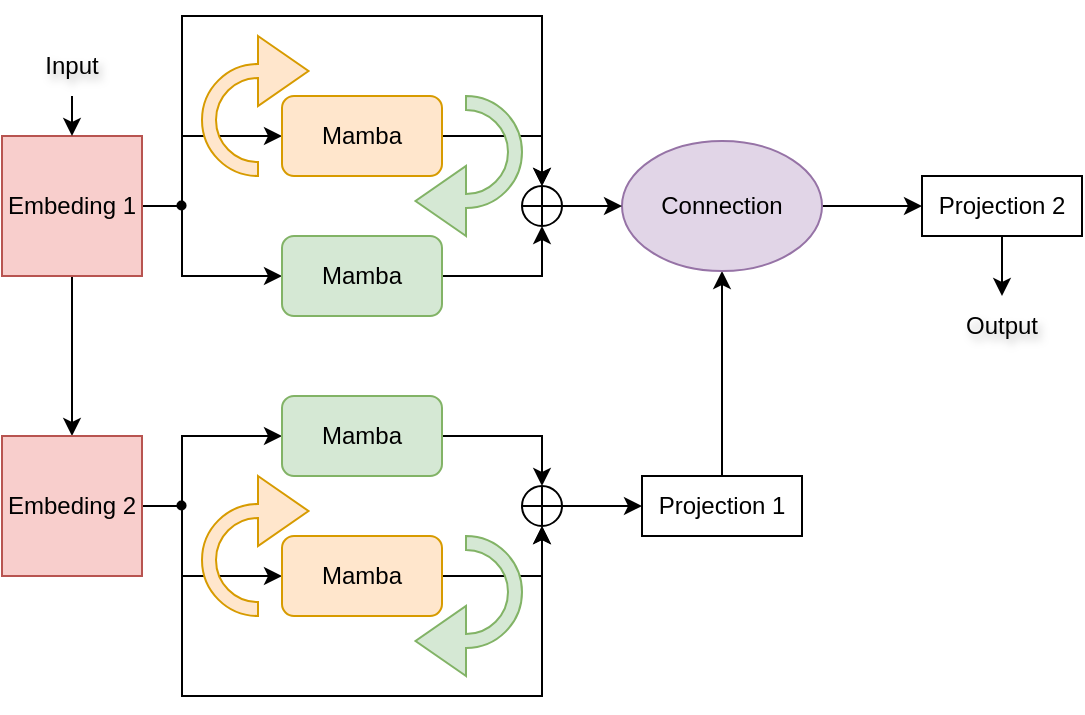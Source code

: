 <mxfile version="27.0.5" pages="7">
  <diagram name="第 1 页" id="sgLHbW3q-VtfmZkZAssp">
    <mxGraphModel dx="445" dy="270" grid="1" gridSize="10" guides="1" tooltips="1" connect="1" arrows="1" fold="1" page="1" pageScale="1" pageWidth="827" pageHeight="1169" math="0" shadow="0">
      <root>
        <mxCell id="0" />
        <mxCell id="1" parent="0" />
        <mxCell id="IY-vPQJXDDbbcd6xCSo9-20" style="edgeStyle=orthogonalEdgeStyle;rounded=0;orthogonalLoop=1;jettySize=auto;html=1;exitX=1;exitY=0.5;exitDx=0;exitDy=0;entryX=0;entryY=0.5;entryDx=0;entryDy=0;" edge="1" parent="1" source="IY-vPQJXDDbbcd6xCSo9-1" target="IY-vPQJXDDbbcd6xCSo9-4">
          <mxGeometry relative="1" as="geometry">
            <Array as="points">
              <mxPoint x="300" y="345" />
              <mxPoint x="300" y="310" />
            </Array>
          </mxGeometry>
        </mxCell>
        <mxCell id="IY-vPQJXDDbbcd6xCSo9-21" style="edgeStyle=orthogonalEdgeStyle;rounded=0;orthogonalLoop=1;jettySize=auto;html=1;entryX=0;entryY=0.5;entryDx=0;entryDy=0;" edge="1" parent="1" source="IY-vPQJXDDbbcd6xCSo9-1" target="IY-vPQJXDDbbcd6xCSo9-6">
          <mxGeometry relative="1" as="geometry">
            <Array as="points">
              <mxPoint x="300" y="345" />
              <mxPoint x="300" y="380" />
            </Array>
          </mxGeometry>
        </mxCell>
        <mxCell id="IY-vPQJXDDbbcd6xCSo9-22" style="edgeStyle=orthogonalEdgeStyle;rounded=0;orthogonalLoop=1;jettySize=auto;html=1;exitX=0.5;exitY=1;exitDx=0;exitDy=0;entryX=0.5;entryY=0;entryDx=0;entryDy=0;" edge="1" parent="1" source="IY-vPQJXDDbbcd6xCSo9-1" target="IY-vPQJXDDbbcd6xCSo9-2">
          <mxGeometry relative="1" as="geometry" />
        </mxCell>
        <mxCell id="IY-vPQJXDDbbcd6xCSo9-45" style="edgeStyle=orthogonalEdgeStyle;rounded=0;orthogonalLoop=1;jettySize=auto;html=1;entryX=0.5;entryY=0;entryDx=0;entryDy=0;" edge="1" parent="1" source="IY-vPQJXDDbbcd6xCSo9-1" target="IY-vPQJXDDbbcd6xCSo9-9">
          <mxGeometry relative="1" as="geometry">
            <Array as="points">
              <mxPoint x="300" y="345" />
              <mxPoint x="300" y="250" />
              <mxPoint x="480" y="250" />
            </Array>
          </mxGeometry>
        </mxCell>
        <mxCell id="IY-vPQJXDDbbcd6xCSo9-1" value="Embeding 1" style="whiteSpace=wrap;html=1;aspect=fixed;fillColor=#f8cecc;strokeColor=#b85450;" vertex="1" parent="1">
          <mxGeometry x="210" y="310" width="70" height="70" as="geometry" />
        </mxCell>
        <mxCell id="IY-vPQJXDDbbcd6xCSo9-23" style="edgeStyle=orthogonalEdgeStyle;rounded=0;orthogonalLoop=1;jettySize=auto;html=1;exitX=1;exitY=0.5;exitDx=0;exitDy=0;entryX=0;entryY=0.5;entryDx=0;entryDy=0;" edge="1" parent="1" source="IY-vPQJXDDbbcd6xCSo9-2" target="IY-vPQJXDDbbcd6xCSo9-5">
          <mxGeometry relative="1" as="geometry">
            <Array as="points">
              <mxPoint x="300" y="495" />
              <mxPoint x="300" y="460" />
            </Array>
          </mxGeometry>
        </mxCell>
        <mxCell id="IY-vPQJXDDbbcd6xCSo9-24" style="edgeStyle=orthogonalEdgeStyle;rounded=0;orthogonalLoop=1;jettySize=auto;html=1;" edge="1" parent="1" source="IY-vPQJXDDbbcd6xCSo9-2" target="IY-vPQJXDDbbcd6xCSo9-7">
          <mxGeometry relative="1" as="geometry">
            <Array as="points">
              <mxPoint x="300" y="495" />
              <mxPoint x="300" y="530" />
            </Array>
          </mxGeometry>
        </mxCell>
        <mxCell id="IY-vPQJXDDbbcd6xCSo9-46" style="edgeStyle=orthogonalEdgeStyle;rounded=0;orthogonalLoop=1;jettySize=auto;html=1;entryX=0.5;entryY=1;entryDx=0;entryDy=0;" edge="1" parent="1" source="IY-vPQJXDDbbcd6xCSo9-2" target="IY-vPQJXDDbbcd6xCSo9-13">
          <mxGeometry relative="1" as="geometry">
            <Array as="points">
              <mxPoint x="300" y="495" />
              <mxPoint x="300" y="590" />
              <mxPoint x="480" y="590" />
            </Array>
          </mxGeometry>
        </mxCell>
        <mxCell id="IY-vPQJXDDbbcd6xCSo9-2" value="Embeding 2" style="whiteSpace=wrap;html=1;aspect=fixed;fillColor=#f8cecc;strokeColor=#b85450;" vertex="1" parent="1">
          <mxGeometry x="210" y="460" width="70" height="70" as="geometry" />
        </mxCell>
        <mxCell id="IY-vPQJXDDbbcd6xCSo9-19" style="edgeStyle=orthogonalEdgeStyle;rounded=0;orthogonalLoop=1;jettySize=auto;html=1;exitX=0.5;exitY=1;exitDx=0;exitDy=0;entryX=0.5;entryY=0;entryDx=0;entryDy=0;" edge="1" parent="1" source="IY-vPQJXDDbbcd6xCSo9-3" target="IY-vPQJXDDbbcd6xCSo9-1">
          <mxGeometry relative="1" as="geometry" />
        </mxCell>
        <mxCell id="IY-vPQJXDDbbcd6xCSo9-3" value="Input" style="text;html=1;align=center;verticalAlign=middle;whiteSpace=wrap;rounded=0;spacing=3;textShadow=1;" vertex="1" parent="1">
          <mxGeometry x="215" y="260" width="60" height="30" as="geometry" />
        </mxCell>
        <mxCell id="IY-vPQJXDDbbcd6xCSo9-27" style="edgeStyle=orthogonalEdgeStyle;rounded=0;orthogonalLoop=1;jettySize=auto;html=1;exitX=1;exitY=0.5;exitDx=0;exitDy=0;entryX=0.5;entryY=0;entryDx=0;entryDy=0;" edge="1" parent="1" source="IY-vPQJXDDbbcd6xCSo9-4" target="IY-vPQJXDDbbcd6xCSo9-9">
          <mxGeometry relative="1" as="geometry">
            <mxPoint x="510" y="300" as="targetPoint" />
          </mxGeometry>
        </mxCell>
        <mxCell id="IY-vPQJXDDbbcd6xCSo9-4" value="Mamba" style="rounded=1;whiteSpace=wrap;html=1;fillColor=#ffe6cc;strokeColor=#d79b00;" vertex="1" parent="1">
          <mxGeometry x="350" y="290" width="80" height="40" as="geometry" />
        </mxCell>
        <mxCell id="IY-vPQJXDDbbcd6xCSo9-25" style="edgeStyle=orthogonalEdgeStyle;rounded=0;orthogonalLoop=1;jettySize=auto;html=1;exitX=1;exitY=0.5;exitDx=0;exitDy=0;entryX=0.5;entryY=0;entryDx=0;entryDy=0;" edge="1" parent="1" source="IY-vPQJXDDbbcd6xCSo9-5" target="IY-vPQJXDDbbcd6xCSo9-13">
          <mxGeometry relative="1" as="geometry" />
        </mxCell>
        <mxCell id="IY-vPQJXDDbbcd6xCSo9-5" value="Mamba" style="rounded=1;whiteSpace=wrap;html=1;fillColor=#d5e8d4;strokeColor=#82b366;" vertex="1" parent="1">
          <mxGeometry x="350" y="440" width="80" height="40" as="geometry" />
        </mxCell>
        <mxCell id="IY-vPQJXDDbbcd6xCSo9-28" style="edgeStyle=orthogonalEdgeStyle;rounded=0;orthogonalLoop=1;jettySize=auto;html=1;exitX=1;exitY=0.5;exitDx=0;exitDy=0;entryX=0.5;entryY=1;entryDx=0;entryDy=0;" edge="1" parent="1" source="IY-vPQJXDDbbcd6xCSo9-6" target="IY-vPQJXDDbbcd6xCSo9-9">
          <mxGeometry relative="1" as="geometry" />
        </mxCell>
        <mxCell id="IY-vPQJXDDbbcd6xCSo9-6" value="Mamba" style="rounded=1;whiteSpace=wrap;html=1;fillColor=#d5e8d4;strokeColor=#82b366;" vertex="1" parent="1">
          <mxGeometry x="350" y="360" width="80" height="40" as="geometry" />
        </mxCell>
        <mxCell id="IY-vPQJXDDbbcd6xCSo9-26" style="edgeStyle=orthogonalEdgeStyle;rounded=0;orthogonalLoop=1;jettySize=auto;html=1;entryX=0.5;entryY=1;entryDx=0;entryDy=0;" edge="1" parent="1" source="IY-vPQJXDDbbcd6xCSo9-7" target="IY-vPQJXDDbbcd6xCSo9-13">
          <mxGeometry relative="1" as="geometry" />
        </mxCell>
        <mxCell id="IY-vPQJXDDbbcd6xCSo9-7" value="Mamba" style="rounded=1;whiteSpace=wrap;html=1;fillColor=#ffe6cc;strokeColor=#d79b00;" vertex="1" parent="1">
          <mxGeometry x="350" y="510" width="80" height="40" as="geometry" />
        </mxCell>
        <mxCell id="IY-vPQJXDDbbcd6xCSo9-8" value="" style="group" vertex="1" connectable="0" parent="1">
          <mxGeometry x="470" y="335" width="20" height="20" as="geometry" />
        </mxCell>
        <mxCell id="IY-vPQJXDDbbcd6xCSo9-9" value="" style="ellipse;whiteSpace=wrap;html=1;aspect=fixed;" vertex="1" parent="IY-vPQJXDDbbcd6xCSo9-8">
          <mxGeometry width="20" height="20" as="geometry" />
        </mxCell>
        <mxCell id="IY-vPQJXDDbbcd6xCSo9-10" value="" style="endArrow=none;html=1;rounded=0;fontColor=#46495D;exitX=1;exitY=0.5;exitDx=0;exitDy=0;entryX=0;entryY=0.5;entryDx=0;entryDy=0;" edge="1" parent="IY-vPQJXDDbbcd6xCSo9-8" source="IY-vPQJXDDbbcd6xCSo9-9" target="IY-vPQJXDDbbcd6xCSo9-9">
          <mxGeometry width="50" height="50" relative="1" as="geometry">
            <mxPoint x="27" y="-187" as="sourcePoint" />
            <mxPoint x="13" y="-173" as="targetPoint" />
          </mxGeometry>
        </mxCell>
        <mxCell id="IY-vPQJXDDbbcd6xCSo9-11" value="" style="endArrow=none;html=1;rounded=0;fontColor=#46495D;exitX=0.5;exitY=0;exitDx=0;exitDy=0;entryX=0.5;entryY=1;entryDx=0;entryDy=0;" edge="1" parent="IY-vPQJXDDbbcd6xCSo9-8" source="IY-vPQJXDDbbcd6xCSo9-9" target="IY-vPQJXDDbbcd6xCSo9-9">
          <mxGeometry width="50" height="50" relative="1" as="geometry">
            <mxPoint x="30" as="sourcePoint" />
            <mxPoint x="10" as="targetPoint" />
            <Array as="points" />
          </mxGeometry>
        </mxCell>
        <mxCell id="IY-vPQJXDDbbcd6xCSo9-12" value="" style="group" vertex="1" connectable="0" parent="1">
          <mxGeometry x="470" y="485" width="20" height="20" as="geometry" />
        </mxCell>
        <mxCell id="IY-vPQJXDDbbcd6xCSo9-13" value="" style="ellipse;whiteSpace=wrap;html=1;aspect=fixed;" vertex="1" parent="IY-vPQJXDDbbcd6xCSo9-12">
          <mxGeometry width="20" height="20" as="geometry" />
        </mxCell>
        <mxCell id="IY-vPQJXDDbbcd6xCSo9-14" value="" style="endArrow=none;html=1;rounded=0;fontColor=#46495D;exitX=1;exitY=0.5;exitDx=0;exitDy=0;entryX=0;entryY=0.5;entryDx=0;entryDy=0;" edge="1" parent="IY-vPQJXDDbbcd6xCSo9-12" source="IY-vPQJXDDbbcd6xCSo9-13" target="IY-vPQJXDDbbcd6xCSo9-13">
          <mxGeometry width="50" height="50" relative="1" as="geometry">
            <mxPoint x="27" y="-187" as="sourcePoint" />
            <mxPoint x="13" y="-173" as="targetPoint" />
          </mxGeometry>
        </mxCell>
        <mxCell id="IY-vPQJXDDbbcd6xCSo9-15" value="" style="endArrow=none;html=1;rounded=0;fontColor=#46495D;exitX=0.5;exitY=0;exitDx=0;exitDy=0;entryX=0.5;entryY=1;entryDx=0;entryDy=0;" edge="1" parent="IY-vPQJXDDbbcd6xCSo9-12" source="IY-vPQJXDDbbcd6xCSo9-13" target="IY-vPQJXDDbbcd6xCSo9-13">
          <mxGeometry width="50" height="50" relative="1" as="geometry">
            <mxPoint x="30" as="sourcePoint" />
            <mxPoint x="10" as="targetPoint" />
            <Array as="points" />
          </mxGeometry>
        </mxCell>
        <mxCell id="IY-vPQJXDDbbcd6xCSo9-30" style="edgeStyle=orthogonalEdgeStyle;rounded=0;orthogonalLoop=1;jettySize=auto;html=1;entryX=0.5;entryY=1;entryDx=0;entryDy=0;" edge="1" parent="1" source="IY-vPQJXDDbbcd6xCSo9-16" target="IY-vPQJXDDbbcd6xCSo9-18">
          <mxGeometry relative="1" as="geometry" />
        </mxCell>
        <mxCell id="IY-vPQJXDDbbcd6xCSo9-16" value="Projection 1" style="rounded=0;whiteSpace=wrap;html=1;" vertex="1" parent="1">
          <mxGeometry x="530" y="480" width="80" height="30" as="geometry" />
        </mxCell>
        <mxCell id="IY-vPQJXDDbbcd6xCSo9-33" style="edgeStyle=orthogonalEdgeStyle;rounded=0;orthogonalLoop=1;jettySize=auto;html=1;entryX=0.5;entryY=0;entryDx=0;entryDy=0;" edge="1" parent="1" source="IY-vPQJXDDbbcd6xCSo9-17" target="IY-vPQJXDDbbcd6xCSo9-34">
          <mxGeometry relative="1" as="geometry">
            <mxPoint x="710" y="390" as="targetPoint" />
          </mxGeometry>
        </mxCell>
        <mxCell id="IY-vPQJXDDbbcd6xCSo9-17" value="Projection 2" style="rounded=0;whiteSpace=wrap;html=1;" vertex="1" parent="1">
          <mxGeometry x="670" y="330" width="80" height="30" as="geometry" />
        </mxCell>
        <mxCell id="IY-vPQJXDDbbcd6xCSo9-32" style="edgeStyle=orthogonalEdgeStyle;rounded=0;orthogonalLoop=1;jettySize=auto;html=1;" edge="1" parent="1" source="IY-vPQJXDDbbcd6xCSo9-18" target="IY-vPQJXDDbbcd6xCSo9-17">
          <mxGeometry relative="1" as="geometry" />
        </mxCell>
        <mxCell id="IY-vPQJXDDbbcd6xCSo9-18" value="Connection" style="ellipse;whiteSpace=wrap;html=1;fillColor=#e1d5e7;strokeColor=#9673a6;" vertex="1" parent="1">
          <mxGeometry x="520" y="312.5" width="100" height="65" as="geometry" />
        </mxCell>
        <mxCell id="IY-vPQJXDDbbcd6xCSo9-29" style="edgeStyle=orthogonalEdgeStyle;rounded=0;orthogonalLoop=1;jettySize=auto;html=1;entryX=0;entryY=0.5;entryDx=0;entryDy=0;" edge="1" parent="1" source="IY-vPQJXDDbbcd6xCSo9-13" target="IY-vPQJXDDbbcd6xCSo9-16">
          <mxGeometry relative="1" as="geometry" />
        </mxCell>
        <mxCell id="IY-vPQJXDDbbcd6xCSo9-31" style="edgeStyle=orthogonalEdgeStyle;rounded=0;orthogonalLoop=1;jettySize=auto;html=1;exitX=1;exitY=0.5;exitDx=0;exitDy=0;" edge="1" parent="1" source="IY-vPQJXDDbbcd6xCSo9-9" target="IY-vPQJXDDbbcd6xCSo9-18">
          <mxGeometry relative="1" as="geometry" />
        </mxCell>
        <mxCell id="IY-vPQJXDDbbcd6xCSo9-34" value="Output" style="text;html=1;align=center;verticalAlign=middle;whiteSpace=wrap;rounded=0;spacing=3;textShadow=1;" vertex="1" parent="1">
          <mxGeometry x="680" y="390" width="60" height="30" as="geometry" />
        </mxCell>
        <mxCell id="IY-vPQJXDDbbcd6xCSo9-36" value="" style="html=1;shadow=0;dashed=0;align=center;verticalAlign=middle;shape=mxgraph.arrows2.uTurnArrow;dy=3.5;arrowHead=35;dx2=25.25;fillColor=#ffe6cc;strokeColor=#d79b00;" vertex="1" parent="1">
          <mxGeometry x="310" y="260" width="20" height="70" as="geometry" />
        </mxCell>
        <mxCell id="IY-vPQJXDDbbcd6xCSo9-41" value="" style="html=1;shadow=0;dashed=0;align=center;verticalAlign=middle;shape=mxgraph.arrows2.uTurnArrow;dy=3.5;arrowHead=35;dx2=25.25;fillColor=#d5e8d4;strokeColor=#82b366;rotation=-180;" vertex="1" parent="1">
          <mxGeometry x="450" y="290" width="20" height="70" as="geometry" />
        </mxCell>
        <mxCell id="IY-vPQJXDDbbcd6xCSo9-43" value="" style="html=1;shadow=0;dashed=0;align=center;verticalAlign=middle;shape=mxgraph.arrows2.uTurnArrow;dy=3.5;arrowHead=35;dx2=25.25;fillColor=#d5e8d4;strokeColor=#82b366;rotation=-180;" vertex="1" parent="1">
          <mxGeometry x="450" y="510" width="20" height="70" as="geometry" />
        </mxCell>
        <mxCell id="IY-vPQJXDDbbcd6xCSo9-44" value="" style="html=1;shadow=0;dashed=0;align=center;verticalAlign=middle;shape=mxgraph.arrows2.uTurnArrow;dy=3.5;arrowHead=35;dx2=25.25;fillColor=#ffe6cc;strokeColor=#d79b00;" vertex="1" parent="1">
          <mxGeometry x="310" y="480" width="20" height="70" as="geometry" />
        </mxCell>
        <mxCell id="IY-vPQJXDDbbcd6xCSo9-47" value="" style="ellipse;whiteSpace=wrap;html=1;aspect=fixed;fillColor=#000000;strokeWidth=0;" vertex="1" parent="1">
          <mxGeometry x="297" y="342" width="5" height="5" as="geometry" />
        </mxCell>
        <mxCell id="IY-vPQJXDDbbcd6xCSo9-48" value="" style="ellipse;whiteSpace=wrap;html=1;aspect=fixed;fillColor=#000000;strokeWidth=0;" vertex="1" parent="1">
          <mxGeometry x="297" y="492" width="5" height="5" as="geometry" />
        </mxCell>
      </root>
    </mxGraphModel>
  </diagram>
  <diagram id="9NN6ywoE1b3mQ_8k_get" name="第 2 页">
    <mxGraphModel dx="778" dy="472" grid="0" gridSize="10" guides="1" tooltips="1" connect="1" arrows="1" fold="1" page="1" pageScale="1" pageWidth="827" pageHeight="1169" math="0" shadow="0">
      <root>
        <mxCell id="0" />
        <mxCell id="1" parent="0" />
        <mxCell id="vWguzp0ui4SkkZ-WoE5e-30" style="edgeStyle=orthogonalEdgeStyle;rounded=0;orthogonalLoop=1;jettySize=auto;html=1;" parent="1" source="vWguzp0ui4SkkZ-WoE5e-1" target="vWguzp0ui4SkkZ-WoE5e-29" edge="1">
          <mxGeometry relative="1" as="geometry" />
        </mxCell>
        <mxCell id="vWguzp0ui4SkkZ-WoE5e-34" style="edgeStyle=orthogonalEdgeStyle;rounded=0;orthogonalLoop=1;jettySize=auto;html=1;entryX=0.5;entryY=0;entryDx=0;entryDy=0;" parent="1" source="vWguzp0ui4SkkZ-WoE5e-1" target="vWguzp0ui4SkkZ-WoE5e-32" edge="1">
          <mxGeometry relative="1" as="geometry" />
        </mxCell>
        <mxCell id="vWguzp0ui4SkkZ-WoE5e-1" value="&lt;div style=&quot;line-height: 170%;&quot;&gt;Input&lt;/div&gt;" style="text;html=1;align=center;verticalAlign=middle;whiteSpace=wrap;rounded=0;spacing=-8;textShadow=1;" parent="1" vertex="1">
          <mxGeometry x="50" y="585" width="60" height="30" as="geometry" />
        </mxCell>
        <mxCell id="vWguzp0ui4SkkZ-WoE5e-31" style="edgeStyle=orthogonalEdgeStyle;rounded=0;orthogonalLoop=1;jettySize=auto;html=1;entryX=0;entryY=0.5;entryDx=0;entryDy=0;" parent="1" source="vWguzp0ui4SkkZ-WoE5e-29" target="vWguzp0ui4SkkZ-WoE5e-26" edge="1">
          <mxGeometry relative="1" as="geometry" />
        </mxCell>
        <mxCell id="vWguzp0ui4SkkZ-WoE5e-29" value="E1" style="rounded=0;whiteSpace=wrap;html=1;fillColor=#e1d5e7;strokeColor=#9673a6;" parent="1" vertex="1">
          <mxGeometry x="39" y="461.25" width="82" height="38.5" as="geometry" />
        </mxCell>
        <mxCell id="vWguzp0ui4SkkZ-WoE5e-39" style="edgeStyle=orthogonalEdgeStyle;rounded=0;orthogonalLoop=1;jettySize=auto;html=1;entryX=0;entryY=0.5;entryDx=0;entryDy=0;entryPerimeter=0;" parent="1" source="vWguzp0ui4SkkZ-WoE5e-32" target="cvim4JVyupsVbCvZ593p-2" edge="1">
          <mxGeometry relative="1" as="geometry">
            <mxPoint x="178.529" y="759.5" as="targetPoint" />
          </mxGeometry>
        </mxCell>
        <mxCell id="vWguzp0ui4SkkZ-WoE5e-32" value="E2" style="rounded=0;whiteSpace=wrap;html=1;fillColor=#e1d5e7;strokeColor=#9673a6;" parent="1" vertex="1">
          <mxGeometry x="39" y="740.25" width="82" height="38.5" as="geometry" />
        </mxCell>
        <mxCell id="atAQj7MI8ITr_6FLtGaK-2" style="edgeStyle=orthogonalEdgeStyle;rounded=0;orthogonalLoop=1;jettySize=auto;html=1;exitX=1;exitY=0.5;exitDx=0;exitDy=0;entryX=0;entryY=0.5;entryDx=0;entryDy=0;" parent="1" source="OG4raZ-ezbf7A5PqGaq_-1" target="RquFFG800x0SnTKRLTvq-1" edge="1">
          <mxGeometry relative="1" as="geometry" />
        </mxCell>
        <mxCell id="OG4raZ-ezbf7A5PqGaq_-1" value="Connection" style="ellipse;whiteSpace=wrap;html=1;fillColor=#e1d5e7;strokeColor=#9673a6;" parent="1" vertex="1">
          <mxGeometry x="591" y="585" width="100" height="65" as="geometry" />
        </mxCell>
        <mxCell id="vWguzp0ui4SkkZ-WoE5e-37" style="edgeStyle=orthogonalEdgeStyle;rounded=0;orthogonalLoop=1;jettySize=auto;html=1;exitX=1;exitY=0.5;exitDx=0;exitDy=0;entryX=0.5;entryY=0;entryDx=0;entryDy=0;" parent="1" source="vWguzp0ui4SkkZ-WoE5e-12" target="OG4raZ-ezbf7A5PqGaq_-1" edge="1">
          <mxGeometry relative="1" as="geometry">
            <mxPoint x="595" y="477.941" as="targetPoint" />
          </mxGeometry>
        </mxCell>
        <mxCell id="atAQj7MI8ITr_6FLtGaK-3" style="edgeStyle=orthogonalEdgeStyle;rounded=0;orthogonalLoop=1;jettySize=auto;html=1;exitX=1;exitY=0.5;exitDx=0;exitDy=0;entryX=0;entryY=0.5;entryDx=0;entryDy=0;" parent="1" source="RquFFG800x0SnTKRLTvq-1" target="atAQj7MI8ITr_6FLtGaK-1" edge="1">
          <mxGeometry relative="1" as="geometry" />
        </mxCell>
        <mxCell id="RquFFG800x0SnTKRLTvq-1" value="Projection" style="rounded=0;whiteSpace=wrap;html=1;" parent="1" vertex="1">
          <mxGeometry x="734" y="602.5" width="80" height="30" as="geometry" />
        </mxCell>
        <mxCell id="atAQj7MI8ITr_6FLtGaK-1" value="Output" style="text;html=1;align=center;verticalAlign=middle;whiteSpace=wrap;rounded=0;spacing=3;textShadow=1;" parent="1" vertex="1">
          <mxGeometry x="881" y="602.5" width="60" height="30" as="geometry" />
        </mxCell>
        <mxCell id="L5KOV6xPFP0iPYA3tQi6-2" value="" style="group" parent="1" vertex="1" connectable="0">
          <mxGeometry x="187" y="642" width="373" height="235" as="geometry" />
        </mxCell>
        <mxCell id="cvim4JVyupsVbCvZ593p-1" value="" style="group" parent="L5KOV6xPFP0iPYA3tQi6-2" vertex="1" connectable="0">
          <mxGeometry width="373" height="235" as="geometry" />
        </mxCell>
        <mxCell id="vWguzp0ui4SkkZ-WoE5e-41" style="edgeStyle=orthogonalEdgeStyle;rounded=0;orthogonalLoop=1;jettySize=auto;html=1;exitX=0;exitY=0.5;exitDx=0;exitDy=0;exitPerimeter=0;entryX=0;entryY=0.5;entryDx=0;entryDy=0;" parent="cvim4JVyupsVbCvZ593p-1" source="cvim4JVyupsVbCvZ593p-2" target="cvim4JVyupsVbCvZ593p-6" edge="1">
          <mxGeometry relative="1" as="geometry">
            <Array as="points">
              <mxPoint x="102" y="117" />
              <mxPoint x="102" y="172" />
            </Array>
          </mxGeometry>
        </mxCell>
        <mxCell id="cvim4JVyupsVbCvZ593p-2" value="" style="verticalLabelPosition=bottom;verticalAlign=top;html=1;shape=mxgraph.basic.diag_round_rect;dx=6;whiteSpace=wrap;fillColor=#dae8fc;strokeColor=#6c8ebf;" parent="cvim4JVyupsVbCvZ593p-1" vertex="1">
          <mxGeometry x="37.3" width="322.838" height="235.0" as="geometry" />
        </mxCell>
        <mxCell id="cvim4JVyupsVbCvZ593p-3" style="edgeStyle=orthogonalEdgeStyle;rounded=0;orthogonalLoop=1;jettySize=auto;html=1;exitX=1;exitY=0.5;exitDx=0;exitDy=0;entryX=0;entryY=0.5;entryDx=0;entryDy=0;" parent="cvim4JVyupsVbCvZ593p-1" source="cvim4JVyupsVbCvZ593p-4" target="cvim4JVyupsVbCvZ593p-9" edge="1">
          <mxGeometry relative="1" as="geometry">
            <Array as="points">
              <mxPoint x="285.967" y="64.316" />
              <mxPoint x="285.967" y="115.026" />
            </Array>
          </mxGeometry>
        </mxCell>
        <mxCell id="cvim4JVyupsVbCvZ593p-4" value="Mamba" style="rounded=1;whiteSpace=wrap;html=1;fillColor=#d5e8d4;strokeColor=#82b366;" parent="cvim4JVyupsVbCvZ593p-1" vertex="1">
          <mxGeometry x="161.633" y="39.579" width="62.167" height="49.474" as="geometry" />
        </mxCell>
        <mxCell id="cvim4JVyupsVbCvZ593p-5" style="edgeStyle=orthogonalEdgeStyle;rounded=0;orthogonalLoop=1;jettySize=auto;html=1;exitX=1;exitY=0.5;exitDx=0;exitDy=0;entryX=0;entryY=0.5;entryDx=0;entryDy=0;" parent="cvim4JVyupsVbCvZ593p-1" source="cvim4JVyupsVbCvZ593p-6" target="cvim4JVyupsVbCvZ593p-9" edge="1">
          <mxGeometry relative="1" as="geometry">
            <Array as="points">
              <mxPoint x="285.967" y="171.921" />
              <mxPoint x="285.967" y="115.026" />
            </Array>
          </mxGeometry>
        </mxCell>
        <mxCell id="cvim4JVyupsVbCvZ593p-6" value="Mamba&lt;div&gt;(Reversed)&lt;/div&gt;" style="rounded=1;whiteSpace=wrap;html=1;fillColor=#ffe6cc;strokeColor=#d79b00;" parent="cvim4JVyupsVbCvZ593p-1" vertex="1">
          <mxGeometry x="161.633" y="147.184" width="62.167" height="49.474" as="geometry" />
        </mxCell>
        <mxCell id="cvim4JVyupsVbCvZ593p-7" value="" style="group" parent="cvim4JVyupsVbCvZ593p-1" vertex="1" connectable="0">
          <mxGeometry x="315.807" y="102.658" width="24.867" height="24.737" as="geometry" />
        </mxCell>
        <mxCell id="cvim4JVyupsVbCvZ593p-9" value="" style="ellipse;whiteSpace=wrap;html=1;aspect=fixed;" parent="cvim4JVyupsVbCvZ593p-7" vertex="1">
          <mxGeometry width="23.708" height="23.708" as="geometry" />
        </mxCell>
        <mxCell id="cvim4JVyupsVbCvZ593p-10" value="" style="endArrow=none;html=1;rounded=0;fontColor=#46495D;exitX=1;exitY=0.5;exitDx=0;exitDy=0;entryX=0;entryY=0.5;entryDx=0;entryDy=0;" parent="cvim4JVyupsVbCvZ593p-7" source="cvim4JVyupsVbCvZ593p-9" target="cvim4JVyupsVbCvZ593p-9" edge="1">
          <mxGeometry width="50" height="50" relative="1" as="geometry">
            <mxPoint x="33.57" y="-231.289" as="sourcePoint" />
            <mxPoint x="16.163" y="-213.974" as="targetPoint" />
          </mxGeometry>
        </mxCell>
        <mxCell id="cvim4JVyupsVbCvZ593p-11" value="" style="endArrow=none;html=1;rounded=0;fontColor=#46495D;exitX=0.5;exitY=0;exitDx=0;exitDy=0;entryX=0.5;entryY=1;entryDx=0;entryDy=0;" parent="cvim4JVyupsVbCvZ593p-7" source="cvim4JVyupsVbCvZ593p-9" target="cvim4JVyupsVbCvZ593p-9" edge="1">
          <mxGeometry width="50" height="50" relative="1" as="geometry">
            <mxPoint x="37.3" as="sourcePoint" />
            <mxPoint x="12.433" as="targetPoint" />
            <Array as="points" />
          </mxGeometry>
        </mxCell>
        <mxCell id="cvim4JVyupsVbCvZ593p-12" style="edgeStyle=orthogonalEdgeStyle;rounded=0;orthogonalLoop=1;jettySize=auto;html=1;exitX=0;exitY=0;exitDx=0;exitDy=42;exitPerimeter=0;" parent="cvim4JVyupsVbCvZ593p-1" edge="1">
          <mxGeometry relative="1" as="geometry">
            <mxPoint x="310.833" y="181.816" as="targetPoint" />
            <mxPoint x="310.833" y="181.816" as="sourcePoint" />
          </mxGeometry>
        </mxCell>
        <mxCell id="cvim4JVyupsVbCvZ593p-13" value="" style="html=1;shadow=0;dashed=0;align=center;verticalAlign=middle;shape=mxgraph.arrows2.uTurnArrow;dy=4.14;arrowHead=20.11;dx2=26.58;fillColor=#ffe6cc;strokeColor=#d79b00;" parent="cvim4JVyupsVbCvZ593p-1" vertex="1">
          <mxGeometry x="117.495" y="117.5" width="37.3" height="86.579" as="geometry" />
        </mxCell>
        <mxCell id="cvim4JVyupsVbCvZ593p-16" style="edgeStyle=orthogonalEdgeStyle;rounded=0;orthogonalLoop=1;jettySize=auto;html=1;entryX=0.5;entryY=0;entryDx=0;entryDy=0;" parent="cvim4JVyupsVbCvZ593p-1" source="cvim4JVyupsVbCvZ593p-17" target="cvim4JVyupsVbCvZ593p-9" edge="1">
          <mxGeometry relative="1" as="geometry">
            <Array as="points">
              <mxPoint x="65.897" y="24.737" />
              <mxPoint x="328.24" y="24.737" />
            </Array>
          </mxGeometry>
        </mxCell>
        <mxCell id="cvim4JVyupsVbCvZ593p-17" value="" style="ellipse;whiteSpace=wrap;html=1;aspect=fixed;fillColor=#000000;strokeWidth=0;" parent="cvim4JVyupsVbCvZ593p-1" vertex="1">
          <mxGeometry x="63.41" y="114.316" width="5.927" height="5.927" as="geometry" />
        </mxCell>
        <mxCell id="cvim4JVyupsVbCvZ593p-18" value="" style="html=1;shadow=0;dashed=0;align=center;verticalAlign=middle;shape=mxgraph.arrows2.uTurnArrow;dy=4.14;arrowHead=20.11;dx2=26.58;fillColor=#d5e8d4;strokeColor=#82b366;rotation=-180;" parent="cvim4JVyupsVbCvZ593p-1" vertex="1">
          <mxGeometry x="230.017" y="137.289" width="37.3" height="86.579" as="geometry" />
        </mxCell>
        <mxCell id="vWguzp0ui4SkkZ-WoE5e-40" style="edgeStyle=orthogonalEdgeStyle;rounded=0;orthogonalLoop=1;jettySize=auto;html=1;entryX=0;entryY=0.5;entryDx=0;entryDy=0;" parent="L5KOV6xPFP0iPYA3tQi6-2" source="vWguzp0ui4SkkZ-WoE5e-38" target="cvim4JVyupsVbCvZ593p-4" edge="1">
          <mxGeometry relative="1" as="geometry" />
        </mxCell>
        <mxCell id="vWguzp0ui4SkkZ-WoE5e-42" style="edgeStyle=orthogonalEdgeStyle;rounded=0;orthogonalLoop=1;jettySize=auto;html=1;entryX=0;entryY=0.5;entryDx=0;entryDy=0;" parent="L5KOV6xPFP0iPYA3tQi6-2" source="vWguzp0ui4SkkZ-WoE5e-38" target="cvim4JVyupsVbCvZ593p-6" edge="1">
          <mxGeometry relative="1" as="geometry" />
        </mxCell>
        <mxCell id="vWguzp0ui4SkkZ-WoE5e-38" value="" style="ellipse;whiteSpace=wrap;html=1;aspect=fixed;fillColor=#000000;strokeWidth=0;" parent="L5KOV6xPFP0iPYA3tQi6-2" vertex="1">
          <mxGeometry x="34.41" y="115.316" width="5.927" height="5.927" as="geometry" />
        </mxCell>
        <mxCell id="vWguzp0ui4SkkZ-WoE5e-35" style="edgeStyle=orthogonalEdgeStyle;rounded=0;orthogonalLoop=1;jettySize=auto;html=1;exitX=1;exitY=0.5;exitDx=0;exitDy=0;entryX=0.5;entryY=1;entryDx=0;entryDy=0;" parent="1" source="cvim4JVyupsVbCvZ593p-9" target="OG4raZ-ezbf7A5PqGaq_-1" edge="1">
          <mxGeometry relative="1" as="geometry">
            <mxPoint x="610.882" y="756.765" as="targetPoint" />
          </mxGeometry>
        </mxCell>
        <mxCell id="kG-STJHyPadMbCHekP98-1" value="&lt;font style=&quot;font-size: 27px;&quot;&gt;Model 1&lt;/font&gt;" style="text;html=1;align=center;verticalAlign=middle;whiteSpace=wrap;rounded=0;" parent="1" vertex="1">
          <mxGeometry x="646" y="750" width="150" height="140" as="geometry" />
        </mxCell>
        <mxCell id="NnayHfAl98rNCvh3Juxh-1" value="" style="group" vertex="1" connectable="0" parent="1">
          <mxGeometry x="187" y="363" width="373" height="235" as="geometry" />
        </mxCell>
        <mxCell id="vWguzp0ui4SkkZ-WoE5e-4" value="" style="group" parent="NnayHfAl98rNCvh3Juxh-1" vertex="1" connectable="0">
          <mxGeometry width="373" height="235" as="geometry" />
        </mxCell>
        <mxCell id="L5KOV6xPFP0iPYA3tQi6-1" value="" style="group" parent="vWguzp0ui4SkkZ-WoE5e-4" vertex="1" connectable="0">
          <mxGeometry x="37.3" width="322.838" height="235.0" as="geometry" />
        </mxCell>
        <mxCell id="vWguzp0ui4SkkZ-WoE5e-25" style="edgeStyle=orthogonalEdgeStyle;rounded=0;orthogonalLoop=1;jettySize=auto;html=1;exitX=0;exitY=0.5;exitDx=0;exitDy=0;exitPerimeter=0;entryX=0;entryY=0.5;entryDx=0;entryDy=0;" parent="L5KOV6xPFP0iPYA3tQi6-1" source="vWguzp0ui4SkkZ-WoE5e-6" target="vWguzp0ui4SkkZ-WoE5e-8" edge="1">
          <mxGeometry relative="1" as="geometry">
            <Array as="points">
              <mxPoint x="63.7" y="118" />
              <mxPoint x="63.7" y="64" />
            </Array>
          </mxGeometry>
        </mxCell>
        <mxCell id="vWguzp0ui4SkkZ-WoE5e-6" value="" style="verticalLabelPosition=bottom;verticalAlign=top;html=1;shape=mxgraph.basic.diag_round_rect;dx=6;whiteSpace=wrap;fillColor=#dae8fc;strokeColor=#6c8ebf;" parent="L5KOV6xPFP0iPYA3tQi6-1" vertex="1">
          <mxGeometry width="322.838" height="235.0" as="geometry" />
        </mxCell>
        <mxCell id="vWguzp0ui4SkkZ-WoE5e-7" style="edgeStyle=orthogonalEdgeStyle;rounded=0;orthogonalLoop=1;jettySize=auto;html=1;exitX=1;exitY=0.5;exitDx=0;exitDy=0;entryX=0;entryY=0.5;entryDx=0;entryDy=0;" parent="L5KOV6xPFP0iPYA3tQi6-1" source="vWguzp0ui4SkkZ-WoE5e-8" target="vWguzp0ui4SkkZ-WoE5e-12" edge="1">
          <mxGeometry relative="1" as="geometry">
            <Array as="points">
              <mxPoint x="248.667" y="64.316" />
              <mxPoint x="248.667" y="115.026" />
            </Array>
          </mxGeometry>
        </mxCell>
        <mxCell id="vWguzp0ui4SkkZ-WoE5e-8" value="Mamba" style="rounded=1;whiteSpace=wrap;html=1;fillColor=#d5e8d4;strokeColor=#82b366;" parent="L5KOV6xPFP0iPYA3tQi6-1" vertex="1">
          <mxGeometry x="124.333" y="39.579" width="62.167" height="49.474" as="geometry" />
        </mxCell>
        <mxCell id="vWguzp0ui4SkkZ-WoE5e-9" style="edgeStyle=orthogonalEdgeStyle;rounded=0;orthogonalLoop=1;jettySize=auto;html=1;exitX=1;exitY=0.5;exitDx=0;exitDy=0;entryX=0;entryY=0.5;entryDx=0;entryDy=0;" parent="L5KOV6xPFP0iPYA3tQi6-1" source="vWguzp0ui4SkkZ-WoE5e-10" target="vWguzp0ui4SkkZ-WoE5e-12" edge="1">
          <mxGeometry relative="1" as="geometry">
            <Array as="points">
              <mxPoint x="248.667" y="171.921" />
              <mxPoint x="248.667" y="115.026" />
            </Array>
          </mxGeometry>
        </mxCell>
        <mxCell id="vWguzp0ui4SkkZ-WoE5e-10" value="Mamba&lt;div&gt;(Reversed)&lt;/div&gt;" style="rounded=1;whiteSpace=wrap;html=1;fillColor=#ffe6cc;strokeColor=#d79b00;" parent="L5KOV6xPFP0iPYA3tQi6-1" vertex="1">
          <mxGeometry x="124.333" y="147.184" width="62.167" height="49.474" as="geometry" />
        </mxCell>
        <mxCell id="vWguzp0ui4SkkZ-WoE5e-11" value="" style="group" parent="L5KOV6xPFP0iPYA3tQi6-1" vertex="1" connectable="0">
          <mxGeometry x="278.507" y="102.658" width="24.867" height="24.737" as="geometry" />
        </mxCell>
        <mxCell id="vWguzp0ui4SkkZ-WoE5e-12" value="" style="ellipse;whiteSpace=wrap;html=1;aspect=fixed;" parent="vWguzp0ui4SkkZ-WoE5e-11" vertex="1">
          <mxGeometry width="23.708" height="23.708" as="geometry" />
        </mxCell>
        <mxCell id="vWguzp0ui4SkkZ-WoE5e-13" value="" style="endArrow=none;html=1;rounded=0;fontColor=#46495D;exitX=1;exitY=0.5;exitDx=0;exitDy=0;entryX=0;entryY=0.5;entryDx=0;entryDy=0;" parent="vWguzp0ui4SkkZ-WoE5e-11" source="vWguzp0ui4SkkZ-WoE5e-12" target="vWguzp0ui4SkkZ-WoE5e-12" edge="1">
          <mxGeometry width="50" height="50" relative="1" as="geometry">
            <mxPoint x="33.57" y="-231.289" as="sourcePoint" />
            <mxPoint x="16.163" y="-213.974" as="targetPoint" />
          </mxGeometry>
        </mxCell>
        <mxCell id="vWguzp0ui4SkkZ-WoE5e-14" value="" style="endArrow=none;html=1;rounded=0;fontColor=#46495D;exitX=0.5;exitY=0;exitDx=0;exitDy=0;entryX=0.5;entryY=1;entryDx=0;entryDy=0;" parent="vWguzp0ui4SkkZ-WoE5e-11" source="vWguzp0ui4SkkZ-WoE5e-12" target="vWguzp0ui4SkkZ-WoE5e-12" edge="1">
          <mxGeometry width="50" height="50" relative="1" as="geometry">
            <mxPoint x="37.3" as="sourcePoint" />
            <mxPoint x="12.433" as="targetPoint" />
            <Array as="points" />
          </mxGeometry>
        </mxCell>
        <mxCell id="vWguzp0ui4SkkZ-WoE5e-15" style="edgeStyle=orthogonalEdgeStyle;rounded=0;orthogonalLoop=1;jettySize=auto;html=1;exitX=0;exitY=0;exitDx=0;exitDy=42;exitPerimeter=0;" parent="L5KOV6xPFP0iPYA3tQi6-1" edge="1">
          <mxGeometry relative="1" as="geometry">
            <mxPoint x="273.533" y="181.816" as="targetPoint" />
            <mxPoint x="273.533" y="181.816" as="sourcePoint" />
          </mxGeometry>
        </mxCell>
        <mxCell id="vWguzp0ui4SkkZ-WoE5e-16" value="" style="html=1;shadow=0;dashed=0;align=center;verticalAlign=middle;shape=mxgraph.arrows2.uTurnArrow;dy=4.14;arrowHead=20.11;dx2=26.58;fillColor=#ffe6cc;strokeColor=#d79b00;" parent="L5KOV6xPFP0iPYA3tQi6-1" vertex="1">
          <mxGeometry x="80.195" y="117.5" width="37.3" height="86.579" as="geometry" />
        </mxCell>
        <mxCell id="vWguzp0ui4SkkZ-WoE5e-19" style="edgeStyle=orthogonalEdgeStyle;rounded=0;orthogonalLoop=1;jettySize=auto;html=1;entryX=0.5;entryY=0;entryDx=0;entryDy=0;" parent="L5KOV6xPFP0iPYA3tQi6-1" source="vWguzp0ui4SkkZ-WoE5e-20" target="vWguzp0ui4SkkZ-WoE5e-12" edge="1">
          <mxGeometry relative="1" as="geometry">
            <Array as="points">
              <mxPoint x="28.597" y="24.737" />
              <mxPoint x="290.94" y="24.737" />
            </Array>
          </mxGeometry>
        </mxCell>
        <mxCell id="vWguzp0ui4SkkZ-WoE5e-20" value="" style="ellipse;whiteSpace=wrap;html=1;aspect=fixed;fillColor=#000000;strokeWidth=0;" parent="L5KOV6xPFP0iPYA3tQi6-1" vertex="1">
          <mxGeometry x="26.11" y="114.316" width="5.927" height="5.927" as="geometry" />
        </mxCell>
        <mxCell id="vWguzp0ui4SkkZ-WoE5e-21" value="" style="html=1;shadow=0;dashed=0;align=center;verticalAlign=middle;shape=mxgraph.arrows2.uTurnArrow;dy=4.14;arrowHead=20.11;dx2=26.58;fillColor=#d5e8d4;strokeColor=#82b366;rotation=-180;" parent="L5KOV6xPFP0iPYA3tQi6-1" vertex="1">
          <mxGeometry x="192.717" y="137.289" width="37.3" height="86.579" as="geometry" />
        </mxCell>
        <mxCell id="vWguzp0ui4SkkZ-WoE5e-27" style="edgeStyle=orthogonalEdgeStyle;rounded=0;orthogonalLoop=1;jettySize=auto;html=1;entryX=0;entryY=0.5;entryDx=0;entryDy=0;" parent="NnayHfAl98rNCvh3Juxh-1" source="vWguzp0ui4SkkZ-WoE5e-26" target="vWguzp0ui4SkkZ-WoE5e-8" edge="1">
          <mxGeometry relative="1" as="geometry" />
        </mxCell>
        <mxCell id="vWguzp0ui4SkkZ-WoE5e-28" style="edgeStyle=orthogonalEdgeStyle;rounded=0;orthogonalLoop=1;jettySize=auto;html=1;entryX=0;entryY=0.5;entryDx=0;entryDy=0;" parent="NnayHfAl98rNCvh3Juxh-1" source="vWguzp0ui4SkkZ-WoE5e-26" target="vWguzp0ui4SkkZ-WoE5e-10" edge="1">
          <mxGeometry relative="1" as="geometry" />
        </mxCell>
        <mxCell id="vWguzp0ui4SkkZ-WoE5e-26" value="" style="ellipse;whiteSpace=wrap;html=1;aspect=fixed;fillColor=#000000;strokeWidth=0;" parent="NnayHfAl98rNCvh3Juxh-1" vertex="1">
          <mxGeometry x="34.41" y="115.316" width="5.927" height="5.927" as="geometry" />
        </mxCell>
      </root>
    </mxGraphModel>
  </diagram>
  <diagram id="DpnMmYguKNDQ5ZNSpgXy" name="第 3 页">
    <mxGraphModel dx="1364" dy="328" grid="0" gridSize="10" guides="1" tooltips="1" connect="1" arrows="1" fold="1" page="1" pageScale="1" pageWidth="827" pageHeight="1169" math="0" shadow="0">
      <root>
        <mxCell id="0" />
        <mxCell id="1" parent="0" />
        <mxCell id="YPlRZWQFtQSIQALelWb2-1" value="" style="group;fontFamily=Times New Roman;" parent="1" vertex="1" connectable="0">
          <mxGeometry x="6" y="746" width="290" height="190" as="geometry" />
        </mxCell>
        <mxCell id="YPlRZWQFtQSIQALelWb2-2" value="" style="verticalLabelPosition=bottom;verticalAlign=top;html=1;shape=mxgraph.basic.diag_round_rect;dx=6;whiteSpace=wrap;fillColor=#dae8fc;strokeColor=#6c8ebf;fontFamily=Times New Roman;" parent="YPlRZWQFtQSIQALelWb2-1" vertex="1">
          <mxGeometry x="29" width="251" height="190" as="geometry" />
        </mxCell>
        <mxCell id="YPlRZWQFtQSIQALelWb2-3" style="edgeStyle=orthogonalEdgeStyle;rounded=0;orthogonalLoop=1;jettySize=auto;html=1;exitX=1;exitY=0.5;exitDx=0;exitDy=0;entryX=0;entryY=0.5;entryDx=0;entryDy=0;fontFamily=Times New Roman;" parent="YPlRZWQFtQSIQALelWb2-1" source="YPlRZWQFtQSIQALelWb2-4" target="YPlRZWQFtQSIQALelWb2-9" edge="1">
          <mxGeometry relative="1" as="geometry">
            <Array as="points">
              <mxPoint x="222.333" y="52" />
              <mxPoint x="222.333" y="93" />
            </Array>
          </mxGeometry>
        </mxCell>
        <mxCell id="YPlRZWQFtQSIQALelWb2-4" value="&lt;b&gt;Mamba&lt;/b&gt;" style="rounded=1;whiteSpace=wrap;html=1;fillColor=#d5e8d4;strokeColor=#82b366;fontFamily=Times New Roman;" parent="YPlRZWQFtQSIQALelWb2-1" vertex="1">
          <mxGeometry x="125.667" y="32" width="48.333" height="40" as="geometry" />
        </mxCell>
        <mxCell id="YPlRZWQFtQSIQALelWb2-5" style="edgeStyle=orthogonalEdgeStyle;rounded=0;orthogonalLoop=1;jettySize=auto;html=1;exitX=1;exitY=0.5;exitDx=0;exitDy=0;entryX=0;entryY=0.5;entryDx=0;entryDy=0;fontFamily=Times New Roman;" parent="YPlRZWQFtQSIQALelWb2-1" source="YPlRZWQFtQSIQALelWb2-6" target="YPlRZWQFtQSIQALelWb2-9" edge="1">
          <mxGeometry relative="1" as="geometry">
            <Array as="points">
              <mxPoint x="222.333" y="139" />
              <mxPoint x="222.333" y="93" />
            </Array>
          </mxGeometry>
        </mxCell>
        <mxCell id="YPlRZWQFtQSIQALelWb2-6" value="&lt;b&gt;Mamba&lt;/b&gt;" style="rounded=1;whiteSpace=wrap;html=1;fillColor=#ffe6cc;strokeColor=#d79b00;fontFamily=Times New Roman;" parent="YPlRZWQFtQSIQALelWb2-1" vertex="1">
          <mxGeometry x="125.667" y="119" width="48.333" height="40" as="geometry" />
        </mxCell>
        <mxCell id="YPlRZWQFtQSIQALelWb2-7" value="" style="group;fontFamily=Times New Roman;" parent="YPlRZWQFtQSIQALelWb2-1" vertex="1" connectable="0">
          <mxGeometry x="245.533" y="83" width="19.333" height="20" as="geometry" />
        </mxCell>
        <mxCell id="YPlRZWQFtQSIQALelWb2-8" style="edgeStyle=orthogonalEdgeStyle;rounded=0;orthogonalLoop=1;jettySize=auto;html=1;exitX=1;exitY=0.5;exitDx=0;exitDy=0;endArrow=none;startFill=0;fontFamily=Times New Roman;" parent="YPlRZWQFtQSIQALelWb2-7" source="YPlRZWQFtQSIQALelWb2-9" edge="1">
          <mxGeometry relative="1" as="geometry">
            <mxPoint x="67.667" y="10" as="targetPoint" />
          </mxGeometry>
        </mxCell>
        <mxCell id="YPlRZWQFtQSIQALelWb2-9" value="" style="ellipse;whiteSpace=wrap;html=1;aspect=fixed;fontFamily=Times New Roman;" parent="YPlRZWQFtQSIQALelWb2-7" vertex="1">
          <mxGeometry width="19.333" height="19.333" as="geometry" />
        </mxCell>
        <mxCell id="YPlRZWQFtQSIQALelWb2-10" value="" style="endArrow=none;html=1;rounded=0;fontColor=#46495D;exitX=1;exitY=0.5;exitDx=0;exitDy=0;entryX=0;entryY=0.5;entryDx=0;entryDy=0;fontFamily=Times New Roman;" parent="YPlRZWQFtQSIQALelWb2-7" source="YPlRZWQFtQSIQALelWb2-9" target="YPlRZWQFtQSIQALelWb2-9" edge="1">
          <mxGeometry width="50" height="50" relative="1" as="geometry">
            <mxPoint x="26.1" y="-187" as="sourcePoint" />
            <mxPoint x="12.567" y="-173" as="targetPoint" />
          </mxGeometry>
        </mxCell>
        <mxCell id="YPlRZWQFtQSIQALelWb2-11" value="" style="endArrow=none;html=1;rounded=0;fontColor=#46495D;exitX=0.5;exitY=0;exitDx=0;exitDy=0;entryX=0.5;entryY=1;entryDx=0;entryDy=0;fontFamily=Times New Roman;" parent="YPlRZWQFtQSIQALelWb2-7" source="YPlRZWQFtQSIQALelWb2-9" target="YPlRZWQFtQSIQALelWb2-9" edge="1">
          <mxGeometry width="50" height="50" relative="1" as="geometry">
            <mxPoint x="29.0" as="sourcePoint" />
            <mxPoint x="9.667" as="targetPoint" />
            <Array as="points" />
          </mxGeometry>
        </mxCell>
        <mxCell id="YPlRZWQFtQSIQALelWb2-12" style="edgeStyle=orthogonalEdgeStyle;rounded=0;orthogonalLoop=1;jettySize=auto;html=1;exitX=0;exitY=0;exitDx=0;exitDy=42;exitPerimeter=0;fontFamily=Times New Roman;" parent="YPlRZWQFtQSIQALelWb2-1" edge="1">
          <mxGeometry relative="1" as="geometry">
            <mxPoint x="241.667" y="147" as="targetPoint" />
            <mxPoint x="241.667" y="147" as="sourcePoint" />
          </mxGeometry>
        </mxCell>
        <mxCell id="YPlRZWQFtQSIQALelWb2-13" value="" style="html=1;shadow=0;dashed=0;align=center;verticalAlign=middle;shape=mxgraph.arrows2.uTurnArrow;dy=4.14;arrowHead=20.11;dx2=26.58;fillColor=#ffe6cc;strokeColor=#d79b00;fontFamily=Times New Roman;" parent="YPlRZWQFtQSIQALelWb2-1" vertex="1">
          <mxGeometry x="91.35" y="95" width="29" height="70" as="geometry" />
        </mxCell>
        <mxCell id="YPlRZWQFtQSIQALelWb2-14" style="edgeStyle=orthogonalEdgeStyle;rounded=0;orthogonalLoop=1;jettySize=auto;html=1;exitX=1;exitY=0.5;exitDx=0;exitDy=0;entryX=0;entryY=0.5;entryDx=0;entryDy=0;fontFamily=Times New Roman;" parent="YPlRZWQFtQSIQALelWb2-1" target="YPlRZWQFtQSIQALelWb2-4" edge="1">
          <mxGeometry relative="1" as="geometry">
            <mxPoint x="24.167" y="93" as="sourcePoint" />
            <Array as="points">
              <mxPoint x="77.333" y="93" />
              <mxPoint x="77.333" y="52" />
            </Array>
          </mxGeometry>
        </mxCell>
        <mxCell id="YPlRZWQFtQSIQALelWb2-15" style="edgeStyle=orthogonalEdgeStyle;rounded=0;orthogonalLoop=1;jettySize=auto;html=1;entryX=0;entryY=0.5;entryDx=0;entryDy=0;fontFamily=Times New Roman;" parent="YPlRZWQFtQSIQALelWb2-1" target="YPlRZWQFtQSIQALelWb2-6" edge="1">
          <mxGeometry relative="1" as="geometry">
            <mxPoint y="93" as="sourcePoint" />
            <Array as="points">
              <mxPoint x="77.333" y="93" />
              <mxPoint x="77.333" y="139" />
            </Array>
          </mxGeometry>
        </mxCell>
        <mxCell id="YPlRZWQFtQSIQALelWb2-18" value="" style="html=1;shadow=0;dashed=0;align=center;verticalAlign=middle;shape=mxgraph.arrows2.uTurnArrow;dy=4.14;arrowHead=20.11;dx2=26.58;fillColor=#d5e8d4;strokeColor=#82b366;rotation=-180;fontFamily=Times New Roman;" parent="YPlRZWQFtQSIQALelWb2-1" vertex="1">
          <mxGeometry x="178.833" y="111" width="29" height="70" as="geometry" />
        </mxCell>
        <mxCell id="LDA9TA3MRi2n7IihCRqw-1" value="&lt;b&gt;&lt;font style=&quot;font-size: 16px;&quot;&gt;External Mamba&lt;/font&gt;&lt;/b&gt;" style="text;html=1;align=center;verticalAlign=middle;whiteSpace=wrap;rounded=0;fontFamily=Times New Roman;" parent="YPlRZWQFtQSIQALelWb2-1" vertex="1">
          <mxGeometry x="212" y="9" width="60" height="30" as="geometry" />
        </mxCell>
        <mxCell id="MlhVQKnxMxSUzgdGkDzC-4" value="" style="group" vertex="1" connectable="0" parent="1">
          <mxGeometry x="337.996" y="746" width="360.904" height="190.15" as="geometry" />
        </mxCell>
        <mxCell id="LDA9TA3MRi2n7IihCRqw-21" value="&lt;b&gt;P1&lt;/b&gt;" style="rounded=0;whiteSpace=wrap;html=1;fontFamily=Times New Roman;container=0;" parent="MlhVQKnxMxSUzgdGkDzC-4" vertex="1">
          <mxGeometry x="277.195" y="67.115" width="32.57" height="24.962" as="geometry" />
        </mxCell>
        <mxCell id="LDA9TA3MRi2n7IihCRqw-29" style="edgeStyle=orthogonalEdgeStyle;rounded=0;orthogonalLoop=1;jettySize=auto;html=1;entryX=0;entryY=0.5;entryDx=0;entryDy=0;fontFamily=Times New Roman;" parent="MlhVQKnxMxSUzgdGkDzC-4" source="LDA9TA3MRi2n7IihCRqw-21" target="LDA9TA3MRi2n7IihCRqw-25" edge="1">
          <mxGeometry relative="1" as="geometry" />
        </mxCell>
        <mxCell id="NzmVIz3oAPXi0g1aI8XX-11" style="edgeStyle=orthogonalEdgeStyle;rounded=0;orthogonalLoop=1;jettySize=auto;html=1;entryX=0;entryY=0.5;entryDx=0;entryDy=0;" parent="MlhVQKnxMxSUzgdGkDzC-4" source="ptyn7VbyW5B8myPXCV5r-19" target="LDA9TA3MRi2n7IihCRqw-21" edge="1">
          <mxGeometry relative="1" as="geometry" />
        </mxCell>
        <mxCell id="NzmVIz3oAPXi0g1aI8XX-14" style="edgeStyle=orthogonalEdgeStyle;rounded=0;orthogonalLoop=1;jettySize=auto;html=1;entryX=0.5;entryY=1;entryDx=0;entryDy=0;" parent="MlhVQKnxMxSUzgdGkDzC-4" source="NzmVIz3oAPXi0g1aI8XX-3" target="LDA9TA3MRi2n7IihCRqw-25" edge="1">
          <mxGeometry relative="1" as="geometry">
            <Array as="points">
              <mxPoint x="20.784" y="174" />
              <mxPoint x="339.784" y="174" />
            </Array>
          </mxGeometry>
        </mxCell>
        <mxCell id="NzmVIz3oAPXi0g1aI8XX-16" value="&lt;font face=&quot;Times New Roman&quot;&gt;&lt;b&gt;E1&lt;/b&gt;&lt;/font&gt;" style="edgeLabel;html=1;align=center;verticalAlign=middle;resizable=0;points=[];container=0;" parent="NzmVIz3oAPXi0g1aI8XX-14" vertex="1" connectable="0">
          <mxGeometry x="-0.378" y="-2" relative="1" as="geometry">
            <mxPoint as="offset" />
          </mxGeometry>
        </mxCell>
        <mxCell id="ptyn7VbyW5B8myPXCV5r-12" value="" style="verticalLabelPosition=bottom;verticalAlign=top;html=1;shape=mxgraph.basic.diag_round_rect;dx=6;whiteSpace=wrap;fillColor=#dae8fc;strokeColor=#6c8ebf;fontFamily=Times New Roman;container=0;" parent="MlhVQKnxMxSUzgdGkDzC-4" vertex="1">
          <mxGeometry x="16.024" width="344.88" height="190.15" as="geometry" />
        </mxCell>
        <mxCell id="MlhVQKnxMxSUzgdGkDzC-1" style="edgeStyle=orthogonalEdgeStyle;rounded=0;orthogonalLoop=1;jettySize=auto;html=1;exitX=1;exitY=0.5;exitDx=0;exitDy=0;entryX=0;entryY=0.5;entryDx=0;entryDy=0;" edge="1" parent="MlhVQKnxMxSUzgdGkDzC-4" source="ptyn7VbyW5B8myPXCV5r-14" target="ptyn7VbyW5B8myPXCV5r-19">
          <mxGeometry relative="1" as="geometry" />
        </mxCell>
        <mxCell id="ptyn7VbyW5B8myPXCV5r-14" value="&lt;b&gt;Mamba&lt;/b&gt;" style="rounded=1;whiteSpace=wrap;html=1;fillColor=#d5e8d4;strokeColor=#82b366;fontFamily=Times New Roman;container=0;" parent="MlhVQKnxMxSUzgdGkDzC-4" vertex="1">
          <mxGeometry x="135.271" y="28.702" width="43.987" height="35.877" as="geometry" />
        </mxCell>
        <mxCell id="MlhVQKnxMxSUzgdGkDzC-3" style="edgeStyle=orthogonalEdgeStyle;rounded=0;orthogonalLoop=1;jettySize=auto;html=1;exitX=1;exitY=0.5;exitDx=0;exitDy=0;entryX=0;entryY=0.5;entryDx=0;entryDy=0;" edge="1" parent="MlhVQKnxMxSUzgdGkDzC-4" source="ptyn7VbyW5B8myPXCV5r-16" target="ptyn7VbyW5B8myPXCV5r-19">
          <mxGeometry relative="1" as="geometry" />
        </mxCell>
        <mxCell id="ptyn7VbyW5B8myPXCV5r-16" value="&lt;b&gt;Mamba&lt;/b&gt;" style="rounded=1;whiteSpace=wrap;html=1;fillColor=#ffe6cc;strokeColor=#d79b00;fontFamily=Times New Roman;container=0;" parent="MlhVQKnxMxSUzgdGkDzC-4" vertex="1">
          <mxGeometry x="135.271" y="106.735" width="43.987" height="35.877" as="geometry" />
        </mxCell>
        <mxCell id="ptyn7VbyW5B8myPXCV5r-22" style="edgeStyle=orthogonalEdgeStyle;rounded=0;orthogonalLoop=1;jettySize=auto;html=1;exitX=0;exitY=0;exitDx=0;exitDy=42;exitPerimeter=0;fontFamily=Times New Roman;" parent="MlhVQKnxMxSUzgdGkDzC-4" edge="1">
          <mxGeometry relative="1" as="geometry">
            <mxPoint x="240.84" y="131.849" as="targetPoint" />
            <mxPoint x="240.84" y="131.849" as="sourcePoint" />
          </mxGeometry>
        </mxCell>
        <mxCell id="ptyn7VbyW5B8myPXCV5r-23" value="" style="html=1;shadow=0;dashed=0;align=center;verticalAlign=middle;shape=mxgraph.arrows2.uTurnArrow;dy=4.14;arrowHead=20.11;dx2=26.58;fillColor=#ffe6cc;strokeColor=#d79b00;fontFamily=Times New Roman;container=0;" parent="MlhVQKnxMxSUzgdGkDzC-4" vertex="1">
          <mxGeometry x="104.04" y="85.209" width="26.392" height="62.785" as="geometry" />
        </mxCell>
        <mxCell id="ptyn7VbyW5B8myPXCV5r-24" style="edgeStyle=orthogonalEdgeStyle;rounded=0;orthogonalLoop=1;jettySize=auto;html=1;exitX=1;exitY=0.5;exitDx=0;exitDy=0;entryX=0;entryY=0.5;entryDx=0;entryDy=0;fontFamily=Times New Roman;" parent="MlhVQKnxMxSUzgdGkDzC-4" target="ptyn7VbyW5B8myPXCV5r-14" edge="1">
          <mxGeometry relative="1" as="geometry">
            <mxPoint x="42.898" y="83.415" as="sourcePoint" />
            <Array as="points">
              <mxPoint x="91.284" y="83.415" />
              <mxPoint x="91.284" y="46.641" />
            </Array>
          </mxGeometry>
        </mxCell>
        <mxCell id="ptyn7VbyW5B8myPXCV5r-25" style="edgeStyle=orthogonalEdgeStyle;rounded=0;orthogonalLoop=1;jettySize=auto;html=1;entryX=0;entryY=0.5;entryDx=0;entryDy=0;sourcePerimeterSpacing=0;fontFamily=Times New Roman;" parent="MlhVQKnxMxSUzgdGkDzC-4" target="ptyn7VbyW5B8myPXCV5r-16" edge="1">
          <mxGeometry relative="1" as="geometry">
            <mxPoint y="83.415" as="sourcePoint" />
            <Array as="points">
              <mxPoint x="91.284" y="83.415" />
              <mxPoint x="91.284" y="124.674" />
            </Array>
          </mxGeometry>
        </mxCell>
        <mxCell id="ptyn7VbyW5B8myPXCV5r-26" value="" style="html=1;shadow=0;dashed=0;align=center;verticalAlign=middle;shape=mxgraph.arrows2.uTurnArrow;dy=4.14;arrowHead=20.11;dx2=26.58;fillColor=#d5e8d4;strokeColor=#82b366;rotation=-180;fontFamily=Times New Roman;container=0;" parent="MlhVQKnxMxSUzgdGkDzC-4" vertex="1">
          <mxGeometry x="183.656" y="99.56" width="26.392" height="62.785" as="geometry" />
        </mxCell>
        <mxCell id="ptyn7VbyW5B8myPXCV5r-27" value="&lt;b&gt;&lt;font style=&quot;font-size: 16px;&quot;&gt;Internal Mamba&lt;/font&gt;&lt;/b&gt;" style="text;html=1;align=center;verticalAlign=middle;whiteSpace=wrap;rounded=0;fontFamily=Times New Roman;container=0;" parent="MlhVQKnxMxSUzgdGkDzC-4" vertex="1">
          <mxGeometry x="297.537" y="6.279" width="54.351" height="39.465" as="geometry" />
        </mxCell>
        <mxCell id="NzmVIz3oAPXi0g1aI8XX-2" style="edgeStyle=orthogonalEdgeStyle;rounded=0;orthogonalLoop=1;jettySize=auto;html=1;entryX=0.5;entryY=0;entryDx=0;entryDy=0;fontFamily=Times New Roman;" parent="MlhVQKnxMxSUzgdGkDzC-4" source="NzmVIz3oAPXi0g1aI8XX-1" target="ptyn7VbyW5B8myPXCV5r-19" edge="1">
          <mxGeometry relative="1" as="geometry">
            <Array as="points">
              <mxPoint x="67.904" y="19" />
              <mxPoint x="249.904" y="19" />
            </Array>
          </mxGeometry>
        </mxCell>
        <mxCell id="NzmVIz3oAPXi0g1aI8XX-9" value="&lt;font face=&quot;Times New Roman&quot;&gt;&lt;b&gt;E2&lt;/b&gt;&lt;/font&gt;" style="edgeLabel;html=1;align=center;verticalAlign=middle;resizable=0;points=[];container=0;" parent="NzmVIz3oAPXi0g1aI8XX-2" vertex="1" connectable="0">
          <mxGeometry x="-0.437" y="3" relative="1" as="geometry">
            <mxPoint as="offset" />
          </mxGeometry>
        </mxCell>
        <mxCell id="NzmVIz3oAPXi0g1aI8XX-1" value="" style="ellipse;whiteSpace=wrap;html=1;aspect=fixed;fillColor=#000000;strokeWidth=0;fontFamily=Times New Roman;container=0;" parent="MlhVQKnxMxSUzgdGkDzC-4" vertex="1">
          <mxGeometry x="66.893" y="81.877" width="2.735" height="2.735" as="geometry" />
        </mxCell>
        <mxCell id="MlhVQKnxMxSUzgdGkDzC-7" style="edgeStyle=orthogonalEdgeStyle;rounded=0;orthogonalLoop=1;jettySize=auto;html=1;entryX=0.5;entryY=1;entryDx=0;entryDy=0;" edge="1" parent="MlhVQKnxMxSUzgdGkDzC-4" source="NzmVIz3oAPXi0g1aI8XX-3" target="LDA9TA3MRi2n7IihCRqw-25">
          <mxGeometry relative="1" as="geometry">
            <Array as="points">
              <mxPoint x="21" y="173" />
              <mxPoint x="336" y="173" />
            </Array>
          </mxGeometry>
        </mxCell>
        <mxCell id="NzmVIz3oAPXi0g1aI8XX-3" value="" style="ellipse;whiteSpace=wrap;html=1;aspect=fixed;fillColor=#000000;strokeWidth=0;fontFamily=Times New Roman;container=0;" parent="MlhVQKnxMxSUzgdGkDzC-4" vertex="1">
          <mxGeometry x="19.511" y="81.621" width="2.735" height="2.735" as="geometry" />
        </mxCell>
        <mxCell id="NzmVIz3oAPXi0g1aI8XX-12" value="&lt;b&gt;&lt;font face=&quot;Times New Roman&quot;&gt;E2&lt;/font&gt;&lt;/b&gt;" style="rounded=1;whiteSpace=wrap;html=1;container=0;" parent="MlhVQKnxMxSUzgdGkDzC-4" vertex="1">
          <mxGeometry x="31.356" y="73.549" width="30.66" height="19.733" as="geometry" />
        </mxCell>
        <mxCell id="MlhVQKnxMxSUzgdGkDzC-6" style="edgeStyle=orthogonalEdgeStyle;rounded=0;orthogonalLoop=1;jettySize=auto;html=1;exitX=1;exitY=0.5;exitDx=0;exitDy=0;entryX=0;entryY=0.5;entryDx=0;entryDy=0;" edge="1" parent="MlhVQKnxMxSUzgdGkDzC-4" source="ptyn7VbyW5B8myPXCV5r-19" target="MlhVQKnxMxSUzgdGkDzC-5">
          <mxGeometry relative="1" as="geometry" />
        </mxCell>
        <mxCell id="ptyn7VbyW5B8myPXCV5r-19" value="" style="ellipse;whiteSpace=wrap;html=1;aspect=fixed;fontFamily=Times New Roman;container=0;" parent="MlhVQKnxMxSUzgdGkDzC-4" vertex="1">
          <mxGeometry x="244.359" y="74.446" width="10.94" height="10.94" as="geometry" />
        </mxCell>
        <mxCell id="ptyn7VbyW5B8myPXCV5r-20" value="" style="endArrow=none;html=1;rounded=0;fontColor=#46495D;exitX=1;exitY=0.5;exitDx=0;exitDy=0;entryX=0;entryY=0.5;entryDx=0;entryDy=0;fontFamily=Times New Roman;" parent="MlhVQKnxMxSUzgdGkDzC-4" source="ptyn7VbyW5B8myPXCV5r-19" target="ptyn7VbyW5B8myPXCV5r-19" edge="1">
          <mxGeometry width="50" height="50" relative="1" as="geometry">
            <mxPoint x="268.112" y="-93.281" as="sourcePoint" />
            <mxPoint x="255.795" y="-80.724" as="targetPoint" />
          </mxGeometry>
        </mxCell>
        <mxCell id="ptyn7VbyW5B8myPXCV5r-21" value="" style="endArrow=none;html=1;rounded=0;fontColor=#46495D;exitX=0.5;exitY=0;exitDx=0;exitDy=0;entryX=0.5;entryY=1;entryDx=0;entryDy=0;fontFamily=Times New Roman;" parent="MlhVQKnxMxSUzgdGkDzC-4" source="ptyn7VbyW5B8myPXCV5r-19" target="ptyn7VbyW5B8myPXCV5r-19" edge="1">
          <mxGeometry width="50" height="50" relative="1" as="geometry">
            <mxPoint x="270.751" y="74.446" as="sourcePoint" />
            <mxPoint x="253.156" y="74.446" as="targetPoint" />
            <Array as="points" />
          </mxGeometry>
        </mxCell>
        <mxCell id="MlhVQKnxMxSUzgdGkDzC-9" style="edgeStyle=orthogonalEdgeStyle;rounded=0;orthogonalLoop=1;jettySize=auto;html=1;exitX=1;exitY=0.5;exitDx=0;exitDy=0;endArrow=none;startFill=0;" edge="1" parent="MlhVQKnxMxSUzgdGkDzC-4" source="LDA9TA3MRi2n7IihCRqw-25">
          <mxGeometry relative="1" as="geometry">
            <mxPoint x="376.004" y="79.8" as="targetPoint" />
          </mxGeometry>
        </mxCell>
        <mxCell id="LDA9TA3MRi2n7IihCRqw-25" value="" style="ellipse;whiteSpace=wrap;html=1;aspect=fixed;fontFamily=Times New Roman;container=0;" parent="MlhVQKnxMxSUzgdGkDzC-4" vertex="1">
          <mxGeometry x="330.005" y="73.947" width="11.944" height="11.944" as="geometry" />
        </mxCell>
        <mxCell id="LDA9TA3MRi2n7IihCRqw-26" value="" style="endArrow=none;html=1;rounded=0;fontColor=#46495D;exitX=1;exitY=0.5;exitDx=0;exitDy=0;entryX=0;entryY=0.5;entryDx=0;entryDy=0;fontFamily=Times New Roman;" parent="MlhVQKnxMxSUzgdGkDzC-4" source="LDA9TA3MRi2n7IihCRqw-25" target="LDA9TA3MRi2n7IihCRqw-25" edge="1">
          <mxGeometry width="50" height="50" relative="1" as="geometry">
            <mxPoint x="355.22" y="-100" as="sourcePoint" />
            <mxPoint x="344.23" y="-87.057" as="targetPoint" />
          </mxGeometry>
        </mxCell>
        <mxCell id="LDA9TA3MRi2n7IihCRqw-27" value="" style="endArrow=none;html=1;rounded=0;fontColor=#46495D;exitX=0.5;exitY=0;exitDx=0;exitDy=0;entryX=0.5;entryY=1;entryDx=0;entryDy=0;fontFamily=Times New Roman;" parent="MlhVQKnxMxSUzgdGkDzC-4" source="LDA9TA3MRi2n7IihCRqw-25" target="LDA9TA3MRi2n7IihCRqw-25" edge="1">
          <mxGeometry width="50" height="50" relative="1" as="geometry">
            <mxPoint x="357.575" y="72.887" as="sourcePoint" />
            <mxPoint x="341.875" y="72.887" as="targetPoint" />
            <Array as="points" />
          </mxGeometry>
        </mxCell>
        <mxCell id="MlhVQKnxMxSUzgdGkDzC-8" style="edgeStyle=orthogonalEdgeStyle;rounded=0;orthogonalLoop=1;jettySize=auto;html=1;entryX=0;entryY=0.5;entryDx=0;entryDy=0;" edge="1" parent="MlhVQKnxMxSUzgdGkDzC-4" source="MlhVQKnxMxSUzgdGkDzC-5" target="LDA9TA3MRi2n7IihCRqw-25">
          <mxGeometry relative="1" as="geometry" />
        </mxCell>
        <mxCell id="MlhVQKnxMxSUzgdGkDzC-5" value="&lt;font face=&quot;Times New Roman&quot;&gt;&lt;b&gt;P1&lt;/b&gt;&lt;/font&gt;" style="rounded=1;whiteSpace=wrap;html=1;container=0;" vertex="1" parent="MlhVQKnxMxSUzgdGkDzC-4">
          <mxGeometry x="277.196" y="70.049" width="30.66" height="19.733" as="geometry" />
        </mxCell>
      </root>
    </mxGraphModel>
  </diagram>
  <diagram id="3ns3EiCdI_6tfIUoBjT8" name="第 4 页">
    <mxGraphModel dx="1938" dy="680" grid="1" gridSize="10" guides="1" tooltips="1" connect="1" arrows="1" fold="1" page="1" pageScale="1" pageWidth="827" pageHeight="1169" math="0" shadow="0">
      <root>
        <mxCell id="0" />
        <mxCell id="1" parent="0" />
        <mxCell id="rGp4rKUGtjhu92trYfSe-3" style="edgeStyle=orthogonalEdgeStyle;rounded=0;orthogonalLoop=1;jettySize=auto;html=1;exitX=0.5;exitY=1;exitDx=0;exitDy=0;entryX=0.5;entryY=0;entryDx=0;entryDy=0;fontFamily=Times New Roman;fontStyle=1" parent="1" source="rGp4rKUGtjhu92trYfSe-5" target="rGp4rKUGtjhu92trYfSe-9" edge="1">
          <mxGeometry relative="1" as="geometry" />
        </mxCell>
        <mxCell id="nhj5j6KX-Ij2DpeiZVeU-3" style="edgeStyle=orthogonalEdgeStyle;rounded=0;orthogonalLoop=1;jettySize=auto;html=1;entryX=0;entryY=0.5;entryDx=0;entryDy=0;fontFamily=Times New Roman;fontStyle=1" parent="1" source="rGp4rKUGtjhu92trYfSe-5" target="nhj5j6KX-Ij2DpeiZVeU-1" edge="1">
          <mxGeometry relative="1" as="geometry" />
        </mxCell>
        <mxCell id="rGp4rKUGtjhu92trYfSe-5" value="Embeding 1" style="whiteSpace=wrap;html=1;aspect=fixed;fillColor=#f8cecc;strokeColor=#b85450;fontFamily=Times New Roman;fontStyle=1" parent="1" vertex="1">
          <mxGeometry x="124" y="310" width="70" height="70" as="geometry" />
        </mxCell>
        <mxCell id="nhj5j6KX-Ij2DpeiZVeU-4" style="edgeStyle=orthogonalEdgeStyle;rounded=0;orthogonalLoop=1;jettySize=auto;html=1;fontFamily=Times New Roman;fontStyle=1" parent="1" source="rGp4rKUGtjhu92trYfSe-9" target="nhj5j6KX-Ij2DpeiZVeU-2" edge="1">
          <mxGeometry relative="1" as="geometry" />
        </mxCell>
        <mxCell id="rGp4rKUGtjhu92trYfSe-9" value="Embeding 2" style="whiteSpace=wrap;html=1;aspect=fixed;fillColor=#f8cecc;strokeColor=#b85450;fontFamily=Times New Roman;fontStyle=1" parent="1" vertex="1">
          <mxGeometry x="124" y="435" width="70" height="70" as="geometry" />
        </mxCell>
        <mxCell id="rGp4rKUGtjhu92trYfSe-10" style="edgeStyle=orthogonalEdgeStyle;rounded=0;orthogonalLoop=1;jettySize=auto;html=1;exitX=0.5;exitY=1;exitDx=0;exitDy=0;entryX=0.5;entryY=0;entryDx=0;entryDy=0;fontFamily=Times New Roman;fontStyle=1" parent="1" source="rGp4rKUGtjhu92trYfSe-11" target="rGp4rKUGtjhu92trYfSe-5" edge="1">
          <mxGeometry relative="1" as="geometry" />
        </mxCell>
        <mxCell id="rGp4rKUGtjhu92trYfSe-11" value="Input" style="text;html=1;align=center;verticalAlign=middle;whiteSpace=wrap;rounded=0;spacing=3;textShadow=1;fontFamily=Times New Roman;fontStyle=1" parent="1" vertex="1">
          <mxGeometry x="129" y="260" width="60" height="30" as="geometry" />
        </mxCell>
        <mxCell id="rGp4rKUGtjhu92trYfSe-28" style="edgeStyle=orthogonalEdgeStyle;rounded=0;orthogonalLoop=1;jettySize=auto;html=1;entryX=0.5;entryY=1;entryDx=0;entryDy=0;fontFamily=Times New Roman;fontStyle=1" parent="1" source="rGp4rKUGtjhu92trYfSe-29" target="rGp4rKUGtjhu92trYfSe-33" edge="1">
          <mxGeometry relative="1" as="geometry" />
        </mxCell>
        <mxCell id="rGp4rKUGtjhu92trYfSe-29" value="Projection 1" style="rounded=0;whiteSpace=wrap;html=1;fontFamily=Times New Roman;fontStyle=1" parent="1" vertex="1">
          <mxGeometry x="445" y="455.5" width="80" height="30" as="geometry" />
        </mxCell>
        <mxCell id="rGp4rKUGtjhu92trYfSe-30" style="edgeStyle=orthogonalEdgeStyle;rounded=0;orthogonalLoop=1;jettySize=auto;html=1;entryX=0.5;entryY=0;entryDx=0;entryDy=0;fontFamily=Times New Roman;fontStyle=1" parent="1" source="rGp4rKUGtjhu92trYfSe-31" target="rGp4rKUGtjhu92trYfSe-36" edge="1">
          <mxGeometry relative="1" as="geometry">
            <mxPoint x="625" y="393.5" as="targetPoint" />
          </mxGeometry>
        </mxCell>
        <mxCell id="rGp4rKUGtjhu92trYfSe-31" value="Projection 2" style="rounded=0;whiteSpace=wrap;html=1;fontFamily=Times New Roman;fontStyle=1" parent="1" vertex="1">
          <mxGeometry x="585" y="329.5" width="80" height="30" as="geometry" />
        </mxCell>
        <mxCell id="rGp4rKUGtjhu92trYfSe-32" style="edgeStyle=orthogonalEdgeStyle;rounded=0;orthogonalLoop=1;jettySize=auto;html=1;fontFamily=Times New Roman;fontStyle=1" parent="1" source="rGp4rKUGtjhu92trYfSe-33" target="rGp4rKUGtjhu92trYfSe-31" edge="1">
          <mxGeometry relative="1" as="geometry" />
        </mxCell>
        <mxCell id="rGp4rKUGtjhu92trYfSe-33" value="Concatenation" style="ellipse;whiteSpace=wrap;html=1;fillColor=#e1d5e7;strokeColor=#9673a6;fontFamily=Times New Roman;fontStyle=1" parent="1" vertex="1">
          <mxGeometry x="435" y="312" width="100" height="65" as="geometry" />
        </mxCell>
        <mxCell id="rGp4rKUGtjhu92trYfSe-36" value="Output" style="text;html=1;align=center;verticalAlign=middle;whiteSpace=wrap;rounded=0;spacing=3;textShadow=1;fontFamily=Times New Roman;fontStyle=1" parent="1" vertex="1">
          <mxGeometry x="595" y="393.5" width="60" height="30" as="geometry" />
        </mxCell>
        <mxCell id="nhj5j6KX-Ij2DpeiZVeU-6" style="edgeStyle=orthogonalEdgeStyle;rounded=0;orthogonalLoop=1;jettySize=auto;html=1;entryX=0;entryY=0.5;entryDx=0;entryDy=0;fontFamily=Times New Roman;fontStyle=1" parent="1" source="nhj5j6KX-Ij2DpeiZVeU-1" target="rGp4rKUGtjhu92trYfSe-33" edge="1">
          <mxGeometry relative="1" as="geometry">
            <mxPoint x="500" y="345" as="targetPoint" />
          </mxGeometry>
        </mxCell>
        <mxCell id="nhj5j6KX-Ij2DpeiZVeU-1" value="My Block" style="rounded=1;whiteSpace=wrap;html=1;fillColor=#fff2cc;strokeColor=#d6b656;fontFamily=Times New Roman;fontStyle=1" parent="1" vertex="1">
          <mxGeometry x="250" y="315" width="120" height="60" as="geometry" />
        </mxCell>
        <mxCell id="nhj5j6KX-Ij2DpeiZVeU-5" style="edgeStyle=orthogonalEdgeStyle;rounded=0;orthogonalLoop=1;jettySize=auto;html=1;exitX=1;exitY=0.5;exitDx=0;exitDy=0;entryX=0;entryY=0.5;entryDx=0;entryDy=0;fontFamily=Times New Roman;fontStyle=1" parent="1" source="nhj5j6KX-Ij2DpeiZVeU-2" target="rGp4rKUGtjhu92trYfSe-29" edge="1">
          <mxGeometry relative="1" as="geometry" />
        </mxCell>
        <mxCell id="nhj5j6KX-Ij2DpeiZVeU-2" value="My Block" style="rounded=1;whiteSpace=wrap;html=1;fillColor=#fff2cc;strokeColor=#d6b656;fontFamily=Times New Roman;fontStyle=1" parent="1" vertex="1">
          <mxGeometry x="250" y="440" width="120" height="60" as="geometry" />
        </mxCell>
        <mxCell id="jsRAOxUF1d3w7f-xaSZK-19" style="rounded=0;orthogonalLoop=1;jettySize=auto;html=1;exitX=1;exitY=1;exitDx=0;exitDy=0;entryX=0;entryY=1;entryDx=0;entryDy=0;endArrow=none;startFill=0;dashed=1;" edge="1" parent="1" source="jsRAOxUF1d3w7f-xaSZK-1" target="jsRAOxUF1d3w7f-xaSZK-17">
          <mxGeometry relative="1" as="geometry" />
        </mxCell>
        <mxCell id="jsRAOxUF1d3w7f-xaSZK-1" value="Embedding Layer" style="rounded=1;whiteSpace=wrap;html=1;fillColor=#dae8fc;strokeColor=#6c8ebf;" vertex="1" parent="1">
          <mxGeometry x="290" y="950" width="120" height="40" as="geometry" />
        </mxCell>
        <mxCell id="jsRAOxUF1d3w7f-xaSZK-4" value="" style="rounded=1;whiteSpace=wrap;html=1;fillColor=#ffe6cc;strokeColor=#d79b00;dashed=1;" vertex="1" parent="1">
          <mxGeometry x="230" y="790" width="240" height="120" as="geometry" />
        </mxCell>
        <mxCell id="jsRAOxUF1d3w7f-xaSZK-12" style="edgeStyle=orthogonalEdgeStyle;rounded=0;orthogonalLoop=1;jettySize=auto;html=1;entryX=0.5;entryY=1;entryDx=0;entryDy=0;strokeWidth=2;" edge="1" parent="1" source="jsRAOxUF1d3w7f-xaSZK-5" target="jsRAOxUF1d3w7f-xaSZK-7">
          <mxGeometry relative="1" as="geometry" />
        </mxCell>
        <mxCell id="TjjRI3EttQVNQa-iYRX0-75" style="rounded=0;orthogonalLoop=1;jettySize=auto;html=1;exitX=0;exitY=1;exitDx=0;exitDy=0;entryX=0.959;entryY=0.986;entryDx=0;entryDy=0;dashed=1;endArrow=none;startFill=0;entryPerimeter=0;" edge="1" parent="1" source="jsRAOxUF1d3w7f-xaSZK-5" target="TjjRI3EttQVNQa-iYRX0-62">
          <mxGeometry relative="1" as="geometry" />
        </mxCell>
        <mxCell id="jsRAOxUF1d3w7f-xaSZK-5" value="Concatenation Layer" style="rounded=1;whiteSpace=wrap;html=1;fillColor=#d0cee2;strokeColor=#56517e;" vertex="1" parent="1">
          <mxGeometry x="290" y="700" width="120" height="40" as="geometry" />
        </mxCell>
        <mxCell id="jsRAOxUF1d3w7f-xaSZK-7" value="Projection" style="rounded=1;whiteSpace=wrap;html=1;fillColor=#bac8d3;strokeColor=#23445d;" vertex="1" parent="1">
          <mxGeometry x="290" y="621" width="120" height="40" as="geometry" />
        </mxCell>
        <mxCell id="jsRAOxUF1d3w7f-xaSZK-15" style="edgeStyle=orthogonalEdgeStyle;rounded=0;orthogonalLoop=1;jettySize=auto;html=1;exitX=0.5;exitY=0;exitDx=0;exitDy=0;entryX=0.25;entryY=1;entryDx=0;entryDy=0;strokeWidth=2;" edge="1" parent="1" source="jsRAOxUF1d3w7f-xaSZK-13" target="jsRAOxUF1d3w7f-xaSZK-5">
          <mxGeometry relative="1" as="geometry" />
        </mxCell>
        <mxCell id="jsRAOxUF1d3w7f-xaSZK-13" value="L-Mamba Block" style="rounded=0;whiteSpace=wrap;html=1;fillColor=#fff2cc;strokeColor=#d6b656;" vertex="1" parent="1">
          <mxGeometry x="250" y="830" width="80" height="40" as="geometry" />
        </mxCell>
        <mxCell id="jsRAOxUF1d3w7f-xaSZK-16" style="edgeStyle=orthogonalEdgeStyle;rounded=0;orthogonalLoop=1;jettySize=auto;html=1;entryX=0.75;entryY=1;entryDx=0;entryDy=0;strokeWidth=2;" edge="1" parent="1" source="jsRAOxUF1d3w7f-xaSZK-14" target="jsRAOxUF1d3w7f-xaSZK-5">
          <mxGeometry relative="1" as="geometry" />
        </mxCell>
        <mxCell id="jsRAOxUF1d3w7f-xaSZK-14" value="L-Mamba Block" style="rounded=0;whiteSpace=wrap;html=1;fillColor=#fff2cc;strokeColor=#d6b656;" vertex="1" parent="1">
          <mxGeometry x="374" y="830" width="80" height="40" as="geometry" />
        </mxCell>
        <mxCell id="jsRAOxUF1d3w7f-xaSZK-8" style="edgeStyle=orthogonalEdgeStyle;rounded=0;orthogonalLoop=1;jettySize=auto;html=1;exitX=0.25;exitY=0;exitDx=0;exitDy=0;entryX=0.5;entryY=1;entryDx=0;entryDy=0;curved=0;strokeWidth=2;" edge="1" parent="1" source="jsRAOxUF1d3w7f-xaSZK-1" target="jsRAOxUF1d3w7f-xaSZK-13">
          <mxGeometry relative="1" as="geometry">
            <Array as="points">
              <mxPoint x="320" y="930" />
              <mxPoint x="290" y="930" />
            </Array>
          </mxGeometry>
        </mxCell>
        <mxCell id="jsRAOxUF1d3w7f-xaSZK-9" style="edgeStyle=orthogonalEdgeStyle;rounded=0;orthogonalLoop=1;jettySize=auto;html=1;exitX=0.75;exitY=0;exitDx=0;exitDy=0;entryX=0.5;entryY=1;entryDx=0;entryDy=0;strokeWidth=2;" edge="1" parent="1" source="jsRAOxUF1d3w7f-xaSZK-1" target="jsRAOxUF1d3w7f-xaSZK-14">
          <mxGeometry relative="1" as="geometry">
            <Array as="points">
              <mxPoint x="380" y="930" />
              <mxPoint x="414" y="930" />
            </Array>
          </mxGeometry>
        </mxCell>
        <mxCell id="jsRAOxUF1d3w7f-xaSZK-17" value="" style="rounded=1;whiteSpace=wrap;html=1;arcSize=3;gradientColor=#FFFFFF;fillColor=#E6E6E6;" vertex="1" parent="1">
          <mxGeometry x="480" y="690" width="290" height="310" as="geometry" />
        </mxCell>
        <mxCell id="jsRAOxUF1d3w7f-xaSZK-18" style="rounded=0;orthogonalLoop=1;jettySize=auto;html=1;exitX=1;exitY=0;exitDx=0;exitDy=0;entryX=0;entryY=0;entryDx=0;entryDy=0;dashed=1;endArrow=none;startFill=0;" edge="1" parent="1" source="jsRAOxUF1d3w7f-xaSZK-1" target="jsRAOxUF1d3w7f-xaSZK-17">
          <mxGeometry relative="1" as="geometry" />
        </mxCell>
        <mxCell id="jsRAOxUF1d3w7f-xaSZK-32" style="edgeStyle=orthogonalEdgeStyle;rounded=0;orthogonalLoop=1;jettySize=auto;html=1;entryX=0;entryY=0.5;entryDx=0;entryDy=0;strokeWidth=2;" edge="1" parent="1" source="jsRAOxUF1d3w7f-xaSZK-25" target="jsRAOxUF1d3w7f-xaSZK-30">
          <mxGeometry relative="1" as="geometry" />
        </mxCell>
        <mxCell id="jsRAOxUF1d3w7f-xaSZK-25" value="Embeding 1" style="rounded=0;whiteSpace=wrap;html=1;fillColor=#dae8fc;strokeColor=#6c8ebf;" vertex="1" parent="1">
          <mxGeometry x="513" y="830" width="90" height="40" as="geometry" />
        </mxCell>
        <mxCell id="jsRAOxUF1d3w7f-xaSZK-29" value="" style="group" vertex="1" connectable="0" parent="1">
          <mxGeometry x="489" y="908" width="118" height="50" as="geometry" />
        </mxCell>
        <mxCell id="jsRAOxUF1d3w7f-xaSZK-27" value="" style="verticalLabelPosition=bottom;verticalAlign=top;html=1;shape=mxgraph.basic.layered_rect;dx=16;outlineConnect=0;whiteSpace=wrap;fillColor=#d5e8d4;strokeColor=#82b366;direction=south;" vertex="1" parent="jsRAOxUF1d3w7f-xaSZK-29">
          <mxGeometry x="68" width="50" height="50" as="geometry" />
        </mxCell>
        <mxCell id="jsRAOxUF1d3w7f-xaSZK-21" value="" style="verticalLabelPosition=bottom;verticalAlign=top;html=1;shape=mxgraph.basic.layered_rect;dx=16;outlineConnect=0;whiteSpace=wrap;fillColor=#b1ddf0;strokeColor=#10739e;direction=south;" vertex="1" parent="jsRAOxUF1d3w7f-xaSZK-29">
          <mxGeometry x="34" width="50" height="50" as="geometry" />
        </mxCell>
        <mxCell id="jsRAOxUF1d3w7f-xaSZK-20" value="" style="verticalLabelPosition=bottom;verticalAlign=top;html=1;shape=mxgraph.basic.layered_rect;dx=16;outlineConnect=0;whiteSpace=wrap;fillColor=#fad9d5;strokeColor=#ae4132;direction=south;" vertex="1" parent="jsRAOxUF1d3w7f-xaSZK-29">
          <mxGeometry width="50" height="50" as="geometry" />
        </mxCell>
        <mxCell id="jsRAOxUF1d3w7f-xaSZK-30" value="Embeding 2" style="rounded=0;whiteSpace=wrap;html=1;fillColor=#dae8fc;strokeColor=#6c8ebf;" vertex="1" parent="1">
          <mxGeometry x="657" y="830" width="90" height="40" as="geometry" />
        </mxCell>
        <mxCell id="jsRAOxUF1d3w7f-xaSZK-35" style="edgeStyle=orthogonalEdgeStyle;rounded=0;orthogonalLoop=1;jettySize=auto;html=1;" edge="1" parent="1">
          <mxGeometry relative="1" as="geometry">
            <mxPoint x="528" y="900" as="sourcePoint" />
            <mxPoint x="528" y="880" as="targetPoint" />
          </mxGeometry>
        </mxCell>
        <mxCell id="jsRAOxUF1d3w7f-xaSZK-39" style="edgeStyle=orthogonalEdgeStyle;rounded=0;orthogonalLoop=1;jettySize=auto;html=1;" edge="1" parent="1">
          <mxGeometry relative="1" as="geometry">
            <mxPoint x="559" y="900" as="sourcePoint" />
            <mxPoint x="559" y="880" as="targetPoint" />
          </mxGeometry>
        </mxCell>
        <mxCell id="jsRAOxUF1d3w7f-xaSZK-40" style="edgeStyle=orthogonalEdgeStyle;rounded=0;orthogonalLoop=1;jettySize=auto;html=1;" edge="1" parent="1">
          <mxGeometry relative="1" as="geometry">
            <mxPoint x="589" y="900" as="sourcePoint" />
            <mxPoint x="589" y="880" as="targetPoint" />
          </mxGeometry>
        </mxCell>
        <mxCell id="jsRAOxUF1d3w7f-xaSZK-42" style="edgeStyle=orthogonalEdgeStyle;rounded=0;orthogonalLoop=1;jettySize=auto;html=1;" edge="1" parent="1">
          <mxGeometry relative="1" as="geometry">
            <mxPoint x="528" y="824" as="sourcePoint" />
            <mxPoint x="528" y="804" as="targetPoint" />
          </mxGeometry>
        </mxCell>
        <mxCell id="jsRAOxUF1d3w7f-xaSZK-43" style="edgeStyle=orthogonalEdgeStyle;rounded=0;orthogonalLoop=1;jettySize=auto;html=1;" edge="1" parent="1">
          <mxGeometry relative="1" as="geometry">
            <mxPoint x="559" y="824" as="sourcePoint" />
            <mxPoint x="559" y="804" as="targetPoint" />
          </mxGeometry>
        </mxCell>
        <mxCell id="jsRAOxUF1d3w7f-xaSZK-44" style="edgeStyle=orthogonalEdgeStyle;rounded=0;orthogonalLoop=1;jettySize=auto;html=1;" edge="1" parent="1">
          <mxGeometry relative="1" as="geometry">
            <mxPoint x="589" y="824" as="sourcePoint" />
            <mxPoint x="589" y="804" as="targetPoint" />
          </mxGeometry>
        </mxCell>
        <mxCell id="jsRAOxUF1d3w7f-xaSZK-76" style="edgeStyle=orthogonalEdgeStyle;rounded=0;orthogonalLoop=1;jettySize=auto;html=1;" edge="1" parent="1">
          <mxGeometry relative="1" as="geometry">
            <mxPoint x="670" y="824" as="sourcePoint" />
            <mxPoint x="670" y="804" as="targetPoint" />
          </mxGeometry>
        </mxCell>
        <mxCell id="jsRAOxUF1d3w7f-xaSZK-77" style="edgeStyle=orthogonalEdgeStyle;rounded=0;orthogonalLoop=1;jettySize=auto;html=1;" edge="1" parent="1">
          <mxGeometry relative="1" as="geometry">
            <mxPoint x="701" y="824" as="sourcePoint" />
            <mxPoint x="701" y="804" as="targetPoint" />
          </mxGeometry>
        </mxCell>
        <mxCell id="jsRAOxUF1d3w7f-xaSZK-78" style="edgeStyle=orthogonalEdgeStyle;rounded=0;orthogonalLoop=1;jettySize=auto;html=1;" edge="1" parent="1">
          <mxGeometry relative="1" as="geometry">
            <mxPoint x="731" y="824" as="sourcePoint" />
            <mxPoint x="731" y="804" as="targetPoint" />
          </mxGeometry>
        </mxCell>
        <mxCell id="jsRAOxUF1d3w7f-xaSZK-80" value="" style="group" vertex="1" connectable="0" parent="1">
          <mxGeometry x="499" y="920" width="158" height="55" as="geometry" />
        </mxCell>
        <mxCell id="jsRAOxUF1d3w7f-xaSZK-41" value="" style="endArrow=classic;html=1;rounded=0;labelPosition=center;verticalLabelPosition=bottom;align=center;verticalAlign=top;spacingBottom=0;" edge="1" parent="jsRAOxUF1d3w7f-xaSZK-80">
          <mxGeometry width="50" height="50" relative="1" as="geometry">
            <mxPoint x="112" y="55" as="sourcePoint" />
            <mxPoint y="55" as="targetPoint" />
          </mxGeometry>
        </mxCell>
        <mxCell id="jsRAOxUF1d3w7f-xaSZK-79" value="" style="endArrow=classic;html=1;rounded=0;" edge="1" parent="jsRAOxUF1d3w7f-xaSZK-80">
          <mxGeometry width="50" height="50" relative="1" as="geometry">
            <mxPoint x="112" y="55" as="sourcePoint" />
            <mxPoint x="131" as="targetPoint" />
          </mxGeometry>
        </mxCell>
        <mxCell id="jsRAOxUF1d3w7f-xaSZK-85" value="Channel" style="text;html=1;align=center;verticalAlign=middle;whiteSpace=wrap;rounded=0;" vertex="1" parent="1">
          <mxGeometry x="534" y="975" width="50" height="20" as="geometry" />
        </mxCell>
        <mxCell id="jsRAOxUF1d3w7f-xaSZK-86" value="Time" style="text;html=1;align=center;verticalAlign=middle;whiteSpace=wrap;rounded=0;" vertex="1" parent="1">
          <mxGeometry x="619" y="941" width="38" height="20" as="geometry" />
        </mxCell>
        <mxCell id="jsRAOxUF1d3w7f-xaSZK-138" style="rounded=0;orthogonalLoop=1;jettySize=auto;html=1;exitX=0.5;exitY=0;exitDx=0;exitDy=0;endArrow=none;startFill=0;strokeWidth=2;" edge="1" parent="1">
          <mxGeometry relative="1" as="geometry">
            <mxPoint x="559" y="677" as="targetPoint" />
            <mxPoint x="559" y="714" as="sourcePoint" />
          </mxGeometry>
        </mxCell>
        <mxCell id="jsRAOxUF1d3w7f-xaSZK-113" value="" style="rounded=1;whiteSpace=wrap;html=1;dashed=1;fillColor=none;" vertex="1" parent="1">
          <mxGeometry x="499" y="720" width="120" height="70" as="geometry" />
        </mxCell>
        <mxCell id="jsRAOxUF1d3w7f-xaSZK-126" value="" style="group;fillColor=#f8cecc;strokeColor=#b85450;" vertex="1" connectable="0" parent="1">
          <mxGeometry x="517" y="725" width="20" height="60" as="geometry" />
        </mxCell>
        <mxCell id="jsRAOxUF1d3w7f-xaSZK-127" value="" style="whiteSpace=wrap;html=1;aspect=fixed;fillColor=#f8cecc;strokeColor=#b85450;" vertex="1" parent="jsRAOxUF1d3w7f-xaSZK-126">
          <mxGeometry width="20" height="20" as="geometry" />
        </mxCell>
        <mxCell id="jsRAOxUF1d3w7f-xaSZK-128" value="" style="whiteSpace=wrap;html=1;aspect=fixed;fillColor=#f8cecc;strokeColor=#b85450;" vertex="1" parent="jsRAOxUF1d3w7f-xaSZK-126">
          <mxGeometry y="20" width="20" height="20" as="geometry" />
        </mxCell>
        <mxCell id="jsRAOxUF1d3w7f-xaSZK-129" value="" style="whiteSpace=wrap;html=1;aspect=fixed;fillColor=#f8cecc;strokeColor=#b85450;" vertex="1" parent="jsRAOxUF1d3w7f-xaSZK-126">
          <mxGeometry y="40" width="20" height="20" as="geometry" />
        </mxCell>
        <mxCell id="jsRAOxUF1d3w7f-xaSZK-130" value="" style="group;fillColor=#b1ddf0;strokeColor=#10739e;" vertex="1" connectable="0" parent="1">
          <mxGeometry x="548" y="725" width="20" height="60" as="geometry" />
        </mxCell>
        <mxCell id="jsRAOxUF1d3w7f-xaSZK-131" value="" style="whiteSpace=wrap;html=1;aspect=fixed;fillColor=#b1ddf0;strokeColor=#10739e;" vertex="1" parent="jsRAOxUF1d3w7f-xaSZK-130">
          <mxGeometry width="20" height="20" as="geometry" />
        </mxCell>
        <mxCell id="jsRAOxUF1d3w7f-xaSZK-132" value="" style="whiteSpace=wrap;html=1;aspect=fixed;fillColor=#b1ddf0;strokeColor=#10739e;" vertex="1" parent="jsRAOxUF1d3w7f-xaSZK-130">
          <mxGeometry y="20" width="20" height="20" as="geometry" />
        </mxCell>
        <mxCell id="jsRAOxUF1d3w7f-xaSZK-133" value="" style="whiteSpace=wrap;html=1;aspect=fixed;fillColor=#b1ddf0;strokeColor=#10739e;" vertex="1" parent="jsRAOxUF1d3w7f-xaSZK-130">
          <mxGeometry y="40" width="20" height="20" as="geometry" />
        </mxCell>
        <mxCell id="jsRAOxUF1d3w7f-xaSZK-134" value="" style="group;fillColor=#d5e8d4;strokeColor=#82b366;" vertex="1" connectable="0" parent="1">
          <mxGeometry x="579" y="725" width="20" height="60" as="geometry" />
        </mxCell>
        <mxCell id="jsRAOxUF1d3w7f-xaSZK-135" value="" style="whiteSpace=wrap;html=1;aspect=fixed;fillColor=#d5e8d4;strokeColor=#82b366;" vertex="1" parent="jsRAOxUF1d3w7f-xaSZK-134">
          <mxGeometry width="20" height="20" as="geometry" />
        </mxCell>
        <mxCell id="jsRAOxUF1d3w7f-xaSZK-136" value="" style="whiteSpace=wrap;html=1;aspect=fixed;fillColor=#d5e8d4;strokeColor=#82b366;" vertex="1" parent="jsRAOxUF1d3w7f-xaSZK-134">
          <mxGeometry y="20" width="20" height="20" as="geometry" />
        </mxCell>
        <mxCell id="jsRAOxUF1d3w7f-xaSZK-137" value="" style="whiteSpace=wrap;html=1;aspect=fixed;fillColor=#d5e8d4;strokeColor=#82b366;" vertex="1" parent="jsRAOxUF1d3w7f-xaSZK-134">
          <mxGeometry y="40" width="20" height="20" as="geometry" />
        </mxCell>
        <mxCell id="jsRAOxUF1d3w7f-xaSZK-139" value="" style="rounded=1;whiteSpace=wrap;html=1;fillColor=none;fontColor=#333333;strokeColor=#666666;dashed=1;" vertex="1" parent="1">
          <mxGeometry x="642" y="725" width="120" height="60" as="geometry" />
        </mxCell>
        <mxCell id="jsRAOxUF1d3w7f-xaSZK-140" value="" style="group" vertex="1" connectable="0" parent="1">
          <mxGeometry x="661" y="735" width="20" height="40" as="geometry" />
        </mxCell>
        <mxCell id="jsRAOxUF1d3w7f-xaSZK-141" value="" style="whiteSpace=wrap;html=1;aspect=fixed;fillColor=#f8cecc;strokeColor=#b85450;" vertex="1" parent="jsRAOxUF1d3w7f-xaSZK-140">
          <mxGeometry width="20" height="20" as="geometry" />
        </mxCell>
        <mxCell id="jsRAOxUF1d3w7f-xaSZK-142" value="" style="whiteSpace=wrap;html=1;aspect=fixed;fillColor=#f8cecc;strokeColor=#b85450;" vertex="1" parent="jsRAOxUF1d3w7f-xaSZK-140">
          <mxGeometry y="20" width="20" height="20" as="geometry" />
        </mxCell>
        <mxCell id="jsRAOxUF1d3w7f-xaSZK-143" value="" style="group;fillColor=#b1ddf0;strokeColor=#10739e;" vertex="1" connectable="0" parent="1">
          <mxGeometry x="691" y="735" width="20" height="40" as="geometry" />
        </mxCell>
        <mxCell id="jsRAOxUF1d3w7f-xaSZK-144" value="" style="whiteSpace=wrap;html=1;aspect=fixed;fillColor=#b1ddf0;strokeColor=#10739e;" vertex="1" parent="jsRAOxUF1d3w7f-xaSZK-143">
          <mxGeometry width="20" height="20" as="geometry" />
        </mxCell>
        <mxCell id="jsRAOxUF1d3w7f-xaSZK-145" value="" style="whiteSpace=wrap;html=1;aspect=fixed;fillColor=#b1ddf0;strokeColor=#10739e;" vertex="1" parent="jsRAOxUF1d3w7f-xaSZK-143">
          <mxGeometry y="20" width="20" height="20" as="geometry" />
        </mxCell>
        <mxCell id="jsRAOxUF1d3w7f-xaSZK-146" value="" style="group;fillColor=#d5e8d4;strokeColor=#82b366;" vertex="1" connectable="0" parent="1">
          <mxGeometry x="720" y="735" width="20" height="40" as="geometry" />
        </mxCell>
        <mxCell id="jsRAOxUF1d3w7f-xaSZK-147" value="" style="whiteSpace=wrap;html=1;aspect=fixed;fillColor=#d5e8d4;strokeColor=#82b366;" vertex="1" parent="jsRAOxUF1d3w7f-xaSZK-146">
          <mxGeometry width="20" height="20" as="geometry" />
        </mxCell>
        <mxCell id="jsRAOxUF1d3w7f-xaSZK-148" value="" style="whiteSpace=wrap;html=1;aspect=fixed;fillColor=#d5e8d4;strokeColor=#82b366;" vertex="1" parent="jsRAOxUF1d3w7f-xaSZK-146">
          <mxGeometry y="20" width="20" height="20" as="geometry" />
        </mxCell>
        <mxCell id="jsRAOxUF1d3w7f-xaSZK-149" style="rounded=0;orthogonalLoop=1;jettySize=auto;html=1;exitX=0.5;exitY=0;exitDx=0;exitDy=0;endArrow=none;startFill=0;strokeWidth=2;" edge="1" parent="1">
          <mxGeometry relative="1" as="geometry">
            <mxPoint x="701" y="676" as="targetPoint" />
            <mxPoint x="701" y="713" as="sourcePoint" />
          </mxGeometry>
        </mxCell>
        <mxCell id="jsRAOxUF1d3w7f-xaSZK-150" value="E1" style="text;html=1;align=center;verticalAlign=middle;whiteSpace=wrap;rounded=0;" vertex="1" parent="1">
          <mxGeometry x="560" y="692" width="38" height="20" as="geometry" />
        </mxCell>
        <mxCell id="jsRAOxUF1d3w7f-xaSZK-151" value="E2" style="text;html=1;align=center;verticalAlign=middle;whiteSpace=wrap;rounded=0;" vertex="1" parent="1">
          <mxGeometry x="704" y="692" width="38" height="20" as="geometry" />
        </mxCell>
        <mxCell id="TjjRI3EttQVNQa-iYRX0-55" style="rounded=0;orthogonalLoop=1;jettySize=auto;html=1;exitX=0;exitY=1;exitDx=0;exitDy=0;dashed=1;endArrow=none;startFill=0;" edge="1" parent="1" source="jsRAOxUF1d3w7f-xaSZK-13">
          <mxGeometry relative="1" as="geometry">
            <mxPoint x="190" y="1000" as="targetPoint" />
          </mxGeometry>
        </mxCell>
        <mxCell id="TjjRI3EttQVNQa-iYRX0-2" value="" style="group" vertex="1" connectable="0" parent="1">
          <mxGeometry x="-80" y="820" width="280" height="180" as="geometry" />
        </mxCell>
        <mxCell id="TjjRI3EttQVNQa-iYRX0-3" value="" style="group" vertex="1" connectable="0" parent="TjjRI3EttQVNQa-iYRX0-2">
          <mxGeometry x="40" width="230.34" height="180" as="geometry" />
        </mxCell>
        <mxCell id="TjjRI3EttQVNQa-iYRX0-6" value="" style="verticalLabelPosition=bottom;verticalAlign=top;html=1;shape=mxgraph.basic.diag_round_rect;dx=6;whiteSpace=wrap;fillColor=#fff2cc;strokeColor=#d6b656;" vertex="1" parent="TjjRI3EttQVNQa-iYRX0-3">
          <mxGeometry width="230.34" height="180.0" as="geometry" />
        </mxCell>
        <mxCell id="TjjRI3EttQVNQa-iYRX0-56" value="" style="group" vertex="1" connectable="0" parent="TjjRI3EttQVNQa-iYRX0-3">
          <mxGeometry x="18.629" y="18.947" width="197.823" height="152.368" as="geometry" />
        </mxCell>
        <mxCell id="TjjRI3EttQVNQa-iYRX0-50" style="edgeStyle=orthogonalEdgeStyle;rounded=0;orthogonalLoop=1;jettySize=auto;html=1;exitX=1;exitY=0.5;exitDx=0;exitDy=0;entryX=0;entryY=0.5;entryDx=0;entryDy=0;" edge="1" parent="TjjRI3EttQVNQa-iYRX0-56" source="TjjRI3EttQVNQa-iYRX0-8" target="TjjRI3EttQVNQa-iYRX0-13">
          <mxGeometry relative="1" as="geometry" />
        </mxCell>
        <mxCell id="TjjRI3EttQVNQa-iYRX0-8" value="Mamba" style="rounded=1;whiteSpace=wrap;html=1;fillColor=#d5e8d4;strokeColor=#82b366;" vertex="1" parent="TjjRI3EttQVNQa-iYRX0-56">
          <mxGeometry x="51.371" y="11.363" width="74.47" height="37.9" as="geometry" />
        </mxCell>
        <mxCell id="TjjRI3EttQVNQa-iYRX0-52" style="edgeStyle=orthogonalEdgeStyle;rounded=0;orthogonalLoop=1;jettySize=auto;html=1;exitX=1;exitY=0.5;exitDx=0;exitDy=0;entryX=0;entryY=0.5;entryDx=0;entryDy=0;" edge="1" parent="TjjRI3EttQVNQa-iYRX0-56" source="TjjRI3EttQVNQa-iYRX0-10" target="TjjRI3EttQVNQa-iYRX0-13">
          <mxGeometry relative="1" as="geometry" />
        </mxCell>
        <mxCell id="TjjRI3EttQVNQa-iYRX0-10" value="Mamba&lt;div&gt;(Reversed)&lt;/div&gt;" style="rounded=1;whiteSpace=wrap;html=1;fillColor=#ffe6cc;strokeColor=#d79b00;" vertex="1" parent="TjjRI3EttQVNQa-iYRX0-56">
          <mxGeometry x="51.371" y="93.793" width="74.47" height="37.9" as="geometry" />
        </mxCell>
        <mxCell id="TjjRI3EttQVNQa-iYRX0-11" value="" style="group" vertex="1" connectable="0" parent="TjjRI3EttQVNQa-iYRX0-56">
          <mxGeometry x="180.081" y="59.684" width="17.742" height="18.947" as="geometry" />
        </mxCell>
        <mxCell id="TjjRI3EttQVNQa-iYRX0-13" value="" style="ellipse;whiteSpace=wrap;html=1;aspect=fixed;" vertex="1" parent="TjjRI3EttQVNQa-iYRX0-11">
          <mxGeometry width="16.876" height="16.876" as="geometry" />
        </mxCell>
        <mxCell id="TjjRI3EttQVNQa-iYRX0-14" value="" style="endArrow=none;html=1;rounded=0;fontColor=#46495D;entryX=0;entryY=0.5;entryDx=0;entryDy=0;" edge="1" parent="TjjRI3EttQVNQa-iYRX0-11" target="TjjRI3EttQVNQa-iYRX0-13">
          <mxGeometry width="50" height="50" relative="1" as="geometry">
            <mxPoint x="41.29" y="8.368" as="sourcePoint" />
            <mxPoint x="11.532" y="-163.895" as="targetPoint" />
          </mxGeometry>
        </mxCell>
        <mxCell id="TjjRI3EttQVNQa-iYRX0-15" value="" style="endArrow=none;html=1;rounded=0;fontColor=#46495D;exitX=0.5;exitY=0;exitDx=0;exitDy=0;entryX=0.5;entryY=1;entryDx=0;entryDy=0;" edge="1" parent="TjjRI3EttQVNQa-iYRX0-11" source="TjjRI3EttQVNQa-iYRX0-13" target="TjjRI3EttQVNQa-iYRX0-13">
          <mxGeometry width="50" height="50" relative="1" as="geometry">
            <mxPoint x="26.613" as="sourcePoint" />
            <mxPoint x="8.871" as="targetPoint" />
            <Array as="points" />
          </mxGeometry>
        </mxCell>
        <mxCell id="TjjRI3EttQVNQa-iYRX0-16" style="edgeStyle=orthogonalEdgeStyle;rounded=0;orthogonalLoop=1;jettySize=auto;html=1;exitX=0;exitY=0;exitDx=0;exitDy=42;exitPerimeter=0;" edge="1" parent="TjjRI3EttQVNQa-iYRX0-56">
          <mxGeometry relative="1" as="geometry">
            <mxPoint x="176.533" y="120.316" as="targetPoint" />
            <mxPoint x="176.533" y="120.316" as="sourcePoint" />
          </mxGeometry>
        </mxCell>
        <mxCell id="TjjRI3EttQVNQa-iYRX0-18" style="edgeStyle=orthogonalEdgeStyle;rounded=0;orthogonalLoop=1;jettySize=auto;html=1;entryX=0.5;entryY=0;entryDx=0;entryDy=0;" edge="1" parent="TjjRI3EttQVNQa-iYRX0-56" source="TjjRI3EttQVNQa-iYRX0-19" target="TjjRI3EttQVNQa-iYRX0-13">
          <mxGeometry relative="1" as="geometry">
            <Array as="points">
              <mxPoint x="1.774" />
              <mxPoint x="188.952" />
            </Array>
          </mxGeometry>
        </mxCell>
        <mxCell id="TjjRI3EttQVNQa-iYRX0-58" style="edgeStyle=orthogonalEdgeStyle;rounded=0;orthogonalLoop=1;jettySize=auto;html=1;endArrow=none;startFill=0;" edge="1" parent="TjjRI3EttQVNQa-iYRX0-56" source="TjjRI3EttQVNQa-iYRX0-19">
          <mxGeometry relative="1" as="geometry">
            <mxPoint x="-28.629" y="70.723" as="targetPoint" />
          </mxGeometry>
        </mxCell>
        <mxCell id="TjjRI3EttQVNQa-iYRX0-60" style="edgeStyle=orthogonalEdgeStyle;rounded=0;orthogonalLoop=1;jettySize=auto;html=1;entryX=0;entryY=0.5;entryDx=0;entryDy=0;" edge="1" parent="TjjRI3EttQVNQa-iYRX0-56" source="TjjRI3EttQVNQa-iYRX0-19" target="TjjRI3EttQVNQa-iYRX0-10">
          <mxGeometry relative="1" as="geometry" />
        </mxCell>
        <mxCell id="TjjRI3EttQVNQa-iYRX0-59" style="edgeStyle=orthogonalEdgeStyle;rounded=0;orthogonalLoop=1;jettySize=auto;html=1;entryX=0;entryY=0.5;entryDx=0;entryDy=0;" edge="1" parent="TjjRI3EttQVNQa-iYRX0-56" source="TjjRI3EttQVNQa-iYRX0-19" target="TjjRI3EttQVNQa-iYRX0-8">
          <mxGeometry relative="1" as="geometry" />
        </mxCell>
        <mxCell id="TjjRI3EttQVNQa-iYRX0-19" value="" style="ellipse;whiteSpace=wrap;html=1;aspect=fixed;fillColor=#000000;strokeWidth=0;" vertex="1" parent="TjjRI3EttQVNQa-iYRX0-56">
          <mxGeometry y="68.614" width="4.219" height="4.219" as="geometry" />
        </mxCell>
        <mxCell id="TjjRI3EttQVNQa-iYRX0-48" value="" style="html=1;shadow=0;dashed=0;align=center;verticalAlign=middle;shape=mxgraph.arrows2.uTurnArrow;dy=4.14;arrowHead=20.11;dx2=26.58;fillColor=#d5e8d4;strokeColor=#82b366;rotation=-180;" vertex="1" parent="TjjRI3EttQVNQa-iYRX0-56">
          <mxGeometry x="131.369" y="86.052" width="26.613" height="66.316" as="geometry" />
        </mxCell>
        <mxCell id="TjjRI3EttQVNQa-iYRX0-17" value="" style="html=1;shadow=0;dashed=0;align=center;verticalAlign=middle;shape=mxgraph.arrows2.uTurnArrow;dy=4.14;arrowHead=20.11;dx2=26.58;fillColor=#ffe6cc;strokeColor=#d79b00;" vertex="1" parent="TjjRI3EttQVNQa-iYRX0-56">
          <mxGeometry x="21.369" y="72.832" width="26.613" height="66.316" as="geometry" />
        </mxCell>
        <mxCell id="TjjRI3EttQVNQa-iYRX0-61" style="rounded=0;orthogonalLoop=1;jettySize=auto;html=1;exitX=0;exitY=0;exitDx=0;exitDy=0;entryX=1;entryY=0;entryDx=0;entryDy=0;entryPerimeter=0;endArrow=none;startFill=0;dashed=1;" edge="1" parent="1" source="jsRAOxUF1d3w7f-xaSZK-13" target="TjjRI3EttQVNQa-iYRX0-6">
          <mxGeometry relative="1" as="geometry" />
        </mxCell>
        <mxCell id="TjjRI3EttQVNQa-iYRX0-62" value="" style="rounded=1;whiteSpace=wrap;html=1;fillColor=#d0cee2;strokeColor=#56517e;" vertex="1" parent="1">
          <mxGeometry x="-40" y="652" width="230" height="138" as="geometry" />
        </mxCell>
        <mxCell id="TjjRI3EttQVNQa-iYRX0-64" style="rounded=0;orthogonalLoop=1;jettySize=auto;html=1;endArrow=none;startFill=0;" edge="1" parent="1" source="TjjRI3EttQVNQa-iYRX0-63">
          <mxGeometry relative="1" as="geometry">
            <mxPoint x="-50" y="758" as="targetPoint" />
          </mxGeometry>
        </mxCell>
        <mxCell id="TjjRI3EttQVNQa-iYRX0-67" style="edgeStyle=orthogonalEdgeStyle;rounded=0;orthogonalLoop=1;jettySize=auto;html=1;exitX=0.5;exitY=0;exitDx=0;exitDy=0;entryX=0.5;entryY=1;entryDx=0;entryDy=0;" edge="1" parent="1" source="TjjRI3EttQVNQa-iYRX0-63" target="TjjRI3EttQVNQa-iYRX0-66">
          <mxGeometry relative="1" as="geometry" />
        </mxCell>
        <mxCell id="TjjRI3EttQVNQa-iYRX0-63" value="Linear Projection" style="rounded=0;whiteSpace=wrap;html=1;fillColor=#bac8d3;strokeColor=#23445d;" vertex="1" parent="1">
          <mxGeometry x="33" y="740" width="84" height="35" as="geometry" />
        </mxCell>
        <mxCell id="TjjRI3EttQVNQa-iYRX0-69" style="rounded=0;orthogonalLoop=1;jettySize=auto;html=1;exitX=0;exitY=0.5;exitDx=0;exitDy=0;endArrow=none;startFill=0;" edge="1" parent="1" source="TjjRI3EttQVNQa-iYRX0-66">
          <mxGeometry relative="1" as="geometry">
            <mxPoint x="-50" y="688" as="targetPoint" />
          </mxGeometry>
        </mxCell>
        <mxCell id="TjjRI3EttQVNQa-iYRX0-73" style="rounded=0;orthogonalLoop=1;jettySize=auto;html=1;exitX=1;exitY=0.5;exitDx=0;exitDy=0;endArrow=none;startFill=0;" edge="1" parent="1" source="TjjRI3EttQVNQa-iYRX0-66">
          <mxGeometry relative="1" as="geometry">
            <mxPoint x="210" y="689" as="targetPoint" />
          </mxGeometry>
        </mxCell>
        <mxCell id="TjjRI3EttQVNQa-iYRX0-66" value="Concatenation" style="ellipse;whiteSpace=wrap;html=1;fillColor=#e1d5e7;strokeColor=#9673a6;fontFamily=Times New Roman;fontStyle=1" vertex="1" parent="1">
          <mxGeometry x="27" y="664" width="96" height="49" as="geometry" />
        </mxCell>
        <mxCell id="TjjRI3EttQVNQa-iYRX0-74" style="rounded=0;orthogonalLoop=1;jettySize=auto;html=1;exitX=0;exitY=0;exitDx=0;exitDy=0;entryX=0.972;entryY=0.036;entryDx=0;entryDy=0;entryPerimeter=0;endArrow=none;startFill=0;dashed=1;" edge="1" parent="1" source="jsRAOxUF1d3w7f-xaSZK-5" target="TjjRI3EttQVNQa-iYRX0-62">
          <mxGeometry relative="1" as="geometry" />
        </mxCell>
        <mxCell id="TjjRI3EttQVNQa-iYRX0-76" value="E1" style="text;html=1;align=center;verticalAlign=middle;whiteSpace=wrap;rounded=0;" vertex="1" parent="1">
          <mxGeometry x="290" y="908" width="38" height="20" as="geometry" />
        </mxCell>
        <mxCell id="TjjRI3EttQVNQa-iYRX0-77" value="E2" style="text;html=1;align=center;verticalAlign=middle;whiteSpace=wrap;rounded=0;" vertex="1" parent="1">
          <mxGeometry x="376" y="908" width="38" height="20" as="geometry" />
        </mxCell>
        <mxCell id="TjjRI3EttQVNQa-iYRX0-78" value="E1" style="text;html=1;align=center;verticalAlign=middle;whiteSpace=wrap;rounded=0;" vertex="1" parent="1">
          <mxGeometry x="-40" y="670" width="38" height="20" as="geometry" />
        </mxCell>
        <mxCell id="TjjRI3EttQVNQa-iYRX0-79" value="E2" style="text;html=1;align=center;verticalAlign=middle;whiteSpace=wrap;rounded=0;" vertex="1" parent="1">
          <mxGeometry x="-39" y="737" width="38" height="20" as="geometry" />
        </mxCell>
        <mxCell id="TjjRI3EttQVNQa-iYRX0-80" value="Input" style="text;html=1;align=center;verticalAlign=middle;whiteSpace=wrap;rounded=0;spacing=3;textShadow=1;fontFamily=Times New Roman;fontStyle=1" vertex="1" parent="1">
          <mxGeometry x="301" y="996" width="40" height="10" as="geometry" />
        </mxCell>
        <mxCell id="TjjRI3EttQVNQa-iYRX0-82" style="edgeStyle=orthogonalEdgeStyle;rounded=0;orthogonalLoop=1;jettySize=auto;html=1;entryX=0.5;entryY=1;entryDx=0;entryDy=0;strokeWidth=2;" edge="1" parent="1" target="jsRAOxUF1d3w7f-xaSZK-1">
          <mxGeometry relative="1" as="geometry">
            <mxPoint x="350" y="1010" as="sourcePoint" />
          </mxGeometry>
        </mxCell>
        <mxCell id="TjjRI3EttQVNQa-iYRX0-83" value="Output" style="text;html=1;align=center;verticalAlign=middle;whiteSpace=wrap;rounded=0;spacing=3;textShadow=1;fontFamily=Times New Roman;fontStyle=1" vertex="1" parent="1">
          <mxGeometry x="301" y="607" width="40" height="10" as="geometry" />
        </mxCell>
        <mxCell id="TjjRI3EttQVNQa-iYRX0-84" style="edgeStyle=orthogonalEdgeStyle;rounded=0;orthogonalLoop=1;jettySize=auto;html=1;entryX=0.5;entryY=1;entryDx=0;entryDy=0;strokeWidth=2;" edge="1" parent="1">
          <mxGeometry relative="1" as="geometry">
            <mxPoint x="350" y="621" as="sourcePoint" />
            <mxPoint x="350" y="601" as="targetPoint" />
          </mxGeometry>
        </mxCell>
      </root>
    </mxGraphModel>
  </diagram>
  <diagram id="rrvlStxTLFvYzLqYskJ7" name="第 5 页">
    <mxGraphModel dx="778" dy="472" grid="1" gridSize="10" guides="1" tooltips="1" connect="1" arrows="1" fold="1" page="1" pageScale="1" pageWidth="827" pageHeight="1169" math="0" shadow="0">
      <root>
        <mxCell id="0" />
        <mxCell id="1" parent="0" />
        <mxCell id="qoHl-ojICqiNBqzWkMzF-1" value="" style="group" vertex="1" connectable="0" parent="1">
          <mxGeometry x="187" y="363" width="373" height="235" as="geometry" />
        </mxCell>
        <mxCell id="qoHl-ojICqiNBqzWkMzF-2" value="" style="group" vertex="1" connectable="0" parent="qoHl-ojICqiNBqzWkMzF-1">
          <mxGeometry width="373" height="235" as="geometry" />
        </mxCell>
        <mxCell id="qoHl-ojICqiNBqzWkMzF-3" value="" style="group" vertex="1" connectable="0" parent="qoHl-ojICqiNBqzWkMzF-2">
          <mxGeometry x="37.3" width="322.838" height="235.0" as="geometry" />
        </mxCell>
        <mxCell id="qoHl-ojICqiNBqzWkMzF-4" style="edgeStyle=orthogonalEdgeStyle;rounded=0;orthogonalLoop=1;jettySize=auto;html=1;exitX=0;exitY=0.5;exitDx=0;exitDy=0;exitPerimeter=0;entryX=0;entryY=0.5;entryDx=0;entryDy=0;" edge="1" parent="qoHl-ojICqiNBqzWkMzF-3" source="qoHl-ojICqiNBqzWkMzF-5" target="qoHl-ojICqiNBqzWkMzF-7">
          <mxGeometry relative="1" as="geometry">
            <Array as="points">
              <mxPoint x="63.7" y="118" />
              <mxPoint x="63.7" y="64" />
            </Array>
          </mxGeometry>
        </mxCell>
        <mxCell id="qoHl-ojICqiNBqzWkMzF-23" style="edgeStyle=orthogonalEdgeStyle;rounded=0;orthogonalLoop=1;jettySize=auto;html=1;exitX=0;exitY=0.5;exitDx=0;exitDy=0;exitPerimeter=0;endArrow=none;startFill=0;" edge="1" parent="qoHl-ojICqiNBqzWkMzF-3" source="qoHl-ojICqiNBqzWkMzF-5">
          <mxGeometry relative="1" as="geometry">
            <mxPoint x="-34.3" y="117" as="targetPoint" />
          </mxGeometry>
        </mxCell>
        <mxCell id="qoHl-ojICqiNBqzWkMzF-5" value="" style="verticalLabelPosition=bottom;verticalAlign=top;html=1;shape=mxgraph.basic.diag_round_rect;dx=6;whiteSpace=wrap;fillColor=#dae8fc;strokeColor=#6c8ebf;" vertex="1" parent="qoHl-ojICqiNBqzWkMzF-3">
          <mxGeometry width="322.838" height="235.0" as="geometry" />
        </mxCell>
        <mxCell id="qoHl-ojICqiNBqzWkMzF-6" style="edgeStyle=orthogonalEdgeStyle;rounded=0;orthogonalLoop=1;jettySize=auto;html=1;exitX=1;exitY=0.5;exitDx=0;exitDy=0;entryX=0;entryY=0.5;entryDx=0;entryDy=0;" edge="1" parent="qoHl-ojICqiNBqzWkMzF-3" source="qoHl-ojICqiNBqzWkMzF-7" target="qoHl-ojICqiNBqzWkMzF-11">
          <mxGeometry relative="1" as="geometry">
            <Array as="points">
              <mxPoint x="248.667" y="64.316" />
              <mxPoint x="248.667" y="115.026" />
            </Array>
          </mxGeometry>
        </mxCell>
        <mxCell id="qoHl-ojICqiNBqzWkMzF-7" value="Mamba" style="rounded=1;whiteSpace=wrap;html=1;fillColor=#d5e8d4;strokeColor=#82b366;" vertex="1" parent="qoHl-ojICqiNBqzWkMzF-3">
          <mxGeometry x="124.333" y="39.579" width="62.167" height="49.474" as="geometry" />
        </mxCell>
        <mxCell id="qoHl-ojICqiNBqzWkMzF-8" style="edgeStyle=orthogonalEdgeStyle;rounded=0;orthogonalLoop=1;jettySize=auto;html=1;exitX=1;exitY=0.5;exitDx=0;exitDy=0;entryX=0;entryY=0.5;entryDx=0;entryDy=0;" edge="1" parent="qoHl-ojICqiNBqzWkMzF-3" source="qoHl-ojICqiNBqzWkMzF-9" target="qoHl-ojICqiNBqzWkMzF-11">
          <mxGeometry relative="1" as="geometry">
            <Array as="points">
              <mxPoint x="248.667" y="171.921" />
              <mxPoint x="248.667" y="115.026" />
            </Array>
          </mxGeometry>
        </mxCell>
        <mxCell id="qoHl-ojICqiNBqzWkMzF-9" value="Mamba&lt;div&gt;(Reversed)&lt;/div&gt;" style="rounded=1;whiteSpace=wrap;html=1;fillColor=#ffe6cc;strokeColor=#d79b00;" vertex="1" parent="qoHl-ojICqiNBqzWkMzF-3">
          <mxGeometry x="124.333" y="147.184" width="62.167" height="49.474" as="geometry" />
        </mxCell>
        <mxCell id="qoHl-ojICqiNBqzWkMzF-10" value="" style="group" vertex="1" connectable="0" parent="qoHl-ojICqiNBqzWkMzF-3">
          <mxGeometry x="278.507" y="102.658" width="24.867" height="24.737" as="geometry" />
        </mxCell>
        <mxCell id="qoHl-ojICqiNBqzWkMzF-22" style="edgeStyle=orthogonalEdgeStyle;rounded=0;orthogonalLoop=1;jettySize=auto;html=1;endArrow=none;startFill=0;" edge="1" parent="qoHl-ojICqiNBqzWkMzF-10" source="qoHl-ojICqiNBqzWkMzF-11">
          <mxGeometry relative="1" as="geometry">
            <mxPoint x="77.193" y="11.854" as="targetPoint" />
          </mxGeometry>
        </mxCell>
        <mxCell id="qoHl-ojICqiNBqzWkMzF-11" value="" style="ellipse;whiteSpace=wrap;html=1;aspect=fixed;" vertex="1" parent="qoHl-ojICqiNBqzWkMzF-10">
          <mxGeometry width="23.708" height="23.708" as="geometry" />
        </mxCell>
        <mxCell id="qoHl-ojICqiNBqzWkMzF-12" value="" style="endArrow=none;html=1;rounded=0;fontColor=#46495D;exitX=1;exitY=0.5;exitDx=0;exitDy=0;entryX=0;entryY=0.5;entryDx=0;entryDy=0;" edge="1" parent="qoHl-ojICqiNBqzWkMzF-10" source="qoHl-ojICqiNBqzWkMzF-11" target="qoHl-ojICqiNBqzWkMzF-11">
          <mxGeometry width="50" height="50" relative="1" as="geometry">
            <mxPoint x="33.57" y="-231.289" as="sourcePoint" />
            <mxPoint x="16.163" y="-213.974" as="targetPoint" />
          </mxGeometry>
        </mxCell>
        <mxCell id="qoHl-ojICqiNBqzWkMzF-13" value="" style="endArrow=none;html=1;rounded=0;fontColor=#46495D;exitX=0.5;exitY=0;exitDx=0;exitDy=0;entryX=0.5;entryY=1;entryDx=0;entryDy=0;" edge="1" parent="qoHl-ojICqiNBqzWkMzF-10" source="qoHl-ojICqiNBqzWkMzF-11" target="qoHl-ojICqiNBqzWkMzF-11">
          <mxGeometry width="50" height="50" relative="1" as="geometry">
            <mxPoint x="37.3" as="sourcePoint" />
            <mxPoint x="12.433" as="targetPoint" />
            <Array as="points" />
          </mxGeometry>
        </mxCell>
        <mxCell id="qoHl-ojICqiNBqzWkMzF-14" style="edgeStyle=orthogonalEdgeStyle;rounded=0;orthogonalLoop=1;jettySize=auto;html=1;exitX=0;exitY=0;exitDx=0;exitDy=42;exitPerimeter=0;" edge="1" parent="qoHl-ojICqiNBqzWkMzF-3">
          <mxGeometry relative="1" as="geometry">
            <mxPoint x="273.533" y="181.816" as="targetPoint" />
            <mxPoint x="273.533" y="181.816" as="sourcePoint" />
          </mxGeometry>
        </mxCell>
        <mxCell id="qoHl-ojICqiNBqzWkMzF-15" value="" style="html=1;shadow=0;dashed=0;align=center;verticalAlign=middle;shape=mxgraph.arrows2.uTurnArrow;dy=4.14;arrowHead=20.11;dx2=26.58;fillColor=#ffe6cc;strokeColor=#d79b00;" vertex="1" parent="qoHl-ojICqiNBqzWkMzF-3">
          <mxGeometry x="80.195" y="117.5" width="37.3" height="86.579" as="geometry" />
        </mxCell>
        <mxCell id="qoHl-ojICqiNBqzWkMzF-16" style="edgeStyle=orthogonalEdgeStyle;rounded=0;orthogonalLoop=1;jettySize=auto;html=1;entryX=0.5;entryY=0;entryDx=0;entryDy=0;" edge="1" parent="qoHl-ojICqiNBqzWkMzF-3" source="qoHl-ojICqiNBqzWkMzF-17" target="qoHl-ojICqiNBqzWkMzF-11">
          <mxGeometry relative="1" as="geometry">
            <Array as="points">
              <mxPoint x="28.597" y="24.737" />
              <mxPoint x="290.94" y="24.737" />
            </Array>
          </mxGeometry>
        </mxCell>
        <mxCell id="qoHl-ojICqiNBqzWkMzF-17" value="" style="ellipse;whiteSpace=wrap;html=1;aspect=fixed;fillColor=#000000;strokeWidth=0;" vertex="1" parent="qoHl-ojICqiNBqzWkMzF-3">
          <mxGeometry x="26.11" y="114.316" width="5.927" height="5.927" as="geometry" />
        </mxCell>
        <mxCell id="qoHl-ojICqiNBqzWkMzF-18" value="" style="html=1;shadow=0;dashed=0;align=center;verticalAlign=middle;shape=mxgraph.arrows2.uTurnArrow;dy=4.14;arrowHead=20.11;dx2=26.58;fillColor=#d5e8d4;strokeColor=#82b366;rotation=-180;" vertex="1" parent="qoHl-ojICqiNBqzWkMzF-3">
          <mxGeometry x="192.717" y="137.289" width="37.3" height="86.579" as="geometry" />
        </mxCell>
        <mxCell id="qoHl-ojICqiNBqzWkMzF-19" style="edgeStyle=orthogonalEdgeStyle;rounded=0;orthogonalLoop=1;jettySize=auto;html=1;entryX=0;entryY=0.5;entryDx=0;entryDy=0;" edge="1" parent="qoHl-ojICqiNBqzWkMzF-1" source="qoHl-ojICqiNBqzWkMzF-21" target="qoHl-ojICqiNBqzWkMzF-7">
          <mxGeometry relative="1" as="geometry" />
        </mxCell>
        <mxCell id="qoHl-ojICqiNBqzWkMzF-20" style="edgeStyle=orthogonalEdgeStyle;rounded=0;orthogonalLoop=1;jettySize=auto;html=1;entryX=0;entryY=0.5;entryDx=0;entryDy=0;" edge="1" parent="qoHl-ojICqiNBqzWkMzF-1" source="qoHl-ojICqiNBqzWkMzF-21" target="qoHl-ojICqiNBqzWkMzF-9">
          <mxGeometry relative="1" as="geometry" />
        </mxCell>
        <mxCell id="qoHl-ojICqiNBqzWkMzF-21" value="" style="ellipse;whiteSpace=wrap;html=1;aspect=fixed;fillColor=#000000;strokeWidth=0;" vertex="1" parent="qoHl-ojICqiNBqzWkMzF-1">
          <mxGeometry x="34.41" y="115.316" width="5.927" height="5.927" as="geometry" />
        </mxCell>
      </root>
    </mxGraphModel>
  </diagram>
  <diagram id="tcmpS4Fu6TV3wxeMTAnQ" name="L-Mamba">
    <mxGraphModel dx="1197" dy="227" grid="1" gridSize="10" guides="1" tooltips="1" connect="1" arrows="1" fold="1" page="1" pageScale="1" pageWidth="827" pageHeight="1169" math="0" shadow="0">
      <root>
        <mxCell id="0" />
        <mxCell id="1" parent="0" />
        <mxCell id="BQZWZ6BKGkBOQ7Wp5d9V-101" value="" style="group;fontFamily=Times New Roman;fontStyle=1" parent="1" vertex="1" connectable="0">
          <mxGeometry x="-90" y="601" width="820" height="409" as="geometry" />
        </mxCell>
        <mxCell id="BQZWZ6BKGkBOQ7Wp5d9V-1" style="rounded=0;orthogonalLoop=1;jettySize=auto;html=1;exitX=1;exitY=1;exitDx=0;exitDy=0;entryX=0;entryY=1;entryDx=0;entryDy=0;endArrow=none;startFill=0;dashed=1;fontFamily=Times New Roman;fontStyle=1" parent="BQZWZ6BKGkBOQ7Wp5d9V-101" source="BQZWZ6BKGkBOQ7Wp5d9V-2" target="BQZWZ6BKGkBOQ7Wp5d9V-14" edge="1">
          <mxGeometry relative="1" as="geometry" />
        </mxCell>
        <mxCell id="BQZWZ6BKGkBOQ7Wp5d9V-2" value="Embedding Layer" style="rounded=1;whiteSpace=wrap;html=1;fillColor=#dae8fc;strokeColor=#6c8ebf;fontFamily=Times New Roman;fontStyle=1" parent="BQZWZ6BKGkBOQ7Wp5d9V-101" vertex="1">
          <mxGeometry x="340" y="347" width="120" height="40" as="geometry" />
        </mxCell>
        <mxCell id="BQZWZ6BKGkBOQ7Wp5d9V-3" value="" style="rounded=1;whiteSpace=wrap;html=1;fillColor=#ffe6cc;strokeColor=#d79b00;fontFamily=Times New Roman;fontStyle=1" parent="BQZWZ6BKGkBOQ7Wp5d9V-101" vertex="1">
          <mxGeometry x="300" y="189" width="200" height="120" as="geometry" />
        </mxCell>
        <mxCell id="BQZWZ6BKGkBOQ7Wp5d9V-4" style="edgeStyle=orthogonalEdgeStyle;rounded=0;orthogonalLoop=1;jettySize=auto;html=1;entryX=0.5;entryY=1;entryDx=0;entryDy=0;strokeWidth=2;fontFamily=Times New Roman;fontStyle=1" parent="BQZWZ6BKGkBOQ7Wp5d9V-101" source="BQZWZ6BKGkBOQ7Wp5d9V-6" target="BQZWZ6BKGkBOQ7Wp5d9V-7" edge="1">
          <mxGeometry relative="1" as="geometry" />
        </mxCell>
        <mxCell id="BQZWZ6BKGkBOQ7Wp5d9V-5" style="rounded=0;orthogonalLoop=1;jettySize=auto;html=1;exitX=0;exitY=1;exitDx=0;exitDy=0;entryX=0.959;entryY=0.986;entryDx=0;entryDy=0;dashed=1;endArrow=none;startFill=0;entryPerimeter=0;fontFamily=Times New Roman;fontStyle=1" parent="BQZWZ6BKGkBOQ7Wp5d9V-101" source="BQZWZ6BKGkBOQ7Wp5d9V-6" target="BQZWZ6BKGkBOQ7Wp5d9V-85" edge="1">
          <mxGeometry relative="1" as="geometry" />
        </mxCell>
        <mxCell id="BQZWZ6BKGkBOQ7Wp5d9V-6" value="Fusion&lt;span style=&quot;background-color: transparent; color: light-dark(rgb(0, 0, 0), rgb(255, 255, 255));&quot;&gt;&amp;nbsp;Layer&lt;/span&gt;" style="rounded=1;whiteSpace=wrap;html=1;fillColor=#d0cee2;strokeColor=#56517e;fontFamily=Times New Roman;fontStyle=1" parent="BQZWZ6BKGkBOQ7Wp5d9V-101" vertex="1">
          <mxGeometry x="340" y="99" width="120" height="40" as="geometry" />
        </mxCell>
        <mxCell id="BQZWZ6BKGkBOQ7Wp5d9V-7" value="Projection" style="rounded=1;whiteSpace=wrap;html=1;fillColor=#bac8d3;strokeColor=#23445d;fontFamily=Times New Roman;fontStyle=1" parent="BQZWZ6BKGkBOQ7Wp5d9V-101" vertex="1">
          <mxGeometry x="340" y="20" width="120" height="40" as="geometry" />
        </mxCell>
        <mxCell id="BQZWZ6BKGkBOQ7Wp5d9V-8" style="edgeStyle=orthogonalEdgeStyle;rounded=0;orthogonalLoop=1;jettySize=auto;html=1;exitX=0.5;exitY=0;exitDx=0;exitDy=0;entryX=0.25;entryY=1;entryDx=0;entryDy=0;strokeWidth=2;fontFamily=Times New Roman;fontStyle=1" parent="BQZWZ6BKGkBOQ7Wp5d9V-101" source="BQZWZ6BKGkBOQ7Wp5d9V-9" target="BQZWZ6BKGkBOQ7Wp5d9V-6" edge="1">
          <mxGeometry relative="1" as="geometry" />
        </mxCell>
        <mxCell id="BQZWZ6BKGkBOQ7Wp5d9V-9" value="L-Mamba Block" style="rounded=0;whiteSpace=wrap;html=1;fillColor=#fff2cc;strokeColor=#d6b656;fontFamily=Times New Roman;fontStyle=1" parent="BQZWZ6BKGkBOQ7Wp5d9V-101" vertex="1">
          <mxGeometry x="312" y="229" width="80" height="40" as="geometry" />
        </mxCell>
        <mxCell id="BQZWZ6BKGkBOQ7Wp5d9V-10" style="edgeStyle=orthogonalEdgeStyle;rounded=0;orthogonalLoop=1;jettySize=auto;html=1;entryX=0.75;entryY=1;entryDx=0;entryDy=0;strokeWidth=2;fontFamily=Times New Roman;fontStyle=1" parent="BQZWZ6BKGkBOQ7Wp5d9V-101" source="BQZWZ6BKGkBOQ7Wp5d9V-11" target="BQZWZ6BKGkBOQ7Wp5d9V-6" edge="1">
          <mxGeometry relative="1" as="geometry" />
        </mxCell>
        <mxCell id="BQZWZ6BKGkBOQ7Wp5d9V-11" value="L-Mamba Block" style="rounded=0;whiteSpace=wrap;html=1;fillColor=#fff2cc;strokeColor=#d6b656;fontFamily=Times New Roman;fontStyle=1" parent="BQZWZ6BKGkBOQ7Wp5d9V-101" vertex="1">
          <mxGeometry x="408" y="229" width="80" height="40" as="geometry" />
        </mxCell>
        <mxCell id="BQZWZ6BKGkBOQ7Wp5d9V-12" style="edgeStyle=orthogonalEdgeStyle;rounded=0;orthogonalLoop=1;jettySize=auto;html=1;exitX=0.25;exitY=0;exitDx=0;exitDy=0;entryX=0.5;entryY=1;entryDx=0;entryDy=0;curved=0;strokeWidth=2;fontFamily=Times New Roman;fontStyle=1" parent="BQZWZ6BKGkBOQ7Wp5d9V-101" source="BQZWZ6BKGkBOQ7Wp5d9V-2" target="BQZWZ6BKGkBOQ7Wp5d9V-9" edge="1">
          <mxGeometry relative="1" as="geometry">
            <Array as="points">
              <mxPoint x="370" y="329" />
              <mxPoint x="352" y="329" />
            </Array>
          </mxGeometry>
        </mxCell>
        <mxCell id="BQZWZ6BKGkBOQ7Wp5d9V-13" style="edgeStyle=orthogonalEdgeStyle;rounded=0;orthogonalLoop=1;jettySize=auto;html=1;exitX=0.75;exitY=0;exitDx=0;exitDy=0;entryX=0.5;entryY=1;entryDx=0;entryDy=0;strokeWidth=2;fontFamily=Times New Roman;fontStyle=1" parent="BQZWZ6BKGkBOQ7Wp5d9V-101" source="BQZWZ6BKGkBOQ7Wp5d9V-2" target="BQZWZ6BKGkBOQ7Wp5d9V-11" edge="1">
          <mxGeometry relative="1" as="geometry">
            <Array as="points">
              <mxPoint x="430" y="329" />
              <mxPoint x="448" y="329" />
            </Array>
          </mxGeometry>
        </mxCell>
        <mxCell id="BQZWZ6BKGkBOQ7Wp5d9V-14" value="" style="rounded=1;whiteSpace=wrap;html=1;arcSize=3;gradientColor=#FFFFFF;fillColor=#E6E6E6;fontFamily=Times New Roman;fontStyle=1" parent="BQZWZ6BKGkBOQ7Wp5d9V-101" vertex="1">
          <mxGeometry x="530" y="89" width="290" height="310" as="geometry" />
        </mxCell>
        <mxCell id="BQZWZ6BKGkBOQ7Wp5d9V-15" style="rounded=0;orthogonalLoop=1;jettySize=auto;html=1;exitX=1;exitY=0;exitDx=0;exitDy=0;entryX=-0.005;entryY=0.12;entryDx=0;entryDy=0;dashed=1;endArrow=none;startFill=0;fontFamily=Times New Roman;fontStyle=1;entryPerimeter=0;" parent="BQZWZ6BKGkBOQ7Wp5d9V-101" source="BQZWZ6BKGkBOQ7Wp5d9V-2" target="BQZWZ6BKGkBOQ7Wp5d9V-14" edge="1">
          <mxGeometry relative="1" as="geometry" />
        </mxCell>
        <mxCell id="BQZWZ6BKGkBOQ7Wp5d9V-16" style="edgeStyle=orthogonalEdgeStyle;rounded=0;orthogonalLoop=1;jettySize=auto;html=1;entryX=0;entryY=0.5;entryDx=0;entryDy=0;strokeWidth=2;fontFamily=Times New Roman;fontStyle=1" parent="BQZWZ6BKGkBOQ7Wp5d9V-101" source="BQZWZ6BKGkBOQ7Wp5d9V-17" target="BQZWZ6BKGkBOQ7Wp5d9V-22" edge="1">
          <mxGeometry relative="1" as="geometry" />
        </mxCell>
        <mxCell id="BQZWZ6BKGkBOQ7Wp5d9V-17" value="Embeding 1" style="rounded=0;whiteSpace=wrap;html=1;fillColor=#dae8fc;strokeColor=#6c8ebf;fontFamily=Times New Roman;fontStyle=1" parent="BQZWZ6BKGkBOQ7Wp5d9V-101" vertex="1">
          <mxGeometry x="563" y="229" width="90" height="40" as="geometry" />
        </mxCell>
        <mxCell id="BQZWZ6BKGkBOQ7Wp5d9V-18" value="" style="group;fontFamily=Times New Roman;fontStyle=1" parent="BQZWZ6BKGkBOQ7Wp5d9V-101" vertex="1" connectable="0">
          <mxGeometry x="539" y="307" width="118" height="50" as="geometry" />
        </mxCell>
        <mxCell id="BQZWZ6BKGkBOQ7Wp5d9V-19" value="" style="verticalLabelPosition=bottom;verticalAlign=top;html=1;shape=mxgraph.basic.layered_rect;dx=16;outlineConnect=0;whiteSpace=wrap;fillColor=#d5e8d4;strokeColor=#82b366;direction=south;fontFamily=Times New Roman;fontStyle=1" parent="BQZWZ6BKGkBOQ7Wp5d9V-18" vertex="1">
          <mxGeometry x="68" width="50" height="50" as="geometry" />
        </mxCell>
        <mxCell id="BQZWZ6BKGkBOQ7Wp5d9V-20" value="" style="verticalLabelPosition=bottom;verticalAlign=top;html=1;shape=mxgraph.basic.layered_rect;dx=16;outlineConnect=0;whiteSpace=wrap;fillColor=#b1ddf0;strokeColor=#10739e;direction=south;fontFamily=Times New Roman;fontStyle=1" parent="BQZWZ6BKGkBOQ7Wp5d9V-18" vertex="1">
          <mxGeometry x="34" width="50" height="50" as="geometry" />
        </mxCell>
        <mxCell id="BQZWZ6BKGkBOQ7Wp5d9V-21" value="" style="verticalLabelPosition=bottom;verticalAlign=top;html=1;shape=mxgraph.basic.layered_rect;dx=16;outlineConnect=0;whiteSpace=wrap;fillColor=#fad9d5;strokeColor=#ae4132;direction=south;fontFamily=Times New Roman;fontStyle=1" parent="BQZWZ6BKGkBOQ7Wp5d9V-18" vertex="1">
          <mxGeometry width="50" height="50" as="geometry" />
        </mxCell>
        <mxCell id="BQZWZ6BKGkBOQ7Wp5d9V-22" value="Embeding 2" style="rounded=0;whiteSpace=wrap;html=1;fillColor=#dae8fc;strokeColor=#6c8ebf;fontFamily=Times New Roman;fontStyle=1" parent="BQZWZ6BKGkBOQ7Wp5d9V-101" vertex="1">
          <mxGeometry x="707" y="229" width="90" height="40" as="geometry" />
        </mxCell>
        <mxCell id="BQZWZ6BKGkBOQ7Wp5d9V-23" style="edgeStyle=orthogonalEdgeStyle;rounded=0;orthogonalLoop=1;jettySize=auto;html=1;fontFamily=Times New Roman;fontStyle=1" parent="BQZWZ6BKGkBOQ7Wp5d9V-101" edge="1">
          <mxGeometry relative="1" as="geometry">
            <mxPoint x="578" y="299" as="sourcePoint" />
            <mxPoint x="578" y="279" as="targetPoint" />
          </mxGeometry>
        </mxCell>
        <mxCell id="BQZWZ6BKGkBOQ7Wp5d9V-24" style="edgeStyle=orthogonalEdgeStyle;rounded=0;orthogonalLoop=1;jettySize=auto;html=1;fontFamily=Times New Roman;fontStyle=1" parent="BQZWZ6BKGkBOQ7Wp5d9V-101" edge="1">
          <mxGeometry relative="1" as="geometry">
            <mxPoint x="609" y="299" as="sourcePoint" />
            <mxPoint x="609" y="279" as="targetPoint" />
          </mxGeometry>
        </mxCell>
        <mxCell id="BQZWZ6BKGkBOQ7Wp5d9V-25" style="edgeStyle=orthogonalEdgeStyle;rounded=0;orthogonalLoop=1;jettySize=auto;html=1;fontFamily=Times New Roman;fontStyle=1" parent="BQZWZ6BKGkBOQ7Wp5d9V-101" edge="1">
          <mxGeometry relative="1" as="geometry">
            <mxPoint x="639" y="299" as="sourcePoint" />
            <mxPoint x="639" y="279" as="targetPoint" />
          </mxGeometry>
        </mxCell>
        <mxCell id="BQZWZ6BKGkBOQ7Wp5d9V-26" style="edgeStyle=orthogonalEdgeStyle;rounded=0;orthogonalLoop=1;jettySize=auto;html=1;fontFamily=Times New Roman;fontStyle=1" parent="BQZWZ6BKGkBOQ7Wp5d9V-101" edge="1">
          <mxGeometry relative="1" as="geometry">
            <mxPoint x="578" y="223" as="sourcePoint" />
            <mxPoint x="578" y="203" as="targetPoint" />
          </mxGeometry>
        </mxCell>
        <mxCell id="BQZWZ6BKGkBOQ7Wp5d9V-27" style="edgeStyle=orthogonalEdgeStyle;rounded=0;orthogonalLoop=1;jettySize=auto;html=1;fontFamily=Times New Roman;fontStyle=1" parent="BQZWZ6BKGkBOQ7Wp5d9V-101" edge="1">
          <mxGeometry relative="1" as="geometry">
            <mxPoint x="609" y="223" as="sourcePoint" />
            <mxPoint x="609" y="203" as="targetPoint" />
          </mxGeometry>
        </mxCell>
        <mxCell id="BQZWZ6BKGkBOQ7Wp5d9V-28" style="edgeStyle=orthogonalEdgeStyle;rounded=0;orthogonalLoop=1;jettySize=auto;html=1;fontFamily=Times New Roman;fontStyle=1" parent="BQZWZ6BKGkBOQ7Wp5d9V-101" edge="1">
          <mxGeometry relative="1" as="geometry">
            <mxPoint x="639" y="223" as="sourcePoint" />
            <mxPoint x="639" y="203" as="targetPoint" />
          </mxGeometry>
        </mxCell>
        <mxCell id="BQZWZ6BKGkBOQ7Wp5d9V-29" style="edgeStyle=orthogonalEdgeStyle;rounded=0;orthogonalLoop=1;jettySize=auto;html=1;fontFamily=Times New Roman;fontStyle=1" parent="BQZWZ6BKGkBOQ7Wp5d9V-101" edge="1">
          <mxGeometry relative="1" as="geometry">
            <mxPoint x="720" y="223" as="sourcePoint" />
            <mxPoint x="720" y="203" as="targetPoint" />
          </mxGeometry>
        </mxCell>
        <mxCell id="BQZWZ6BKGkBOQ7Wp5d9V-30" style="edgeStyle=orthogonalEdgeStyle;rounded=0;orthogonalLoop=1;jettySize=auto;html=1;fontFamily=Times New Roman;fontStyle=1" parent="BQZWZ6BKGkBOQ7Wp5d9V-101" edge="1">
          <mxGeometry relative="1" as="geometry">
            <mxPoint x="751" y="223" as="sourcePoint" />
            <mxPoint x="751" y="203" as="targetPoint" />
          </mxGeometry>
        </mxCell>
        <mxCell id="BQZWZ6BKGkBOQ7Wp5d9V-31" style="edgeStyle=orthogonalEdgeStyle;rounded=0;orthogonalLoop=1;jettySize=auto;html=1;fontFamily=Times New Roman;fontStyle=1" parent="BQZWZ6BKGkBOQ7Wp5d9V-101" edge="1">
          <mxGeometry relative="1" as="geometry">
            <mxPoint x="781" y="223" as="sourcePoint" />
            <mxPoint x="781" y="203" as="targetPoint" />
          </mxGeometry>
        </mxCell>
        <mxCell id="BQZWZ6BKGkBOQ7Wp5d9V-32" value="" style="group;fontFamily=Times New Roman;fontStyle=1" parent="BQZWZ6BKGkBOQ7Wp5d9V-101" vertex="1" connectable="0">
          <mxGeometry x="549" y="319" width="158" height="55" as="geometry" />
        </mxCell>
        <mxCell id="BQZWZ6BKGkBOQ7Wp5d9V-33" value="" style="endArrow=classic;html=1;rounded=0;labelPosition=center;verticalLabelPosition=bottom;align=center;verticalAlign=top;spacingBottom=0;fontFamily=Times New Roman;fontStyle=1" parent="BQZWZ6BKGkBOQ7Wp5d9V-32" edge="1">
          <mxGeometry width="50" height="50" relative="1" as="geometry">
            <mxPoint x="112" y="55" as="sourcePoint" />
            <mxPoint y="55" as="targetPoint" />
          </mxGeometry>
        </mxCell>
        <mxCell id="BQZWZ6BKGkBOQ7Wp5d9V-34" value="" style="endArrow=classic;html=1;rounded=0;fontFamily=Times New Roman;fontStyle=1" parent="BQZWZ6BKGkBOQ7Wp5d9V-32" edge="1">
          <mxGeometry width="50" height="50" relative="1" as="geometry">
            <mxPoint x="112" y="55" as="sourcePoint" />
            <mxPoint x="131" as="targetPoint" />
          </mxGeometry>
        </mxCell>
        <mxCell id="BQZWZ6BKGkBOQ7Wp5d9V-35" value="Channel" style="text;html=1;align=center;verticalAlign=middle;whiteSpace=wrap;rounded=0;fontFamily=Times New Roman;fontStyle=1" parent="BQZWZ6BKGkBOQ7Wp5d9V-101" vertex="1">
          <mxGeometry x="584" y="374" width="50" height="20" as="geometry" />
        </mxCell>
        <mxCell id="BQZWZ6BKGkBOQ7Wp5d9V-36" value="Time" style="text;html=1;align=center;verticalAlign=middle;whiteSpace=wrap;rounded=0;fontFamily=Times New Roman;fontStyle=1" parent="BQZWZ6BKGkBOQ7Wp5d9V-101" vertex="1">
          <mxGeometry x="669" y="340" width="38" height="20" as="geometry" />
        </mxCell>
        <mxCell id="BQZWZ6BKGkBOQ7Wp5d9V-37" style="rounded=0;orthogonalLoop=1;jettySize=auto;html=1;exitX=0.5;exitY=0;exitDx=0;exitDy=0;endArrow=none;startFill=0;strokeWidth=2;fontFamily=Times New Roman;fontStyle=1" parent="BQZWZ6BKGkBOQ7Wp5d9V-101" edge="1">
          <mxGeometry relative="1" as="geometry">
            <mxPoint x="609" y="76" as="targetPoint" />
            <mxPoint x="609" y="113" as="sourcePoint" />
          </mxGeometry>
        </mxCell>
        <mxCell id="BQZWZ6BKGkBOQ7Wp5d9V-38" value="" style="rounded=1;whiteSpace=wrap;html=1;dashed=1;fillColor=none;fontFamily=Times New Roman;fontStyle=1" parent="BQZWZ6BKGkBOQ7Wp5d9V-101" vertex="1">
          <mxGeometry x="549" y="119" width="120" height="70" as="geometry" />
        </mxCell>
        <mxCell id="BQZWZ6BKGkBOQ7Wp5d9V-39" value="" style="group;fillColor=#f8cecc;strokeColor=#b85450;fontFamily=Times New Roman;fontStyle=1" parent="BQZWZ6BKGkBOQ7Wp5d9V-101" vertex="1" connectable="0">
          <mxGeometry x="567" y="124" width="20" height="60" as="geometry" />
        </mxCell>
        <mxCell id="BQZWZ6BKGkBOQ7Wp5d9V-40" value="" style="whiteSpace=wrap;html=1;aspect=fixed;fillColor=#f8cecc;strokeColor=#b85450;fontFamily=Times New Roman;fontStyle=1" parent="BQZWZ6BKGkBOQ7Wp5d9V-39" vertex="1">
          <mxGeometry width="20" height="20" as="geometry" />
        </mxCell>
        <mxCell id="BQZWZ6BKGkBOQ7Wp5d9V-41" value="" style="whiteSpace=wrap;html=1;aspect=fixed;fillColor=#f8cecc;strokeColor=#b85450;fontFamily=Times New Roman;fontStyle=1" parent="BQZWZ6BKGkBOQ7Wp5d9V-39" vertex="1">
          <mxGeometry y="20" width="20" height="20" as="geometry" />
        </mxCell>
        <mxCell id="BQZWZ6BKGkBOQ7Wp5d9V-42" value="" style="whiteSpace=wrap;html=1;aspect=fixed;fillColor=#f8cecc;strokeColor=#b85450;fontFamily=Times New Roman;fontStyle=1" parent="BQZWZ6BKGkBOQ7Wp5d9V-39" vertex="1">
          <mxGeometry y="40" width="20" height="20" as="geometry" />
        </mxCell>
        <mxCell id="BQZWZ6BKGkBOQ7Wp5d9V-43" value="" style="group;fillColor=#b1ddf0;strokeColor=#10739e;fontFamily=Times New Roman;fontStyle=1" parent="BQZWZ6BKGkBOQ7Wp5d9V-101" vertex="1" connectable="0">
          <mxGeometry x="598" y="124" width="20" height="60" as="geometry" />
        </mxCell>
        <mxCell id="BQZWZ6BKGkBOQ7Wp5d9V-44" value="" style="whiteSpace=wrap;html=1;aspect=fixed;fillColor=#b1ddf0;strokeColor=#10739e;fontFamily=Times New Roman;fontStyle=1" parent="BQZWZ6BKGkBOQ7Wp5d9V-43" vertex="1">
          <mxGeometry width="20" height="20" as="geometry" />
        </mxCell>
        <mxCell id="BQZWZ6BKGkBOQ7Wp5d9V-45" value="" style="whiteSpace=wrap;html=1;aspect=fixed;fillColor=#b1ddf0;strokeColor=#10739e;fontFamily=Times New Roman;fontStyle=1" parent="BQZWZ6BKGkBOQ7Wp5d9V-43" vertex="1">
          <mxGeometry y="20" width="20" height="20" as="geometry" />
        </mxCell>
        <mxCell id="BQZWZ6BKGkBOQ7Wp5d9V-46" value="" style="whiteSpace=wrap;html=1;aspect=fixed;fillColor=#b1ddf0;strokeColor=#10739e;fontFamily=Times New Roman;fontStyle=1" parent="BQZWZ6BKGkBOQ7Wp5d9V-43" vertex="1">
          <mxGeometry y="40" width="20" height="20" as="geometry" />
        </mxCell>
        <mxCell id="BQZWZ6BKGkBOQ7Wp5d9V-47" value="" style="group;fillColor=#d5e8d4;strokeColor=#82b366;fontFamily=Times New Roman;fontStyle=1" parent="BQZWZ6BKGkBOQ7Wp5d9V-101" vertex="1" connectable="0">
          <mxGeometry x="629" y="124" width="20" height="60" as="geometry" />
        </mxCell>
        <mxCell id="BQZWZ6BKGkBOQ7Wp5d9V-48" value="" style="whiteSpace=wrap;html=1;aspect=fixed;fillColor=#d5e8d4;strokeColor=#82b366;fontFamily=Times New Roman;fontStyle=1" parent="BQZWZ6BKGkBOQ7Wp5d9V-47" vertex="1">
          <mxGeometry width="20" height="20" as="geometry" />
        </mxCell>
        <mxCell id="BQZWZ6BKGkBOQ7Wp5d9V-49" value="" style="whiteSpace=wrap;html=1;aspect=fixed;fillColor=#d5e8d4;strokeColor=#82b366;fontFamily=Times New Roman;fontStyle=1" parent="BQZWZ6BKGkBOQ7Wp5d9V-47" vertex="1">
          <mxGeometry y="20" width="20" height="20" as="geometry" />
        </mxCell>
        <mxCell id="BQZWZ6BKGkBOQ7Wp5d9V-50" value="" style="whiteSpace=wrap;html=1;aspect=fixed;fillColor=#d5e8d4;strokeColor=#82b366;fontFamily=Times New Roman;fontStyle=1" parent="BQZWZ6BKGkBOQ7Wp5d9V-47" vertex="1">
          <mxGeometry y="40" width="20" height="20" as="geometry" />
        </mxCell>
        <mxCell id="BQZWZ6BKGkBOQ7Wp5d9V-51" value="" style="rounded=1;whiteSpace=wrap;html=1;dashed=1;fontFamily=Times New Roman;fontStyle=1;fillColor=none;" parent="BQZWZ6BKGkBOQ7Wp5d9V-101" vertex="1">
          <mxGeometry x="692" y="124" width="120" height="60" as="geometry" />
        </mxCell>
        <mxCell id="BQZWZ6BKGkBOQ7Wp5d9V-52" value="" style="group;fontFamily=Times New Roman;fontStyle=1" parent="BQZWZ6BKGkBOQ7Wp5d9V-101" vertex="1" connectable="0">
          <mxGeometry x="711" y="134" width="20" height="40" as="geometry" />
        </mxCell>
        <mxCell id="BQZWZ6BKGkBOQ7Wp5d9V-53" value="" style="whiteSpace=wrap;html=1;aspect=fixed;fillColor=#f8cecc;strokeColor=#b85450;fontFamily=Times New Roman;fontStyle=1" parent="BQZWZ6BKGkBOQ7Wp5d9V-52" vertex="1">
          <mxGeometry width="20" height="20" as="geometry" />
        </mxCell>
        <mxCell id="BQZWZ6BKGkBOQ7Wp5d9V-54" value="" style="whiteSpace=wrap;html=1;aspect=fixed;fillColor=#f8cecc;strokeColor=#b85450;fontFamily=Times New Roman;fontStyle=1" parent="BQZWZ6BKGkBOQ7Wp5d9V-52" vertex="1">
          <mxGeometry y="20" width="20" height="20" as="geometry" />
        </mxCell>
        <mxCell id="BQZWZ6BKGkBOQ7Wp5d9V-55" value="" style="group;fillColor=#b1ddf0;strokeColor=#10739e;fontFamily=Times New Roman;fontStyle=1" parent="BQZWZ6BKGkBOQ7Wp5d9V-101" vertex="1" connectable="0">
          <mxGeometry x="741" y="134" width="20" height="40" as="geometry" />
        </mxCell>
        <mxCell id="BQZWZ6BKGkBOQ7Wp5d9V-56" value="" style="whiteSpace=wrap;html=1;aspect=fixed;fillColor=#b1ddf0;strokeColor=#10739e;fontFamily=Times New Roman;fontStyle=1" parent="BQZWZ6BKGkBOQ7Wp5d9V-55" vertex="1">
          <mxGeometry width="20" height="20" as="geometry" />
        </mxCell>
        <mxCell id="BQZWZ6BKGkBOQ7Wp5d9V-57" value="" style="whiteSpace=wrap;html=1;aspect=fixed;fillColor=#b1ddf0;strokeColor=#10739e;fontFamily=Times New Roman;fontStyle=1" parent="BQZWZ6BKGkBOQ7Wp5d9V-55" vertex="1">
          <mxGeometry y="20" width="20" height="20" as="geometry" />
        </mxCell>
        <mxCell id="BQZWZ6BKGkBOQ7Wp5d9V-58" value="" style="group;fillColor=#d5e8d4;strokeColor=#82b366;fontFamily=Times New Roman;fontStyle=1" parent="BQZWZ6BKGkBOQ7Wp5d9V-101" vertex="1" connectable="0">
          <mxGeometry x="770" y="134" width="20" height="40" as="geometry" />
        </mxCell>
        <mxCell id="BQZWZ6BKGkBOQ7Wp5d9V-59" value="" style="whiteSpace=wrap;html=1;aspect=fixed;fillColor=#d5e8d4;strokeColor=#82b366;fontFamily=Times New Roman;fontStyle=1" parent="BQZWZ6BKGkBOQ7Wp5d9V-58" vertex="1">
          <mxGeometry width="20" height="20" as="geometry" />
        </mxCell>
        <mxCell id="BQZWZ6BKGkBOQ7Wp5d9V-60" value="" style="whiteSpace=wrap;html=1;aspect=fixed;fillColor=#d5e8d4;strokeColor=#82b366;fontFamily=Times New Roman;fontStyle=1" parent="BQZWZ6BKGkBOQ7Wp5d9V-58" vertex="1">
          <mxGeometry y="20" width="20" height="20" as="geometry" />
        </mxCell>
        <mxCell id="BQZWZ6BKGkBOQ7Wp5d9V-61" style="rounded=0;orthogonalLoop=1;jettySize=auto;html=1;exitX=0.5;exitY=0;exitDx=0;exitDy=0;endArrow=none;startFill=0;strokeWidth=2;fontFamily=Times New Roman;fontStyle=1" parent="BQZWZ6BKGkBOQ7Wp5d9V-101" edge="1">
          <mxGeometry relative="1" as="geometry">
            <mxPoint x="751" y="75" as="targetPoint" />
            <mxPoint x="751" y="112" as="sourcePoint" />
          </mxGeometry>
        </mxCell>
        <mxCell id="BQZWZ6BKGkBOQ7Wp5d9V-62" value="E1" style="text;html=1;align=center;verticalAlign=middle;whiteSpace=wrap;rounded=0;fontFamily=Times New Roman;fontStyle=1" parent="BQZWZ6BKGkBOQ7Wp5d9V-101" vertex="1">
          <mxGeometry x="610" y="91" width="38" height="20" as="geometry" />
        </mxCell>
        <mxCell id="BQZWZ6BKGkBOQ7Wp5d9V-63" value="E2" style="text;html=1;align=center;verticalAlign=middle;whiteSpace=wrap;rounded=0;fontFamily=Times New Roman;fontStyle=1" parent="BQZWZ6BKGkBOQ7Wp5d9V-101" vertex="1">
          <mxGeometry x="754" y="91" width="38" height="20" as="geometry" />
        </mxCell>
        <mxCell id="BQZWZ6BKGkBOQ7Wp5d9V-64" style="rounded=0;orthogonalLoop=1;jettySize=auto;html=1;exitX=0;exitY=1;exitDx=0;exitDy=0;dashed=1;endArrow=none;startFill=0;fontFamily=Times New Roman;fontStyle=1" parent="BQZWZ6BKGkBOQ7Wp5d9V-101" source="BQZWZ6BKGkBOQ7Wp5d9V-9" edge="1">
          <mxGeometry relative="1" as="geometry">
            <mxPoint x="260" y="389" as="targetPoint" />
          </mxGeometry>
        </mxCell>
        <mxCell id="BQZWZ6BKGkBOQ7Wp5d9V-65" value="" style="group;fontFamily=Times New Roman;fontStyle=1" parent="BQZWZ6BKGkBOQ7Wp5d9V-101" vertex="1" connectable="0">
          <mxGeometry x="27" y="219" width="230.34" height="180" as="geometry" />
        </mxCell>
        <mxCell id="BQZWZ6BKGkBOQ7Wp5d9V-66" value="" style="verticalLabelPosition=bottom;verticalAlign=top;html=1;shape=mxgraph.basic.diag_round_rect;dx=6;whiteSpace=wrap;fillColor=#fff2cc;strokeColor=#d6b656;fontFamily=Times New Roman;fontStyle=1" parent="BQZWZ6BKGkBOQ7Wp5d9V-65" vertex="1">
          <mxGeometry width="230.34" height="180.0" as="geometry" />
        </mxCell>
        <mxCell id="BQZWZ6BKGkBOQ7Wp5d9V-67" value="" style="group;fontFamily=Times New Roman;fontStyle=1" parent="BQZWZ6BKGkBOQ7Wp5d9V-65" vertex="1" connectable="0">
          <mxGeometry x="18.629" y="18.947" width="208.951" height="152.368" as="geometry" />
        </mxCell>
        <mxCell id="BQZWZ6BKGkBOQ7Wp5d9V-68" style="edgeStyle=orthogonalEdgeStyle;rounded=0;orthogonalLoop=1;jettySize=auto;html=1;exitX=1;exitY=0.5;exitDx=0;exitDy=0;entryX=0;entryY=0.5;entryDx=0;entryDy=0;fontFamily=Times New Roman;fontStyle=1" parent="BQZWZ6BKGkBOQ7Wp5d9V-67" source="BQZWZ6BKGkBOQ7Wp5d9V-69" target="BQZWZ6BKGkBOQ7Wp5d9V-73" edge="1">
          <mxGeometry relative="1" as="geometry" />
        </mxCell>
        <mxCell id="BQZWZ6BKGkBOQ7Wp5d9V-69" value="Mamba" style="rounded=1;whiteSpace=wrap;html=1;fillColor=#d5e8d4;strokeColor=#82b366;fontFamily=Times New Roman;fontStyle=1" parent="BQZWZ6BKGkBOQ7Wp5d9V-67" vertex="1">
          <mxGeometry x="51.371" y="11.363" width="74.47" height="37.9" as="geometry" />
        </mxCell>
        <mxCell id="BQZWZ6BKGkBOQ7Wp5d9V-70" style="edgeStyle=orthogonalEdgeStyle;rounded=0;orthogonalLoop=1;jettySize=auto;html=1;exitX=1;exitY=0.5;exitDx=0;exitDy=0;entryX=0;entryY=0.5;entryDx=0;entryDy=0;fontFamily=Times New Roman;fontStyle=1" parent="BQZWZ6BKGkBOQ7Wp5d9V-67" source="BQZWZ6BKGkBOQ7Wp5d9V-71" target="BQZWZ6BKGkBOQ7Wp5d9V-73" edge="1">
          <mxGeometry relative="1" as="geometry" />
        </mxCell>
        <mxCell id="BQZWZ6BKGkBOQ7Wp5d9V-71" value="Mamba&lt;div&gt;(Reversed)&lt;/div&gt;" style="rounded=1;whiteSpace=wrap;html=1;fillColor=#ffe6cc;strokeColor=#d79b00;fontFamily=Times New Roman;fontStyle=1" parent="BQZWZ6BKGkBOQ7Wp5d9V-67" vertex="1">
          <mxGeometry x="51.371" y="93.793" width="74.47" height="37.9" as="geometry" />
        </mxCell>
        <mxCell id="BQZWZ6BKGkBOQ7Wp5d9V-72" value="" style="group;fontFamily=Times New Roman;fontStyle=1" parent="BQZWZ6BKGkBOQ7Wp5d9V-67" vertex="1" connectable="0">
          <mxGeometry x="180.081" y="59.684" width="17.742" height="18.947" as="geometry" />
        </mxCell>
        <mxCell id="BQZWZ6BKGkBOQ7Wp5d9V-73" value="" style="ellipse;whiteSpace=wrap;html=1;aspect=fixed;fontFamily=Times New Roman;fontStyle=1" parent="BQZWZ6BKGkBOQ7Wp5d9V-72" vertex="1">
          <mxGeometry width="16.876" height="16.876" as="geometry" />
        </mxCell>
        <mxCell id="BQZWZ6BKGkBOQ7Wp5d9V-74" value="" style="endArrow=none;html=1;rounded=0;fontColor=#46495D;entryX=0;entryY=0.5;entryDx=0;entryDy=0;fontFamily=Times New Roman;fontStyle=1" parent="BQZWZ6BKGkBOQ7Wp5d9V-72" target="BQZWZ6BKGkBOQ7Wp5d9V-73" edge="1">
          <mxGeometry width="50" height="50" relative="1" as="geometry">
            <mxPoint x="41.29" y="8.368" as="sourcePoint" />
            <mxPoint x="11.532" y="-163.895" as="targetPoint" />
          </mxGeometry>
        </mxCell>
        <mxCell id="BQZWZ6BKGkBOQ7Wp5d9V-75" value="" style="endArrow=none;html=1;rounded=0;fontColor=#46495D;exitX=0.5;exitY=0;exitDx=0;exitDy=0;entryX=0.5;entryY=1;entryDx=0;entryDy=0;fontFamily=Times New Roman;fontStyle=1" parent="BQZWZ6BKGkBOQ7Wp5d9V-72" source="BQZWZ6BKGkBOQ7Wp5d9V-73" target="BQZWZ6BKGkBOQ7Wp5d9V-73" edge="1">
          <mxGeometry width="50" height="50" relative="1" as="geometry">
            <mxPoint x="26.613" as="sourcePoint" />
            <mxPoint x="8.871" as="targetPoint" />
            <Array as="points" />
          </mxGeometry>
        </mxCell>
        <mxCell id="BQZWZ6BKGkBOQ7Wp5d9V-76" style="edgeStyle=orthogonalEdgeStyle;rounded=0;orthogonalLoop=1;jettySize=auto;html=1;exitX=0;exitY=0;exitDx=0;exitDy=42;exitPerimeter=0;fontFamily=Times New Roman;fontStyle=1" parent="BQZWZ6BKGkBOQ7Wp5d9V-67" edge="1">
          <mxGeometry relative="1" as="geometry">
            <mxPoint x="176.533" y="120.316" as="targetPoint" />
            <mxPoint x="176.533" y="120.316" as="sourcePoint" />
          </mxGeometry>
        </mxCell>
        <mxCell id="BQZWZ6BKGkBOQ7Wp5d9V-77" style="edgeStyle=orthogonalEdgeStyle;rounded=0;orthogonalLoop=1;jettySize=auto;html=1;entryX=0.5;entryY=0;entryDx=0;entryDy=0;fontFamily=Times New Roman;fontStyle=1" parent="BQZWZ6BKGkBOQ7Wp5d9V-67" source="BQZWZ6BKGkBOQ7Wp5d9V-81" target="BQZWZ6BKGkBOQ7Wp5d9V-73" edge="1">
          <mxGeometry relative="1" as="geometry">
            <Array as="points">
              <mxPoint x="1.774" />
              <mxPoint x="188.952" />
            </Array>
          </mxGeometry>
        </mxCell>
        <mxCell id="BQZWZ6BKGkBOQ7Wp5d9V-78" style="edgeStyle=orthogonalEdgeStyle;rounded=0;orthogonalLoop=1;jettySize=auto;html=1;endArrow=none;startFill=0;fontFamily=Times New Roman;fontStyle=1" parent="BQZWZ6BKGkBOQ7Wp5d9V-67" source="BQZWZ6BKGkBOQ7Wp5d9V-81" edge="1">
          <mxGeometry relative="1" as="geometry">
            <mxPoint x="-28.629" y="70.723" as="targetPoint" />
          </mxGeometry>
        </mxCell>
        <mxCell id="BQZWZ6BKGkBOQ7Wp5d9V-79" style="edgeStyle=orthogonalEdgeStyle;rounded=0;orthogonalLoop=1;jettySize=auto;html=1;entryX=0;entryY=0.5;entryDx=0;entryDy=0;fontFamily=Times New Roman;fontStyle=1" parent="BQZWZ6BKGkBOQ7Wp5d9V-67" source="BQZWZ6BKGkBOQ7Wp5d9V-81" target="BQZWZ6BKGkBOQ7Wp5d9V-71" edge="1">
          <mxGeometry relative="1" as="geometry" />
        </mxCell>
        <mxCell id="BQZWZ6BKGkBOQ7Wp5d9V-80" style="edgeStyle=orthogonalEdgeStyle;rounded=0;orthogonalLoop=1;jettySize=auto;html=1;entryX=0;entryY=0.5;entryDx=0;entryDy=0;fontFamily=Times New Roman;fontStyle=1" parent="BQZWZ6BKGkBOQ7Wp5d9V-67" source="BQZWZ6BKGkBOQ7Wp5d9V-81" target="BQZWZ6BKGkBOQ7Wp5d9V-69" edge="1">
          <mxGeometry relative="1" as="geometry" />
        </mxCell>
        <mxCell id="BQZWZ6BKGkBOQ7Wp5d9V-81" value="" style="ellipse;whiteSpace=wrap;html=1;aspect=fixed;fillColor=#000000;strokeWidth=0;fontFamily=Times New Roman;fontStyle=1" parent="BQZWZ6BKGkBOQ7Wp5d9V-67" vertex="1">
          <mxGeometry y="68.614" width="4.219" height="4.219" as="geometry" />
        </mxCell>
        <mxCell id="BQZWZ6BKGkBOQ7Wp5d9V-82" value="" style="html=1;shadow=0;dashed=0;align=center;verticalAlign=middle;shape=mxgraph.arrows2.uTurnArrow;dy=4.14;arrowHead=20.11;dx2=26.58;fillColor=#d5e8d4;strokeColor=#82b366;rotation=-180;fontFamily=Times New Roman;fontStyle=1" parent="BQZWZ6BKGkBOQ7Wp5d9V-67" vertex="1">
          <mxGeometry x="131.369" y="86.052" width="26.613" height="66.316" as="geometry" />
        </mxCell>
        <mxCell id="BQZWZ6BKGkBOQ7Wp5d9V-83" value="" style="html=1;shadow=0;dashed=0;align=center;verticalAlign=middle;shape=mxgraph.arrows2.uTurnArrow;dy=4.14;arrowHead=20.11;dx2=26.58;fillColor=#ffe6cc;strokeColor=#d79b00;fontFamily=Times New Roman;fontStyle=1" parent="BQZWZ6BKGkBOQ7Wp5d9V-67" vertex="1">
          <mxGeometry x="21.369" y="72.832" width="26.613" height="66.316" as="geometry" />
        </mxCell>
        <mxCell id="BQZWZ6BKGkBOQ7Wp5d9V-104" value="(b)" style="text;html=1;align=center;verticalAlign=middle;whiteSpace=wrap;rounded=0;spacing=3;textShadow=1;fontFamily=Times New Roman;fontStyle=1" parent="BQZWZ6BKGkBOQ7Wp5d9V-67" vertex="1">
          <mxGeometry x="168.951" y="139.143" width="40" height="10" as="geometry" />
        </mxCell>
        <mxCell id="BQZWZ6BKGkBOQ7Wp5d9V-84" style="rounded=0;orthogonalLoop=1;jettySize=auto;html=1;exitX=0;exitY=0;exitDx=0;exitDy=0;entryX=1;entryY=0;entryDx=0;entryDy=0;entryPerimeter=0;endArrow=none;startFill=0;dashed=1;fontFamily=Times New Roman;fontStyle=1" parent="BQZWZ6BKGkBOQ7Wp5d9V-101" source="BQZWZ6BKGkBOQ7Wp5d9V-9" target="BQZWZ6BKGkBOQ7Wp5d9V-66" edge="1">
          <mxGeometry relative="1" as="geometry" />
        </mxCell>
        <mxCell id="BQZWZ6BKGkBOQ7Wp5d9V-85" value="" style="rounded=1;whiteSpace=wrap;html=1;fillColor=#d0cee2;strokeColor=#56517e;fontFamily=Times New Roman;fontStyle=1" parent="BQZWZ6BKGkBOQ7Wp5d9V-101" vertex="1">
          <mxGeometry x="20" y="50" width="230" height="138" as="geometry" />
        </mxCell>
        <mxCell id="BQZWZ6BKGkBOQ7Wp5d9V-86" style="rounded=0;orthogonalLoop=1;jettySize=auto;html=1;endArrow=none;startFill=0;fontFamily=Times New Roman;fontStyle=1" parent="BQZWZ6BKGkBOQ7Wp5d9V-101" source="BQZWZ6BKGkBOQ7Wp5d9V-88" edge="1">
          <mxGeometry relative="1" as="geometry">
            <mxPoint y="157" as="targetPoint" />
          </mxGeometry>
        </mxCell>
        <mxCell id="BQZWZ6BKGkBOQ7Wp5d9V-87" style="edgeStyle=orthogonalEdgeStyle;rounded=0;orthogonalLoop=1;jettySize=auto;html=1;exitX=0.5;exitY=0;exitDx=0;exitDy=0;entryX=0.5;entryY=1;entryDx=0;entryDy=0;fontFamily=Times New Roman;fontStyle=1" parent="BQZWZ6BKGkBOQ7Wp5d9V-101" source="BQZWZ6BKGkBOQ7Wp5d9V-88" target="BQZWZ6BKGkBOQ7Wp5d9V-91" edge="1">
          <mxGeometry relative="1" as="geometry" />
        </mxCell>
        <mxCell id="BQZWZ6BKGkBOQ7Wp5d9V-88" value="Linear Projection" style="rounded=0;whiteSpace=wrap;html=1;fillColor=#bac8d3;strokeColor=#23445d;fontFamily=Times New Roman;fontStyle=1" parent="BQZWZ6BKGkBOQ7Wp5d9V-101" vertex="1">
          <mxGeometry x="83" y="139" width="84" height="35" as="geometry" />
        </mxCell>
        <mxCell id="BQZWZ6BKGkBOQ7Wp5d9V-89" style="rounded=0;orthogonalLoop=1;jettySize=auto;html=1;exitX=0;exitY=0.5;exitDx=0;exitDy=0;endArrow=none;startFill=0;fontFamily=Times New Roman;fontStyle=1" parent="BQZWZ6BKGkBOQ7Wp5d9V-101" source="BQZWZ6BKGkBOQ7Wp5d9V-91" edge="1">
          <mxGeometry relative="1" as="geometry">
            <mxPoint y="87" as="targetPoint" />
          </mxGeometry>
        </mxCell>
        <mxCell id="lv7BfXYBJk9B-sHrgzfw-215" style="rounded=0;orthogonalLoop=1;jettySize=auto;html=1;exitX=1;exitY=0.5;exitDx=0;exitDy=0;endArrow=none;startFill=0;" edge="1" parent="BQZWZ6BKGkBOQ7Wp5d9V-101" source="BQZWZ6BKGkBOQ7Wp5d9V-91">
          <mxGeometry relative="1" as="geometry">
            <mxPoint x="280" y="86.286" as="targetPoint" />
          </mxGeometry>
        </mxCell>
        <mxCell id="BQZWZ6BKGkBOQ7Wp5d9V-91" value="Concatenation" style="ellipse;whiteSpace=wrap;html=1;fillColor=#e1d5e7;strokeColor=#9673a6;fontFamily=Times New Roman;fontStyle=1" parent="BQZWZ6BKGkBOQ7Wp5d9V-101" vertex="1">
          <mxGeometry x="87" y="62" width="96" height="49" as="geometry" />
        </mxCell>
        <mxCell id="BQZWZ6BKGkBOQ7Wp5d9V-92" style="rounded=0;orthogonalLoop=1;jettySize=auto;html=1;exitX=0;exitY=0;exitDx=0;exitDy=0;entryX=0.972;entryY=0.036;entryDx=0;entryDy=0;entryPerimeter=0;endArrow=none;startFill=0;dashed=1;fontFamily=Times New Roman;fontStyle=1" parent="BQZWZ6BKGkBOQ7Wp5d9V-101" source="BQZWZ6BKGkBOQ7Wp5d9V-6" target="BQZWZ6BKGkBOQ7Wp5d9V-85" edge="1">
          <mxGeometry relative="1" as="geometry" />
        </mxCell>
        <mxCell id="BQZWZ6BKGkBOQ7Wp5d9V-93" value="E1" style="text;html=1;align=center;verticalAlign=middle;whiteSpace=wrap;rounded=0;fontFamily=Times New Roman;fontStyle=1" parent="BQZWZ6BKGkBOQ7Wp5d9V-101" vertex="1">
          <mxGeometry x="346" y="307" width="38" height="20" as="geometry" />
        </mxCell>
        <mxCell id="BQZWZ6BKGkBOQ7Wp5d9V-94" value="E2" style="text;html=1;align=center;verticalAlign=middle;whiteSpace=wrap;rounded=0;fontFamily=Times New Roman;fontStyle=1" parent="BQZWZ6BKGkBOQ7Wp5d9V-101" vertex="1">
          <mxGeometry x="416" y="307" width="38" height="20" as="geometry" />
        </mxCell>
        <mxCell id="BQZWZ6BKGkBOQ7Wp5d9V-95" value="X1" style="text;html=1;align=center;verticalAlign=middle;whiteSpace=wrap;rounded=0;fontFamily=Times New Roman;fontStyle=1" parent="BQZWZ6BKGkBOQ7Wp5d9V-101" vertex="1">
          <mxGeometry x="27" y="69" width="38" height="20" as="geometry" />
        </mxCell>
        <mxCell id="BQZWZ6BKGkBOQ7Wp5d9V-96" value="X2" style="text;html=1;align=center;verticalAlign=middle;whiteSpace=wrap;rounded=0;fontFamily=Times New Roman;fontStyle=1" parent="BQZWZ6BKGkBOQ7Wp5d9V-101" vertex="1">
          <mxGeometry x="27" y="134" width="38" height="20" as="geometry" />
        </mxCell>
        <mxCell id="BQZWZ6BKGkBOQ7Wp5d9V-97" value="Input" style="text;html=1;align=center;verticalAlign=middle;whiteSpace=wrap;rounded=0;spacing=3;textShadow=1;fontFamily=Times New Roman;fontStyle=1" parent="BQZWZ6BKGkBOQ7Wp5d9V-101" vertex="1">
          <mxGeometry x="351" y="395" width="40" height="10" as="geometry" />
        </mxCell>
        <mxCell id="BQZWZ6BKGkBOQ7Wp5d9V-98" style="edgeStyle=orthogonalEdgeStyle;rounded=0;orthogonalLoop=1;jettySize=auto;html=1;entryX=0.5;entryY=1;entryDx=0;entryDy=0;strokeWidth=2;fontFamily=Times New Roman;fontStyle=1" parent="BQZWZ6BKGkBOQ7Wp5d9V-101" target="BQZWZ6BKGkBOQ7Wp5d9V-2" edge="1">
          <mxGeometry relative="1" as="geometry">
            <mxPoint x="400" y="409" as="sourcePoint" />
          </mxGeometry>
        </mxCell>
        <mxCell id="BQZWZ6BKGkBOQ7Wp5d9V-99" value="Output" style="text;html=1;align=center;verticalAlign=middle;whiteSpace=wrap;rounded=0;spacing=3;textShadow=1;fontFamily=Times New Roman;fontStyle=1" parent="BQZWZ6BKGkBOQ7Wp5d9V-101" vertex="1">
          <mxGeometry x="351" y="6" width="40" height="10" as="geometry" />
        </mxCell>
        <mxCell id="BQZWZ6BKGkBOQ7Wp5d9V-100" style="edgeStyle=orthogonalEdgeStyle;rounded=0;orthogonalLoop=1;jettySize=auto;html=1;entryX=0.5;entryY=1;entryDx=0;entryDy=0;strokeWidth=2;fontFamily=Times New Roman;fontStyle=1" parent="BQZWZ6BKGkBOQ7Wp5d9V-101" edge="1">
          <mxGeometry relative="1" as="geometry">
            <mxPoint x="400" y="20" as="sourcePoint" />
            <mxPoint x="400" as="targetPoint" />
          </mxGeometry>
        </mxCell>
        <mxCell id="BQZWZ6BKGkBOQ7Wp5d9V-102" value="(a)" style="text;html=1;align=center;verticalAlign=middle;whiteSpace=wrap;rounded=0;spacing=3;textShadow=1;fontFamily=Times New Roman;fontStyle=1" parent="BQZWZ6BKGkBOQ7Wp5d9V-101" vertex="1">
          <mxGeometry x="776" y="377" width="40" height="10" as="geometry" />
        </mxCell>
        <mxCell id="BQZWZ6BKGkBOQ7Wp5d9V-107" value="(c)" style="text;html=1;align=center;verticalAlign=middle;whiteSpace=wrap;rounded=0;spacing=3;textShadow=1;fontFamily=Times New Roman;fontStyle=1" parent="BQZWZ6BKGkBOQ7Wp5d9V-101" vertex="1">
          <mxGeometry x="196.0" y="166" width="40" height="10" as="geometry" />
        </mxCell>
        <mxCell id="BQZWZ6BKGkBOQ7Wp5d9V-108" value="Encoding Layer" style="text;whiteSpace=wrap;fontFamily=Times New Roman;fontStyle=1" parent="BQZWZ6BKGkBOQ7Wp5d9V-101" vertex="1">
          <mxGeometry x="355.25" y="279" width="89.5" height="21" as="geometry" />
        </mxCell>
        <mxCell id="lv7BfXYBJk9B-sHrgzfw-211" value="X1" style="text;html=1;align=center;verticalAlign=middle;whiteSpace=wrap;rounded=0;fontFamily=Times New Roman;fontStyle=1" vertex="1" parent="BQZWZ6BKGkBOQ7Wp5d9V-101">
          <mxGeometry x="344" y="194.5" width="38" height="20" as="geometry" />
        </mxCell>
        <mxCell id="lv7BfXYBJk9B-sHrgzfw-212" value="X2" style="text;html=1;align=center;verticalAlign=middle;whiteSpace=wrap;rounded=0;fontFamily=Times New Roman;fontStyle=1" vertex="1" parent="BQZWZ6BKGkBOQ7Wp5d9V-101">
          <mxGeometry x="416" y="194.5" width="38" height="20" as="geometry" />
        </mxCell>
      </root>
    </mxGraphModel>
  </diagram>
  <diagram id="UTPgU49FEq1-MEXBByIE" name="Mamba">
    <mxGraphModel dx="778" dy="476" grid="1" gridSize="10" guides="1" tooltips="1" connect="1" arrows="1" fold="1" page="1" pageScale="1" pageWidth="827" pageHeight="1169" math="0" shadow="0">
      <root>
        <mxCell id="0" />
        <mxCell id="1" parent="0" />
        <mxCell id="EyJykrWDu7Z7HHTaRd25-3" value="" style="group" vertex="1" connectable="0" parent="1">
          <mxGeometry x="295" y="89" width="209" height="331" as="geometry" />
        </mxCell>
        <mxCell id="8T1ja7YBUz4X2Btv74P--14" style="edgeStyle=orthogonalEdgeStyle;rounded=0;orthogonalLoop=1;jettySize=auto;html=1;exitX=0.5;exitY=0;exitDx=0;exitDy=0;entryX=0.5;entryY=1;entryDx=0;entryDy=0;strokeWidth=2;fontFamily=Times New Roman;fontStyle=1" edge="1" parent="EyJykrWDu7Z7HHTaRd25-3" source="8T1ja7YBUz4X2Btv74P--1" target="8T1ja7YBUz4X2Btv74P--3">
          <mxGeometry relative="1" as="geometry" />
        </mxCell>
        <mxCell id="8T1ja7YBUz4X2Btv74P--1" value="Linear Projection" style="rounded=1;whiteSpace=wrap;html=1;fillColor=#bac8d3;strokeColor=#23445d;strokeWidth=2;fontFamily=Times New Roman;fontStyle=1;container=0;" vertex="1" parent="EyJykrWDu7Z7HHTaRd25-3">
          <mxGeometry y="241" width="90" height="40" as="geometry" />
        </mxCell>
        <mxCell id="8T1ja7YBUz4X2Btv74P--15" style="edgeStyle=orthogonalEdgeStyle;rounded=0;orthogonalLoop=1;jettySize=auto;html=1;entryX=0.5;entryY=1;entryDx=0;entryDy=0;strokeWidth=2;fontFamily=Times New Roman;fontStyle=1" edge="1" parent="EyJykrWDu7Z7HHTaRd25-3" source="8T1ja7YBUz4X2Btv74P--3" target="8T1ja7YBUz4X2Btv74P--4">
          <mxGeometry relative="1" as="geometry" />
        </mxCell>
        <mxCell id="8T1ja7YBUz4X2Btv74P--3" value="Convolution" style="shape=trapezoid;perimeter=trapezoidPerimeter;whiteSpace=wrap;html=1;fixedSize=1;fillColor=#fff2cc;strokeColor=#d6b656;strokeWidth=2;fontFamily=Times New Roman;fontStyle=1;container=0;" vertex="1" parent="EyJykrWDu7Z7HHTaRd25-3">
          <mxGeometry y="171" width="90" height="50" as="geometry" />
        </mxCell>
        <mxCell id="8T1ja7YBUz4X2Btv74P--16" style="edgeStyle=orthogonalEdgeStyle;rounded=0;orthogonalLoop=1;jettySize=auto;html=1;exitX=0.5;exitY=0;exitDx=0;exitDy=0;entryX=0.5;entryY=1;entryDx=0;entryDy=0;strokeWidth=2;fontFamily=Times New Roman;fontStyle=1" edge="1" parent="EyJykrWDu7Z7HHTaRd25-3" source="8T1ja7YBUz4X2Btv74P--4" target="8T1ja7YBUz4X2Btv74P--5">
          <mxGeometry relative="1" as="geometry" />
        </mxCell>
        <mxCell id="8T1ja7YBUz4X2Btv74P--4" value="&lt;font&gt;&lt;i&gt;&lt;span&gt;S&lt;/span&gt;&lt;/i&gt;&lt;/font&gt;" style="ellipse;whiteSpace=wrap;html=1;aspect=fixed;fontStyle=1;strokeWidth=2;fontFamily=Times New Roman;container=0;" vertex="1" parent="EyJykrWDu7Z7HHTaRd25-3">
          <mxGeometry x="35" y="129" width="20" height="20" as="geometry" />
        </mxCell>
        <mxCell id="8T1ja7YBUz4X2Btv74P--17" style="edgeStyle=orthogonalEdgeStyle;rounded=0;orthogonalLoop=1;jettySize=auto;html=1;exitX=0.5;exitY=0;exitDx=0;exitDy=0;entryX=0.5;entryY=1;entryDx=0;entryDy=0;strokeWidth=2;fontFamily=Times New Roman;fontStyle=1" edge="1" parent="EyJykrWDu7Z7HHTaRd25-3" source="8T1ja7YBUz4X2Btv74P--5" target="8T1ja7YBUz4X2Btv74P--7">
          <mxGeometry relative="1" as="geometry" />
        </mxCell>
        <mxCell id="8T1ja7YBUz4X2Btv74P--5" value="SSM" style="rounded=1;whiteSpace=wrap;html=1;fillColor=#fad7ac;strokeColor=#b46504;strokeWidth=2;fontFamily=Times New Roman;fontStyle=1;container=0;" vertex="1" parent="EyJykrWDu7Z7HHTaRd25-3">
          <mxGeometry x="15" y="80" width="60" height="30" as="geometry" />
        </mxCell>
        <mxCell id="8T1ja7YBUz4X2Btv74P--18" style="edgeStyle=orthogonalEdgeStyle;rounded=0;orthogonalLoop=1;jettySize=auto;html=1;exitX=0.5;exitY=0;exitDx=0;exitDy=0;entryX=0.5;entryY=1;entryDx=0;entryDy=0;strokeWidth=2;fontFamily=Times New Roman;fontStyle=1" edge="1" parent="EyJykrWDu7Z7HHTaRd25-3" source="8T1ja7YBUz4X2Btv74P--6" target="8T1ja7YBUz4X2Btv74P--12">
          <mxGeometry relative="1" as="geometry" />
        </mxCell>
        <mxCell id="8T1ja7YBUz4X2Btv74P--6" value="Linear Projection" style="rounded=1;whiteSpace=wrap;html=1;fillColor=#bac8d3;strokeColor=#23445d;strokeWidth=2;fontFamily=Times New Roman;fontStyle=1;container=0;" vertex="1" parent="EyJykrWDu7Z7HHTaRd25-3">
          <mxGeometry x="119" y="241" width="90" height="40" as="geometry" />
        </mxCell>
        <mxCell id="8T1ja7YBUz4X2Btv74P--19" style="edgeStyle=orthogonalEdgeStyle;rounded=0;orthogonalLoop=1;jettySize=auto;html=1;exitX=0.5;exitY=0;exitDx=0;exitDy=0;entryX=1;entryY=0.5;entryDx=0;entryDy=0;strokeWidth=2;fontFamily=Times New Roman;fontStyle=1" edge="1" parent="EyJykrWDu7Z7HHTaRd25-3" source="8T1ja7YBUz4X2Btv74P--12" target="8T1ja7YBUz4X2Btv74P--7">
          <mxGeometry relative="1" as="geometry" />
        </mxCell>
        <mxCell id="8T1ja7YBUz4X2Btv74P--12" value="&lt;font&gt;&lt;i&gt;&lt;span&gt;S&lt;/span&gt;&lt;/i&gt;&lt;/font&gt;" style="ellipse;whiteSpace=wrap;html=1;aspect=fixed;fontStyle=1;strokeWidth=2;fontFamily=Times New Roman;container=0;" vertex="1" parent="EyJykrWDu7Z7HHTaRd25-3">
          <mxGeometry x="154" y="130" width="20" height="20" as="geometry" />
        </mxCell>
        <mxCell id="DOxH7HCaXWkzyzR_F7al-1" value="Input" style="text;html=1;align=center;verticalAlign=middle;whiteSpace=wrap;rounded=0;spacing=3;textShadow=1;fontFamily=Times New Roman;fontStyle=1;container=0;" vertex="1" parent="EyJykrWDu7Z7HHTaRd25-3">
          <mxGeometry y="317" width="40" height="10" as="geometry" />
        </mxCell>
        <mxCell id="DOxH7HCaXWkzyzR_F7al-5" value="" style="endArrow=classic;html=1;rounded=0;edgeStyle=orthogonalEdgeStyle;entryX=0.5;entryY=1;entryDx=0;entryDy=0;strokeWidth=2;fontFamily=Times New Roman;fontStyle=1" edge="1" parent="EyJykrWDu7Z7HHTaRd25-3" target="8T1ja7YBUz4X2Btv74P--6">
          <mxGeometry width="50" height="50" relative="1" as="geometry">
            <mxPoint x="45" y="311" as="sourcePoint" />
            <mxPoint x="135" y="351" as="targetPoint" />
          </mxGeometry>
        </mxCell>
        <mxCell id="DOxH7HCaXWkzyzR_F7al-11" value="Output" style="text;html=1;align=center;verticalAlign=middle;whiteSpace=wrap;rounded=0;spacing=3;textShadow=1;fontFamily=Times New Roman;fontStyle=1;strokeWidth=2;container=0;" vertex="1" parent="EyJykrWDu7Z7HHTaRd25-3">
          <mxGeometry y="21" width="40" height="10" as="geometry" />
        </mxCell>
        <mxCell id="nKUpJg_vciFW5yq2wXMS-1" value="" style="endArrow=classic;html=1;rounded=0;entryX=0.5;entryY=1;entryDx=0;entryDy=0;strokeWidth=2;fontFamily=Times New Roman;fontStyle=1" edge="1" parent="EyJykrWDu7Z7HHTaRd25-3" target="8T1ja7YBUz4X2Btv74P--1">
          <mxGeometry width="50" height="50" relative="1" as="geometry">
            <mxPoint x="45" y="331" as="sourcePoint" />
            <mxPoint x="125" y="231" as="targetPoint" />
          </mxGeometry>
        </mxCell>
        <mxCell id="DOxH7HCaXWkzyzR_F7al-10" style="edgeStyle=orthogonalEdgeStyle;rounded=0;orthogonalLoop=1;jettySize=auto;html=1;exitX=0.5;exitY=0;exitDx=0;exitDy=0;strokeWidth=2;fontFamily=Times New Roman;fontStyle=1" edge="1" parent="EyJykrWDu7Z7HHTaRd25-3" source="8T1ja7YBUz4X2Btv74P--7">
          <mxGeometry relative="1" as="geometry">
            <mxPoint x="45" as="targetPoint" />
          </mxGeometry>
        </mxCell>
        <mxCell id="8T1ja7YBUz4X2Btv74P--7" value="" style="ellipse;whiteSpace=wrap;html=1;aspect=fixed;fontStyle=1;strokeWidth=2;fontFamily=Times New Roman;container=0;" vertex="1" parent="EyJykrWDu7Z7HHTaRd25-3">
          <mxGeometry x="35" y="38" width="20" height="20" as="geometry" />
        </mxCell>
        <mxCell id="8T1ja7YBUz4X2Btv74P--8" value="" style="endArrow=none;html=1;rounded=0;exitX=0;exitY=0;exitDx=0;exitDy=0;entryX=1;entryY=1;entryDx=0;entryDy=0;strokeWidth=2;fontFamily=Times New Roman;fontStyle=1" edge="1" parent="EyJykrWDu7Z7HHTaRd25-3" source="8T1ja7YBUz4X2Btv74P--7" target="8T1ja7YBUz4X2Btv74P--7">
          <mxGeometry width="50" height="50" relative="1" as="geometry">
            <mxPoint x="37.5" y="40.5" as="sourcePoint" />
            <mxPoint x="50" y="28" as="targetPoint" />
          </mxGeometry>
        </mxCell>
        <mxCell id="8T1ja7YBUz4X2Btv74P--10" value="" style="endArrow=none;html=1;rounded=0;exitX=0;exitY=1;exitDx=0;exitDy=0;entryX=1;entryY=0;entryDx=0;entryDy=0;strokeWidth=2;fontFamily=Times New Roman;fontStyle=1" edge="1" parent="EyJykrWDu7Z7HHTaRd25-3" source="8T1ja7YBUz4X2Btv74P--7" target="8T1ja7YBUz4X2Btv74P--7">
          <mxGeometry width="50" height="50" relative="1" as="geometry">
            <mxPoint x="40" y="55.5" as="sourcePoint" />
            <mxPoint x="54" y="69.5" as="targetPoint" />
          </mxGeometry>
        </mxCell>
      </root>
    </mxGraphModel>
  </diagram>
</mxfile>
